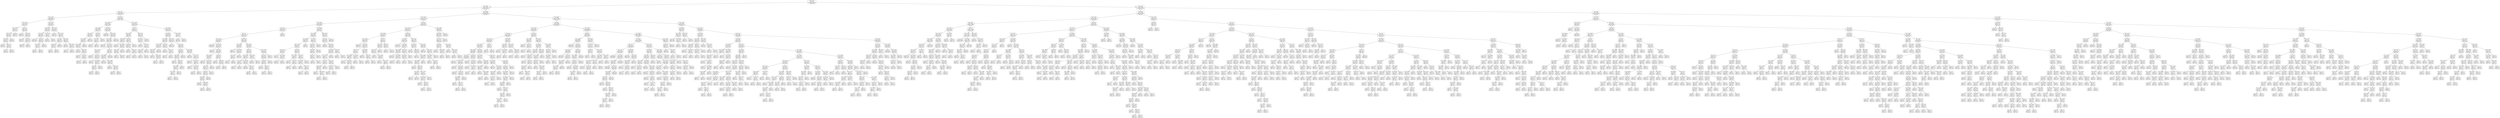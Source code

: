 digraph Tree {
node [shape=box, fontname="helvetica"] ;
edge [fontname="helvetica"] ;
0 [label="X[5] <= 0.212\ngini = 0.5\nsamples = 40228\nvalue = [20343, 19885]\nclass = y[0]"] ;
1 [label="X[0] <= -0.89\ngini = 0.205\nsamples = 21239\nvalue = [18772, 2467]\nclass = y[0]"] ;
0 -> 1 [labeldistance=2.5, labelangle=45, headlabel="True"] ;
2 [label="X[5] <= -1.1\ngini = 0.196\nsamples = 2084\nvalue = [230, 1854]\nclass = y[1]"] ;
1 -> 2 ;
3 [label="X[0] <= -1.424\ngini = 0.309\nsamples = 251\nvalue = [203, 48]\nclass = y[0]"] ;
2 -> 3 ;
4 [label="X[5] <= -1.362\ngini = 0.413\nsamples = 48\nvalue = [14, 34]\nclass = y[1]"] ;
3 -> 4 ;
5 [label="X[8] <= -0.772\ngini = 0.375\nsamples = 16\nvalue = [12, 4]\nclass = y[0]"] ;
4 -> 5 ;
6 [label="X[10] <= 0.5\ngini = 0.153\nsamples = 12\nvalue = [11, 1]\nclass = y[0]"] ;
5 -> 6 ;
7 [label="X[21] <= 0.5\ngini = 0.375\nsamples = 4\nvalue = [3, 1]\nclass = y[0]"] ;
6 -> 7 ;
8 [label="gini = 0.0\nsamples = 2\nvalue = [2, 0]\nclass = y[0]"] ;
7 -> 8 ;
9 [label="X[24] <= 0.5\ngini = 0.5\nsamples = 2\nvalue = [1, 1]\nclass = y[0]"] ;
7 -> 9 ;
10 [label="gini = 0.0\nsamples = 1\nvalue = [1, 0]\nclass = y[0]"] ;
9 -> 10 ;
11 [label="gini = 0.0\nsamples = 1\nvalue = [0, 1]\nclass = y[1]"] ;
9 -> 11 ;
12 [label="gini = 0.0\nsamples = 8\nvalue = [8, 0]\nclass = y[0]"] ;
6 -> 12 ;
13 [label="gini = 0.375\nsamples = 4\nvalue = [1, 3]\nclass = y[1]"] ;
5 -> 13 ;
14 [label="X[21] <= 0.5\ngini = 0.117\nsamples = 32\nvalue = [2, 30]\nclass = y[1]"] ;
4 -> 14 ;
15 [label="gini = 0.0\nsamples = 18\nvalue = [0, 18]\nclass = y[1]"] ;
14 -> 15 ;
16 [label="X[11] <= 0.5\ngini = 0.245\nsamples = 14\nvalue = [2, 12]\nclass = y[1]"] ;
14 -> 16 ;
17 [label="gini = 0.444\nsamples = 3\nvalue = [1, 2]\nclass = y[1]"] ;
16 -> 17 ;
18 [label="X[25] <= 0.5\ngini = 0.165\nsamples = 11\nvalue = [1, 10]\nclass = y[1]"] ;
16 -> 18 ;
19 [label="gini = 0.18\nsamples = 10\nvalue = [1, 9]\nclass = y[1]"] ;
18 -> 19 ;
20 [label="gini = 0.0\nsamples = 1\nvalue = [0, 1]\nclass = y[1]"] ;
18 -> 20 ;
21 [label="X[8] <= -0.772\ngini = 0.128\nsamples = 203\nvalue = [189, 14]\nclass = y[0]"] ;
3 -> 21 ;
22 [label="X[26] <= 0.5\ngini = 0.023\nsamples = 172\nvalue = [170, 2]\nclass = y[0]"] ;
21 -> 22 ;
23 [label="X[14] <= 0.5\ngini = 0.012\nsamples = 170\nvalue = [169, 1]\nclass = y[0]"] ;
22 -> 23 ;
24 [label="gini = 0.0\nsamples = 156\nvalue = [156, 0]\nclass = y[0]"] ;
23 -> 24 ;
25 [label="X[10] <= 0.5\ngini = 0.133\nsamples = 14\nvalue = [13, 1]\nclass = y[0]"] ;
23 -> 25 ;
26 [label="X[0] <= -1.157\ngini = 0.444\nsamples = 3\nvalue = [2, 1]\nclass = y[0]"] ;
25 -> 26 ;
27 [label="gini = 0.0\nsamples = 1\nvalue = [0, 1]\nclass = y[1]"] ;
26 -> 27 ;
28 [label="gini = 0.0\nsamples = 2\nvalue = [2, 0]\nclass = y[0]"] ;
26 -> 28 ;
29 [label="gini = 0.0\nsamples = 11\nvalue = [11, 0]\nclass = y[0]"] ;
25 -> 29 ;
30 [label="X[5] <= -1.362\ngini = 0.5\nsamples = 2\nvalue = [1, 1]\nclass = y[0]"] ;
22 -> 30 ;
31 [label="gini = 0.0\nsamples = 1\nvalue = [1, 0]\nclass = y[0]"] ;
30 -> 31 ;
32 [label="gini = 0.0\nsamples = 1\nvalue = [0, 1]\nclass = y[1]"] ;
30 -> 32 ;
33 [label="X[5] <= -1.362\ngini = 0.475\nsamples = 31\nvalue = [19, 12]\nclass = y[0]"] ;
21 -> 33 ;
34 [label="gini = 0.0\nsamples = 14\nvalue = [14, 0]\nclass = y[0]"] ;
33 -> 34 ;
35 [label="X[0] <= -1.157\ngini = 0.415\nsamples = 17\nvalue = [5, 12]\nclass = y[1]"] ;
33 -> 35 ;
36 [label="X[11] <= 0.5\ngini = 0.165\nsamples = 11\nvalue = [1, 10]\nclass = y[1]"] ;
35 -> 36 ;
37 [label="X[13] <= 0.5\ngini = 0.444\nsamples = 3\nvalue = [1, 2]\nclass = y[1]"] ;
36 -> 37 ;
38 [label="gini = 0.0\nsamples = 1\nvalue = [1, 0]\nclass = y[0]"] ;
37 -> 38 ;
39 [label="gini = 0.0\nsamples = 2\nvalue = [0, 2]\nclass = y[1]"] ;
37 -> 39 ;
40 [label="gini = 0.0\nsamples = 8\nvalue = [0, 8]\nclass = y[1]"] ;
36 -> 40 ;
41 [label="X[11] <= 0.5\ngini = 0.444\nsamples = 6\nvalue = [4, 2]\nclass = y[0]"] ;
35 -> 41 ;
42 [label="gini = 0.0\nsamples = 3\nvalue = [3, 0]\nclass = y[0]"] ;
41 -> 42 ;
43 [label="X[4] <= 0.557\ngini = 0.444\nsamples = 3\nvalue = [1, 2]\nclass = y[1]"] ;
41 -> 43 ;
44 [label="gini = 0.0\nsamples = 2\nvalue = [0, 2]\nclass = y[1]"] ;
43 -> 44 ;
45 [label="gini = 0.0\nsamples = 1\nvalue = [1, 0]\nclass = y[0]"] ;
43 -> 45 ;
46 [label="X[0] <= -1.157\ngini = 0.029\nsamples = 1833\nvalue = [27, 1806]\nclass = y[1]"] ;
2 -> 46 ;
47 [label="X[5] <= -0.837\ngini = 0.007\nsamples = 1495\nvalue = [5, 1490]\nclass = y[1]"] ;
46 -> 47 ;
48 [label="X[3] <= 0.066\ngini = 0.046\nsamples = 128\nvalue = [3, 125]\nclass = y[1]"] ;
47 -> 48 ;
49 [label="X[14] <= 0.5\ngini = 0.032\nsamples = 124\nvalue = [2, 122]\nclass = y[1]"] ;
48 -> 49 ;
50 [label="X[4] <= 0.557\ngini = 0.245\nsamples = 14\nvalue = [2, 12]\nclass = y[1]"] ;
49 -> 50 ;
51 [label="X[3] <= -0.764\ngini = 0.142\nsamples = 13\nvalue = [1, 12]\nclass = y[1]"] ;
50 -> 51 ;
52 [label="gini = 0.0\nsamples = 9\nvalue = [0, 9]\nclass = y[1]"] ;
51 -> 52 ;
53 [label="X[11] <= 0.5\ngini = 0.375\nsamples = 4\nvalue = [1, 3]\nclass = y[1]"] ;
51 -> 53 ;
54 [label="gini = 0.0\nsamples = 2\nvalue = [0, 2]\nclass = y[1]"] ;
53 -> 54 ;
55 [label="X[22] <= 0.5\ngini = 0.5\nsamples = 2\nvalue = [1, 1]\nclass = y[0]"] ;
53 -> 55 ;
56 [label="gini = 0.0\nsamples = 1\nvalue = [1, 0]\nclass = y[0]"] ;
55 -> 56 ;
57 [label="gini = 0.0\nsamples = 1\nvalue = [0, 1]\nclass = y[1]"] ;
55 -> 57 ;
58 [label="gini = 0.0\nsamples = 1\nvalue = [1, 0]\nclass = y[0]"] ;
50 -> 58 ;
59 [label="gini = 0.0\nsamples = 110\nvalue = [0, 110]\nclass = y[1]"] ;
49 -> 59 ;
60 [label="X[10] <= 0.5\ngini = 0.375\nsamples = 4\nvalue = [1, 3]\nclass = y[1]"] ;
48 -> 60 ;
61 [label="X[4] <= 0.557\ngini = 0.5\nsamples = 2\nvalue = [1, 1]\nclass = y[0]"] ;
60 -> 61 ;
62 [label="gini = 0.0\nsamples = 1\nvalue = [1, 0]\nclass = y[0]"] ;
61 -> 62 ;
63 [label="gini = 0.0\nsamples = 1\nvalue = [0, 1]\nclass = y[1]"] ;
61 -> 63 ;
64 [label="gini = 0.0\nsamples = 2\nvalue = [0, 2]\nclass = y[1]"] ;
60 -> 64 ;
65 [label="X[0] <= -1.424\ngini = 0.003\nsamples = 1367\nvalue = [2, 1365]\nclass = y[1]"] ;
47 -> 65 ;
66 [label="gini = 0.0\nsamples = 833\nvalue = [0, 833]\nclass = y[1]"] ;
65 -> 66 ;
67 [label="X[5] <= -0.313\ngini = 0.007\nsamples = 534\nvalue = [2, 532]\nclass = y[1]"] ;
65 -> 67 ;
68 [label="X[5] <= -0.575\ngini = 0.019\nsamples = 205\nvalue = [2, 203]\nclass = y[1]"] ;
67 -> 68 ;
69 [label="gini = 0.0\nsamples = 84\nvalue = [0, 84]\nclass = y[1]"] ;
68 -> 69 ;
70 [label="X[8] <= -0.772\ngini = 0.033\nsamples = 121\nvalue = [2, 119]\nclass = y[1]"] ;
68 -> 70 ;
71 [label="X[3] <= -0.764\ngini = 0.08\nsamples = 24\nvalue = [1, 23]\nclass = y[1]"] ;
70 -> 71 ;
72 [label="gini = 0.0\nsamples = 11\nvalue = [0, 11]\nclass = y[1]"] ;
71 -> 72 ;
73 [label="X[14] <= 0.5\ngini = 0.142\nsamples = 13\nvalue = [1, 12]\nclass = y[1]"] ;
71 -> 73 ;
74 [label="gini = 0.0\nsamples = 5\nvalue = [0, 5]\nclass = y[1]"] ;
73 -> 74 ;
75 [label="X[9] <= 0.593\ngini = 0.219\nsamples = 8\nvalue = [1, 7]\nclass = y[1]"] ;
73 -> 75 ;
76 [label="X[10] <= 0.5\ngini = 0.32\nsamples = 5\nvalue = [1, 4]\nclass = y[1]"] ;
75 -> 76 ;
77 [label="gini = 0.375\nsamples = 4\nvalue = [1, 3]\nclass = y[1]"] ;
76 -> 77 ;
78 [label="gini = 0.0\nsamples = 1\nvalue = [0, 1]\nclass = y[1]"] ;
76 -> 78 ;
79 [label="gini = 0.0\nsamples = 3\nvalue = [0, 3]\nclass = y[1]"] ;
75 -> 79 ;
80 [label="X[11] <= 0.5\ngini = 0.02\nsamples = 97\nvalue = [1, 96]\nclass = y[1]"] ;
70 -> 80 ;
81 [label="X[9] <= 0.593\ngini = 0.067\nsamples = 29\nvalue = [1, 28]\nclass = y[1]"] ;
80 -> 81 ;
82 [label="gini = 0.0\nsamples = 18\nvalue = [0, 18]\nclass = y[1]"] ;
81 -> 82 ;
83 [label="X[8] <= 0.049\ngini = 0.165\nsamples = 11\nvalue = [1, 10]\nclass = y[1]"] ;
81 -> 83 ;
84 [label="gini = 0.0\nsamples = 5\nvalue = [0, 5]\nclass = y[1]"] ;
83 -> 84 ;
85 [label="X[13] <= 0.5\ngini = 0.278\nsamples = 6\nvalue = [1, 5]\nclass = y[1]"] ;
83 -> 85 ;
86 [label="gini = 0.375\nsamples = 4\nvalue = [1, 3]\nclass = y[1]"] ;
85 -> 86 ;
87 [label="gini = 0.0\nsamples = 2\nvalue = [0, 2]\nclass = y[1]"] ;
85 -> 87 ;
88 [label="gini = 0.0\nsamples = 68\nvalue = [0, 68]\nclass = y[1]"] ;
80 -> 88 ;
89 [label="gini = 0.0\nsamples = 329\nvalue = [0, 329]\nclass = y[1]"] ;
67 -> 89 ;
90 [label="X[5] <= -0.837\ngini = 0.122\nsamples = 338\nvalue = [22, 316]\nclass = y[1]"] ;
46 -> 90 ;
91 [label="X[11] <= 0.5\ngini = 0.5\nsamples = 22\nvalue = [11, 11]\nclass = y[0]"] ;
90 -> 91 ;
92 [label="X[8] <= -0.772\ngini = 0.459\nsamples = 14\nvalue = [9, 5]\nclass = y[0]"] ;
91 -> 92 ;
93 [label="X[13] <= 0.5\ngini = 0.346\nsamples = 9\nvalue = [7, 2]\nclass = y[0]"] ;
92 -> 93 ;
94 [label="gini = 0.0\nsamples = 2\nvalue = [2, 0]\nclass = y[0]"] ;
93 -> 94 ;
95 [label="X[4] <= 0.557\ngini = 0.408\nsamples = 7\nvalue = [5, 2]\nclass = y[0]"] ;
93 -> 95 ;
96 [label="X[22] <= 0.5\ngini = 0.444\nsamples = 6\nvalue = [4, 2]\nclass = y[0]"] ;
95 -> 96 ;
97 [label="gini = 0.5\nsamples = 2\nvalue = [1, 1]\nclass = y[0]"] ;
96 -> 97 ;
98 [label="gini = 0.375\nsamples = 4\nvalue = [3, 1]\nclass = y[0]"] ;
96 -> 98 ;
99 [label="gini = 0.0\nsamples = 1\nvalue = [1, 0]\nclass = y[0]"] ;
95 -> 99 ;
100 [label="X[8] <= 0.46\ngini = 0.48\nsamples = 5\nvalue = [2, 3]\nclass = y[1]"] ;
92 -> 100 ;
101 [label="X[14] <= 0.5\ngini = 0.375\nsamples = 4\nvalue = [1, 3]\nclass = y[1]"] ;
100 -> 101 ;
102 [label="gini = 0.0\nsamples = 2\nvalue = [0, 2]\nclass = y[1]"] ;
101 -> 102 ;
103 [label="X[23] <= 0.5\ngini = 0.5\nsamples = 2\nvalue = [1, 1]\nclass = y[0]"] ;
101 -> 103 ;
104 [label="gini = 0.0\nsamples = 1\nvalue = [0, 1]\nclass = y[1]"] ;
103 -> 104 ;
105 [label="gini = 0.0\nsamples = 1\nvalue = [1, 0]\nclass = y[0]"] ;
103 -> 105 ;
106 [label="gini = 0.0\nsamples = 1\nvalue = [1, 0]\nclass = y[0]"] ;
100 -> 106 ;
107 [label="X[26] <= 0.5\ngini = 0.375\nsamples = 8\nvalue = [2, 6]\nclass = y[1]"] ;
91 -> 107 ;
108 [label="X[8] <= -0.772\ngini = 0.444\nsamples = 6\nvalue = [2, 4]\nclass = y[1]"] ;
107 -> 108 ;
109 [label="gini = 0.0\nsamples = 2\nvalue = [0, 2]\nclass = y[1]"] ;
108 -> 109 ;
110 [label="X[22] <= 0.5\ngini = 0.5\nsamples = 4\nvalue = [2, 2]\nclass = y[0]"] ;
108 -> 110 ;
111 [label="X[14] <= 0.5\ngini = 0.444\nsamples = 3\nvalue = [1, 2]\nclass = y[1]"] ;
110 -> 111 ;
112 [label="gini = 0.0\nsamples = 1\nvalue = [0, 1]\nclass = y[1]"] ;
111 -> 112 ;
113 [label="gini = 0.5\nsamples = 2\nvalue = [1, 1]\nclass = y[0]"] ;
111 -> 113 ;
114 [label="gini = 0.0\nsamples = 1\nvalue = [1, 0]\nclass = y[0]"] ;
110 -> 114 ;
115 [label="gini = 0.0\nsamples = 2\nvalue = [0, 2]\nclass = y[1]"] ;
107 -> 115 ;
116 [label="X[2] <= 0.202\ngini = 0.067\nsamples = 316\nvalue = [11, 305]\nclass = y[1]"] ;
90 -> 116 ;
117 [label="X[5] <= -0.575\ngini = 0.056\nsamples = 311\nvalue = [9, 302]\nclass = y[1]"] ;
116 -> 117 ;
118 [label="X[3] <= 0.066\ngini = 0.236\nsamples = 44\nvalue = [6, 38]\nclass = y[1]"] ;
117 -> 118 ;
119 [label="X[8] <= -0.772\ngini = 0.139\nsamples = 40\nvalue = [3, 37]\nclass = y[1]"] ;
118 -> 119 ;
120 [label="X[10] <= 0.5\ngini = 0.48\nsamples = 5\nvalue = [3, 2]\nclass = y[0]"] ;
119 -> 120 ;
121 [label="gini = 0.0\nsamples = 2\nvalue = [2, 0]\nclass = y[0]"] ;
120 -> 121 ;
122 [label="X[26] <= 0.5\ngini = 0.444\nsamples = 3\nvalue = [1, 2]\nclass = y[1]"] ;
120 -> 122 ;
123 [label="gini = 0.5\nsamples = 2\nvalue = [1, 1]\nclass = y[0]"] ;
122 -> 123 ;
124 [label="gini = 0.0\nsamples = 1\nvalue = [0, 1]\nclass = y[1]"] ;
122 -> 124 ;
125 [label="gini = 0.0\nsamples = 35\nvalue = [0, 35]\nclass = y[1]"] ;
119 -> 125 ;
126 [label="X[11] <= 0.5\ngini = 0.375\nsamples = 4\nvalue = [3, 1]\nclass = y[0]"] ;
118 -> 126 ;
127 [label="gini = 0.0\nsamples = 2\nvalue = [2, 0]\nclass = y[0]"] ;
126 -> 127 ;
128 [label="X[25] <= 0.5\ngini = 0.5\nsamples = 2\nvalue = [1, 1]\nclass = y[0]"] ;
126 -> 128 ;
129 [label="gini = 0.0\nsamples = 1\nvalue = [1, 0]\nclass = y[0]"] ;
128 -> 129 ;
130 [label="gini = 0.0\nsamples = 1\nvalue = [0, 1]\nclass = y[1]"] ;
128 -> 130 ;
131 [label="X[3] <= -0.764\ngini = 0.022\nsamples = 267\nvalue = [3, 264]\nclass = y[1]"] ;
117 -> 131 ;
132 [label="gini = 0.0\nsamples = 163\nvalue = [0, 163]\nclass = y[1]"] ;
131 -> 132 ;
133 [label="X[22] <= 0.5\ngini = 0.056\nsamples = 104\nvalue = [3, 101]\nclass = y[1]"] ;
131 -> 133 ;
134 [label="X[14] <= 0.5\ngini = 0.165\nsamples = 22\nvalue = [2, 20]\nclass = y[1]"] ;
133 -> 134 ;
135 [label="X[18] <= 0.5\ngini = 0.375\nsamples = 8\nvalue = [2, 6]\nclass = y[1]"] ;
134 -> 135 ;
136 [label="gini = 0.0\nsamples = 3\nvalue = [0, 3]\nclass = y[1]"] ;
135 -> 136 ;
137 [label="X[10] <= 0.5\ngini = 0.48\nsamples = 5\nvalue = [2, 3]\nclass = y[1]"] ;
135 -> 137 ;
138 [label="X[9] <= 0.593\ngini = 0.444\nsamples = 3\nvalue = [2, 1]\nclass = y[0]"] ;
137 -> 138 ;
139 [label="X[5] <= -0.05\ngini = 0.5\nsamples = 2\nvalue = [1, 1]\nclass = y[0]"] ;
138 -> 139 ;
140 [label="gini = 0.0\nsamples = 1\nvalue = [0, 1]\nclass = y[1]"] ;
139 -> 140 ;
141 [label="gini = 0.0\nsamples = 1\nvalue = [1, 0]\nclass = y[0]"] ;
139 -> 141 ;
142 [label="gini = 0.0\nsamples = 1\nvalue = [1, 0]\nclass = y[0]"] ;
138 -> 142 ;
143 [label="gini = 0.0\nsamples = 2\nvalue = [0, 2]\nclass = y[1]"] ;
137 -> 143 ;
144 [label="gini = 0.0\nsamples = 14\nvalue = [0, 14]\nclass = y[1]"] ;
134 -> 144 ;
145 [label="X[3] <= 0.066\ngini = 0.024\nsamples = 82\nvalue = [1, 81]\nclass = y[1]"] ;
133 -> 145 ;
146 [label="gini = 0.0\nsamples = 63\nvalue = [0, 63]\nclass = y[1]"] ;
145 -> 146 ;
147 [label="X[5] <= -0.05\ngini = 0.1\nsamples = 19\nvalue = [1, 18]\nclass = y[1]"] ;
145 -> 147 ;
148 [label="gini = 0.0\nsamples = 12\nvalue = [0, 12]\nclass = y[1]"] ;
147 -> 148 ;
149 [label="X[8] <= -0.772\ngini = 0.245\nsamples = 7\nvalue = [1, 6]\nclass = y[1]"] ;
147 -> 149 ;
150 [label="gini = 0.0\nsamples = 4\nvalue = [0, 4]\nclass = y[1]"] ;
149 -> 150 ;
151 [label="X[6] <= -0.405\ngini = 0.444\nsamples = 3\nvalue = [1, 2]\nclass = y[1]"] ;
149 -> 151 ;
152 [label="gini = 0.0\nsamples = 1\nvalue = [1, 0]\nclass = y[0]"] ;
151 -> 152 ;
153 [label="gini = 0.0\nsamples = 2\nvalue = [0, 2]\nclass = y[1]"] ;
151 -> 153 ;
154 [label="X[6] <= -0.405\ngini = 0.48\nsamples = 5\nvalue = [2, 3]\nclass = y[1]"] ;
116 -> 154 ;
155 [label="gini = 0.0\nsamples = 2\nvalue = [2, 0]\nclass = y[0]"] ;
154 -> 155 ;
156 [label="gini = 0.0\nsamples = 3\nvalue = [0, 3]\nclass = y[1]"] ;
154 -> 156 ;
157 [label="X[0] <= -0.355\ngini = 0.062\nsamples = 19155\nvalue = [18542, 613]\nclass = y[0]"] ;
1 -> 157 ;
158 [label="X[5] <= -0.575\ngini = 0.425\nsamples = 1170\nvalue = [811, 359]\nclass = y[0]"] ;
157 -> 158 ;
159 [label="X[5] <= -0.837\ngini = 0.074\nsamples = 800\nvalue = [769, 31]\nclass = y[0]"] ;
158 -> 159 ;
160 [label="X[8] <= 0.87\ngini = 0.033\nsamples = 726\nvalue = [714, 12]\nclass = y[0]"] ;
159 -> 160 ;
161 [label="X[5] <= -1.1\ngini = 0.03\nsamples = 725\nvalue = [714, 11]\nclass = y[0]"] ;
160 -> 161 ;
162 [label="X[8] <= -0.772\ngini = 0.006\nsamples = 622\nvalue = [620, 2]\nclass = y[0]"] ;
161 -> 162 ;
163 [label="gini = 0.0\nsamples = 503\nvalue = [503, 0]\nclass = y[0]"] ;
162 -> 163 ;
164 [label="X[5] <= -1.362\ngini = 0.033\nsamples = 119\nvalue = [117, 2]\nclass = y[0]"] ;
162 -> 164 ;
165 [label="gini = 0.0\nsamples = 67\nvalue = [67, 0]\nclass = y[0]"] ;
164 -> 165 ;
166 [label="X[22] <= 0.5\ngini = 0.074\nsamples = 52\nvalue = [50, 2]\nclass = y[0]"] ;
164 -> 166 ;
167 [label="X[0] <= -0.623\ngini = 0.048\nsamples = 41\nvalue = [40, 1]\nclass = y[0]"] ;
166 -> 167 ;
168 [label="gini = 0.0\nsamples = 16\nvalue = [16, 0]\nclass = y[0]"] ;
167 -> 168 ;
169 [label="X[3] <= -0.764\ngini = 0.077\nsamples = 25\nvalue = [24, 1]\nclass = y[0]"] ;
167 -> 169 ;
170 [label="X[11] <= 0.5\ngini = 0.133\nsamples = 14\nvalue = [13, 1]\nclass = y[0]"] ;
169 -> 170 ;
171 [label="X[16] <= 0.5\ngini = 0.18\nsamples = 10\nvalue = [9, 1]\nclass = y[0]"] ;
170 -> 171 ;
172 [label="X[24] <= 0.5\ngini = 0.245\nsamples = 7\nvalue = [6, 1]\nclass = y[0]"] ;
171 -> 172 ;
173 [label="gini = 0.0\nsamples = 3\nvalue = [3, 0]\nclass = y[0]"] ;
172 -> 173 ;
174 [label="X[8] <= 0.049\ngini = 0.375\nsamples = 4\nvalue = [3, 1]\nclass = y[0]"] ;
172 -> 174 ;
175 [label="gini = 0.5\nsamples = 2\nvalue = [1, 1]\nclass = y[0]"] ;
174 -> 175 ;
176 [label="gini = 0.0\nsamples = 2\nvalue = [2, 0]\nclass = y[0]"] ;
174 -> 176 ;
177 [label="gini = 0.0\nsamples = 3\nvalue = [3, 0]\nclass = y[0]"] ;
171 -> 177 ;
178 [label="gini = 0.0\nsamples = 4\nvalue = [4, 0]\nclass = y[0]"] ;
170 -> 178 ;
179 [label="gini = 0.0\nsamples = 11\nvalue = [11, 0]\nclass = y[0]"] ;
169 -> 179 ;
180 [label="X[11] <= 0.5\ngini = 0.165\nsamples = 11\nvalue = [10, 1]\nclass = y[0]"] ;
166 -> 180 ;
181 [label="gini = 0.0\nsamples = 8\nvalue = [8, 0]\nclass = y[0]"] ;
180 -> 181 ;
182 [label="X[19] <= 0.5\ngini = 0.444\nsamples = 3\nvalue = [2, 1]\nclass = y[0]"] ;
180 -> 182 ;
183 [label="gini = 0.0\nsamples = 1\nvalue = [0, 1]\nclass = y[1]"] ;
182 -> 183 ;
184 [label="gini = 0.0\nsamples = 2\nvalue = [2, 0]\nclass = y[0]"] ;
182 -> 184 ;
185 [label="X[8] <= -0.772\ngini = 0.159\nsamples = 103\nvalue = [94, 9]\nclass = y[0]"] ;
161 -> 185 ;
186 [label="X[4] <= 0.557\ngini = 0.035\nsamples = 56\nvalue = [55, 1]\nclass = y[0]"] ;
185 -> 186 ;
187 [label="gini = 0.0\nsamples = 41\nvalue = [41, 0]\nclass = y[0]"] ;
186 -> 187 ;
188 [label="X[0] <= -0.623\ngini = 0.124\nsamples = 15\nvalue = [14, 1]\nclass = y[0]"] ;
186 -> 188 ;
189 [label="X[11] <= 0.5\ngini = 0.32\nsamples = 5\nvalue = [4, 1]\nclass = y[0]"] ;
188 -> 189 ;
190 [label="gini = 0.5\nsamples = 2\nvalue = [1, 1]\nclass = y[0]"] ;
189 -> 190 ;
191 [label="gini = 0.0\nsamples = 3\nvalue = [3, 0]\nclass = y[0]"] ;
189 -> 191 ;
192 [label="gini = 0.0\nsamples = 10\nvalue = [10, 0]\nclass = y[0]"] ;
188 -> 192 ;
193 [label="X[0] <= -0.623\ngini = 0.282\nsamples = 47\nvalue = [39, 8]\nclass = y[0]"] ;
185 -> 193 ;
194 [label="X[25] <= 0.5\ngini = 0.43\nsamples = 16\nvalue = [11, 5]\nclass = y[0]"] ;
193 -> 194 ;
195 [label="X[3] <= -0.764\ngini = 0.278\nsamples = 12\nvalue = [10, 2]\nclass = y[0]"] ;
194 -> 195 ;
196 [label="X[11] <= 0.5\ngini = 0.5\nsamples = 2\nvalue = [1, 1]\nclass = y[0]"] ;
195 -> 196 ;
197 [label="gini = 0.0\nsamples = 1\nvalue = [1, 0]\nclass = y[0]"] ;
196 -> 197 ;
198 [label="gini = 0.0\nsamples = 1\nvalue = [0, 1]\nclass = y[1]"] ;
196 -> 198 ;
199 [label="X[3] <= 0.066\ngini = 0.18\nsamples = 10\nvalue = [9, 1]\nclass = y[0]"] ;
195 -> 199 ;
200 [label="gini = 0.0\nsamples = 8\nvalue = [8, 0]\nclass = y[0]"] ;
199 -> 200 ;
201 [label="X[26] <= 0.5\ngini = 0.5\nsamples = 2\nvalue = [1, 1]\nclass = y[0]"] ;
199 -> 201 ;
202 [label="gini = 0.0\nsamples = 1\nvalue = [0, 1]\nclass = y[1]"] ;
201 -> 202 ;
203 [label="gini = 0.0\nsamples = 1\nvalue = [1, 0]\nclass = y[0]"] ;
201 -> 203 ;
204 [label="X[3] <= -0.764\ngini = 0.375\nsamples = 4\nvalue = [1, 3]\nclass = y[1]"] ;
194 -> 204 ;
205 [label="gini = 0.0\nsamples = 2\nvalue = [0, 2]\nclass = y[1]"] ;
204 -> 205 ;
206 [label="gini = 0.5\nsamples = 2\nvalue = [1, 1]\nclass = y[0]"] ;
204 -> 206 ;
207 [label="X[7] <= 0.122\ngini = 0.175\nsamples = 31\nvalue = [28, 3]\nclass = y[0]"] ;
193 -> 207 ;
208 [label="X[23] <= 0.5\ngini = 0.124\nsamples = 30\nvalue = [28, 2]\nclass = y[0]"] ;
207 -> 208 ;
209 [label="X[18] <= 0.5\ngini = 0.408\nsamples = 7\nvalue = [5, 2]\nclass = y[0]"] ;
208 -> 209 ;
210 [label="gini = 0.0\nsamples = 3\nvalue = [3, 0]\nclass = y[0]"] ;
209 -> 210 ;
211 [label="X[10] <= 0.5\ngini = 0.5\nsamples = 4\nvalue = [2, 2]\nclass = y[0]"] ;
209 -> 211 ;
212 [label="gini = 0.0\nsamples = 2\nvalue = [2, 0]\nclass = y[0]"] ;
211 -> 212 ;
213 [label="gini = 0.0\nsamples = 2\nvalue = [0, 2]\nclass = y[1]"] ;
211 -> 213 ;
214 [label="gini = 0.0\nsamples = 23\nvalue = [23, 0]\nclass = y[0]"] ;
208 -> 214 ;
215 [label="gini = 0.0\nsamples = 1\nvalue = [0, 1]\nclass = y[1]"] ;
207 -> 215 ;
216 [label="gini = 0.0\nsamples = 1\nvalue = [0, 1]\nclass = y[1]"] ;
160 -> 216 ;
217 [label="X[0] <= -0.623\ngini = 0.382\nsamples = 74\nvalue = [55, 19]\nclass = y[0]"] ;
159 -> 217 ;
218 [label="X[3] <= 0.066\ngini = 0.496\nsamples = 33\nvalue = [18, 15]\nclass = y[0]"] ;
217 -> 218 ;
219 [label="X[9] <= 0.593\ngini = 0.455\nsamples = 20\nvalue = [7, 13]\nclass = y[1]"] ;
218 -> 219 ;
220 [label="X[8] <= -0.772\ngini = 0.492\nsamples = 16\nvalue = [7, 9]\nclass = y[1]"] ;
219 -> 220 ;
221 [label="X[14] <= 0.5\ngini = 0.375\nsamples = 4\nvalue = [3, 1]\nclass = y[0]"] ;
220 -> 221 ;
222 [label="gini = 0.0\nsamples = 1\nvalue = [1, 0]\nclass = y[0]"] ;
221 -> 222 ;
223 [label="X[2] <= 0.202\ngini = 0.444\nsamples = 3\nvalue = [2, 1]\nclass = y[0]"] ;
221 -> 223 ;
224 [label="gini = 0.5\nsamples = 2\nvalue = [1, 1]\nclass = y[0]"] ;
223 -> 224 ;
225 [label="gini = 0.0\nsamples = 1\nvalue = [1, 0]\nclass = y[0]"] ;
223 -> 225 ;
226 [label="X[14] <= 0.5\ngini = 0.444\nsamples = 12\nvalue = [4, 8]\nclass = y[1]"] ;
220 -> 226 ;
227 [label="X[3] <= -0.764\ngini = 0.278\nsamples = 6\nvalue = [1, 5]\nclass = y[1]"] ;
226 -> 227 ;
228 [label="gini = 0.0\nsamples = 4\nvalue = [0, 4]\nclass = y[1]"] ;
227 -> 228 ;
229 [label="X[24] <= 0.5\ngini = 0.5\nsamples = 2\nvalue = [1, 1]\nclass = y[0]"] ;
227 -> 229 ;
230 [label="gini = 0.0\nsamples = 1\nvalue = [1, 0]\nclass = y[0]"] ;
229 -> 230 ;
231 [label="gini = 0.0\nsamples = 1\nvalue = [0, 1]\nclass = y[1]"] ;
229 -> 231 ;
232 [label="X[4] <= 0.557\ngini = 0.5\nsamples = 6\nvalue = [3, 3]\nclass = y[0]"] ;
226 -> 232 ;
233 [label="X[8] <= 0.049\ngini = 0.375\nsamples = 4\nvalue = [1, 3]\nclass = y[1]"] ;
232 -> 233 ;
234 [label="gini = 0.0\nsamples = 2\nvalue = [0, 2]\nclass = y[1]"] ;
233 -> 234 ;
235 [label="X[10] <= 0.5\ngini = 0.5\nsamples = 2\nvalue = [1, 1]\nclass = y[0]"] ;
233 -> 235 ;
236 [label="gini = 0.0\nsamples = 1\nvalue = [1, 0]\nclass = y[0]"] ;
235 -> 236 ;
237 [label="gini = 0.0\nsamples = 1\nvalue = [0, 1]\nclass = y[1]"] ;
235 -> 237 ;
238 [label="gini = 0.0\nsamples = 2\nvalue = [2, 0]\nclass = y[0]"] ;
232 -> 238 ;
239 [label="gini = 0.0\nsamples = 4\nvalue = [0, 4]\nclass = y[1]"] ;
219 -> 239 ;
240 [label="X[7] <= 0.122\ngini = 0.26\nsamples = 13\nvalue = [11, 2]\nclass = y[0]"] ;
218 -> 240 ;
241 [label="X[14] <= 0.5\ngini = 0.153\nsamples = 12\nvalue = [11, 1]\nclass = y[0]"] ;
240 -> 241 ;
242 [label="X[10] <= 0.5\ngini = 0.375\nsamples = 4\nvalue = [3, 1]\nclass = y[0]"] ;
241 -> 242 ;
243 [label="X[18] <= 0.5\ngini = 0.5\nsamples = 2\nvalue = [1, 1]\nclass = y[0]"] ;
242 -> 243 ;
244 [label="gini = 0.0\nsamples = 1\nvalue = [1, 0]\nclass = y[0]"] ;
243 -> 244 ;
245 [label="gini = 0.0\nsamples = 1\nvalue = [0, 1]\nclass = y[1]"] ;
243 -> 245 ;
246 [label="gini = 0.0\nsamples = 2\nvalue = [2, 0]\nclass = y[0]"] ;
242 -> 246 ;
247 [label="gini = 0.0\nsamples = 8\nvalue = [8, 0]\nclass = y[0]"] ;
241 -> 247 ;
248 [label="gini = 0.0\nsamples = 1\nvalue = [0, 1]\nclass = y[1]"] ;
240 -> 248 ;
249 [label="X[3] <= 0.066\ngini = 0.176\nsamples = 41\nvalue = [37, 4]\nclass = y[0]"] ;
217 -> 249 ;
250 [label="X[10] <= 0.5\ngini = 0.308\nsamples = 21\nvalue = [17, 4]\nclass = y[0]"] ;
249 -> 250 ;
251 [label="gini = 0.0\nsamples = 6\nvalue = [6, 0]\nclass = y[0]"] ;
250 -> 251 ;
252 [label="X[8] <= 0.87\ngini = 0.391\nsamples = 15\nvalue = [11, 4]\nclass = y[0]"] ;
250 -> 252 ;
253 [label="X[2] <= 0.202\ngini = 0.355\nsamples = 13\nvalue = [10, 3]\nclass = y[0]"] ;
252 -> 253 ;
254 [label="X[3] <= -0.764\ngini = 0.42\nsamples = 10\nvalue = [7, 3]\nclass = y[0]"] ;
253 -> 254 ;
255 [label="X[13] <= 0.5\ngini = 0.32\nsamples = 5\nvalue = [4, 1]\nclass = y[0]"] ;
254 -> 255 ;
256 [label="X[26] <= 0.5\ngini = 0.444\nsamples = 3\nvalue = [2, 1]\nclass = y[0]"] ;
255 -> 256 ;
257 [label="gini = 0.0\nsamples = 1\nvalue = [1, 0]\nclass = y[0]"] ;
256 -> 257 ;
258 [label="X[8] <= 0.049\ngini = 0.5\nsamples = 2\nvalue = [1, 1]\nclass = y[0]"] ;
256 -> 258 ;
259 [label="gini = 0.0\nsamples = 1\nvalue = [0, 1]\nclass = y[1]"] ;
258 -> 259 ;
260 [label="gini = 0.0\nsamples = 1\nvalue = [1, 0]\nclass = y[0]"] ;
258 -> 260 ;
261 [label="gini = 0.0\nsamples = 2\nvalue = [2, 0]\nclass = y[0]"] ;
255 -> 261 ;
262 [label="X[14] <= 0.5\ngini = 0.48\nsamples = 5\nvalue = [3, 2]\nclass = y[0]"] ;
254 -> 262 ;
263 [label="X[8] <= -0.361\ngini = 0.5\nsamples = 4\nvalue = [2, 2]\nclass = y[0]"] ;
262 -> 263 ;
264 [label="gini = 0.444\nsamples = 3\nvalue = [2, 1]\nclass = y[0]"] ;
263 -> 264 ;
265 [label="gini = 0.0\nsamples = 1\nvalue = [0, 1]\nclass = y[1]"] ;
263 -> 265 ;
266 [label="gini = 0.0\nsamples = 1\nvalue = [1, 0]\nclass = y[0]"] ;
262 -> 266 ;
267 [label="gini = 0.0\nsamples = 3\nvalue = [3, 0]\nclass = y[0]"] ;
253 -> 267 ;
268 [label="X[24] <= 0.5\ngini = 0.5\nsamples = 2\nvalue = [1, 1]\nclass = y[0]"] ;
252 -> 268 ;
269 [label="gini = 0.0\nsamples = 1\nvalue = [0, 1]\nclass = y[1]"] ;
268 -> 269 ;
270 [label="gini = 0.0\nsamples = 1\nvalue = [1, 0]\nclass = y[0]"] ;
268 -> 270 ;
271 [label="gini = 0.0\nsamples = 20\nvalue = [20, 0]\nclass = y[0]"] ;
249 -> 271 ;
272 [label="X[19] <= 0.5\ngini = 0.201\nsamples = 370\nvalue = [42, 328]\nclass = y[1]"] ;
158 -> 272 ;
273 [label="X[5] <= -0.313\ngini = 0.132\nsamples = 337\nvalue = [24, 313]\nclass = y[1]"] ;
272 -> 273 ;
274 [label="X[3] <= 0.066\ngini = 0.342\nsamples = 73\nvalue = [16, 57]\nclass = y[1]"] ;
273 -> 274 ;
275 [label="X[3] <= -0.764\ngini = 0.222\nsamples = 55\nvalue = [7, 48]\nclass = y[1]"] ;
274 -> 275 ;
276 [label="gini = 0.0\nsamples = 25\nvalue = [0, 25]\nclass = y[1]"] ;
275 -> 276 ;
277 [label="X[22] <= 0.5\ngini = 0.358\nsamples = 30\nvalue = [7, 23]\nclass = y[1]"] ;
275 -> 277 ;
278 [label="X[13] <= 0.5\ngini = 0.5\nsamples = 12\nvalue = [6, 6]\nclass = y[0]"] ;
277 -> 278 ;
279 [label="X[4] <= 0.557\ngini = 0.469\nsamples = 8\nvalue = [5, 3]\nclass = y[0]"] ;
278 -> 279 ;
280 [label="gini = 0.0\nsamples = 4\nvalue = [4, 0]\nclass = y[0]"] ;
279 -> 280 ;
281 [label="X[10] <= 0.5\ngini = 0.375\nsamples = 4\nvalue = [1, 3]\nclass = y[1]"] ;
279 -> 281 ;
282 [label="gini = 0.0\nsamples = 2\nvalue = [0, 2]\nclass = y[1]"] ;
281 -> 282 ;
283 [label="gini = 0.5\nsamples = 2\nvalue = [1, 1]\nclass = y[0]"] ;
281 -> 283 ;
284 [label="X[7] <= 0.122\ngini = 0.375\nsamples = 4\nvalue = [1, 3]\nclass = y[1]"] ;
278 -> 284 ;
285 [label="gini = 0.0\nsamples = 3\nvalue = [0, 3]\nclass = y[1]"] ;
284 -> 285 ;
286 [label="gini = 0.0\nsamples = 1\nvalue = [1, 0]\nclass = y[0]"] ;
284 -> 286 ;
287 [label="X[0] <= -0.623\ngini = 0.105\nsamples = 18\nvalue = [1, 17]\nclass = y[1]"] ;
277 -> 287 ;
288 [label="gini = 0.0\nsamples = 16\nvalue = [0, 16]\nclass = y[1]"] ;
287 -> 288 ;
289 [label="X[14] <= 0.5\ngini = 0.5\nsamples = 2\nvalue = [1, 1]\nclass = y[0]"] ;
287 -> 289 ;
290 [label="gini = 0.0\nsamples = 1\nvalue = [0, 1]\nclass = y[1]"] ;
289 -> 290 ;
291 [label="gini = 0.0\nsamples = 1\nvalue = [1, 0]\nclass = y[0]"] ;
289 -> 291 ;
292 [label="X[10] <= 0.5\ngini = 0.5\nsamples = 18\nvalue = [9, 9]\nclass = y[0]"] ;
274 -> 292 ;
293 [label="X[17] <= 0.5\ngini = 0.397\nsamples = 11\nvalue = [8, 3]\nclass = y[0]"] ;
292 -> 293 ;
294 [label="X[22] <= 0.5\ngini = 0.32\nsamples = 10\nvalue = [8, 2]\nclass = y[0]"] ;
293 -> 294 ;
295 [label="gini = 0.0\nsamples = 1\nvalue = [0, 1]\nclass = y[1]"] ;
294 -> 295 ;
296 [label="X[7] <= 0.122\ngini = 0.198\nsamples = 9\nvalue = [8, 1]\nclass = y[0]"] ;
294 -> 296 ;
297 [label="gini = 0.0\nsamples = 7\nvalue = [7, 0]\nclass = y[0]"] ;
296 -> 297 ;
298 [label="X[4] <= 0.557\ngini = 0.5\nsamples = 2\nvalue = [1, 1]\nclass = y[0]"] ;
296 -> 298 ;
299 [label="gini = 0.0\nsamples = 1\nvalue = [1, 0]\nclass = y[0]"] ;
298 -> 299 ;
300 [label="gini = 0.0\nsamples = 1\nvalue = [0, 1]\nclass = y[1]"] ;
298 -> 300 ;
301 [label="gini = 0.0\nsamples = 1\nvalue = [0, 1]\nclass = y[1]"] ;
293 -> 301 ;
302 [label="X[16] <= 0.5\ngini = 0.245\nsamples = 7\nvalue = [1, 6]\nclass = y[1]"] ;
292 -> 302 ;
303 [label="gini = 0.0\nsamples = 6\nvalue = [0, 6]\nclass = y[1]"] ;
302 -> 303 ;
304 [label="gini = 0.0\nsamples = 1\nvalue = [1, 0]\nclass = y[0]"] ;
302 -> 304 ;
305 [label="X[26] <= 0.5\ngini = 0.059\nsamples = 264\nvalue = [8, 256]\nclass = y[1]"] ;
273 -> 305 ;
306 [label="X[15] <= 0.5\ngini = 0.021\nsamples = 193\nvalue = [2, 191]\nclass = y[1]"] ;
305 -> 306 ;
307 [label="gini = 0.0\nsamples = 114\nvalue = [0, 114]\nclass = y[1]"] ;
306 -> 307 ;
308 [label="X[8] <= 0.87\ngini = 0.049\nsamples = 79\nvalue = [2, 77]\nclass = y[1]"] ;
306 -> 308 ;
309 [label="X[3] <= 0.066\ngini = 0.029\nsamples = 69\nvalue = [1, 68]\nclass = y[1]"] ;
308 -> 309 ;
310 [label="gini = 0.0\nsamples = 58\nvalue = [0, 58]\nclass = y[1]"] ;
309 -> 310 ;
311 [label="X[8] <= 0.049\ngini = 0.165\nsamples = 11\nvalue = [1, 10]\nclass = y[1]"] ;
309 -> 311 ;
312 [label="gini = 0.0\nsamples = 10\nvalue = [0, 10]\nclass = y[1]"] ;
311 -> 312 ;
313 [label="gini = 0.0\nsamples = 1\nvalue = [1, 0]\nclass = y[0]"] ;
311 -> 313 ;
314 [label="X[20] <= 0.5\ngini = 0.18\nsamples = 10\nvalue = [1, 9]\nclass = y[1]"] ;
308 -> 314 ;
315 [label="X[14] <= 0.5\ngini = 0.444\nsamples = 3\nvalue = [1, 2]\nclass = y[1]"] ;
314 -> 315 ;
316 [label="gini = 0.0\nsamples = 2\nvalue = [0, 2]\nclass = y[1]"] ;
315 -> 316 ;
317 [label="gini = 0.0\nsamples = 1\nvalue = [1, 0]\nclass = y[0]"] ;
315 -> 317 ;
318 [label="gini = 0.0\nsamples = 7\nvalue = [0, 7]\nclass = y[1]"] ;
314 -> 318 ;
319 [label="X[5] <= -0.05\ngini = 0.155\nsamples = 71\nvalue = [6, 65]\nclass = y[1]"] ;
305 -> 319 ;
320 [label="X[8] <= -0.772\ngini = 0.293\nsamples = 28\nvalue = [5, 23]\nclass = y[1]"] ;
319 -> 320 ;
321 [label="gini = 0.0\nsamples = 1\nvalue = [1, 0]\nclass = y[0]"] ;
320 -> 321 ;
322 [label="X[18] <= 0.5\ngini = 0.252\nsamples = 27\nvalue = [4, 23]\nclass = y[1]"] ;
320 -> 322 ;
323 [label="gini = 0.0\nsamples = 11\nvalue = [0, 11]\nclass = y[1]"] ;
322 -> 323 ;
324 [label="X[3] <= 0.066\ngini = 0.375\nsamples = 16\nvalue = [4, 12]\nclass = y[1]"] ;
322 -> 324 ;
325 [label="X[8] <= 0.049\ngini = 0.32\nsamples = 15\nvalue = [3, 12]\nclass = y[1]"] ;
324 -> 325 ;
326 [label="gini = 0.0\nsamples = 6\nvalue = [0, 6]\nclass = y[1]"] ;
325 -> 326 ;
327 [label="X[14] <= 0.5\ngini = 0.444\nsamples = 9\nvalue = [3, 6]\nclass = y[1]"] ;
325 -> 327 ;
328 [label="X[10] <= 0.5\ngini = 0.32\nsamples = 5\nvalue = [1, 4]\nclass = y[1]"] ;
327 -> 328 ;
329 [label="gini = 0.5\nsamples = 2\nvalue = [1, 1]\nclass = y[0]"] ;
328 -> 329 ;
330 [label="gini = 0.0\nsamples = 3\nvalue = [0, 3]\nclass = y[1]"] ;
328 -> 330 ;
331 [label="X[3] <= -0.764\ngini = 0.5\nsamples = 4\nvalue = [2, 2]\nclass = y[0]"] ;
327 -> 331 ;
332 [label="X[0] <= -0.623\ngini = 0.444\nsamples = 3\nvalue = [1, 2]\nclass = y[1]"] ;
331 -> 332 ;
333 [label="gini = 0.0\nsamples = 1\nvalue = [0, 1]\nclass = y[1]"] ;
332 -> 333 ;
334 [label="X[11] <= 0.5\ngini = 0.5\nsamples = 2\nvalue = [1, 1]\nclass = y[0]"] ;
332 -> 334 ;
335 [label="gini = 0.0\nsamples = 1\nvalue = [0, 1]\nclass = y[1]"] ;
334 -> 335 ;
336 [label="gini = 0.0\nsamples = 1\nvalue = [1, 0]\nclass = y[0]"] ;
334 -> 336 ;
337 [label="gini = 0.0\nsamples = 1\nvalue = [1, 0]\nclass = y[0]"] ;
331 -> 337 ;
338 [label="gini = 0.0\nsamples = 1\nvalue = [1, 0]\nclass = y[0]"] ;
324 -> 338 ;
339 [label="X[8] <= 0.87\ngini = 0.045\nsamples = 43\nvalue = [1, 42]\nclass = y[1]"] ;
319 -> 339 ;
340 [label="gini = 0.0\nsamples = 29\nvalue = [0, 29]\nclass = y[1]"] ;
339 -> 340 ;
341 [label="X[14] <= 0.5\ngini = 0.133\nsamples = 14\nvalue = [1, 13]\nclass = y[1]"] ;
339 -> 341 ;
342 [label="X[0] <= -0.623\ngini = 0.278\nsamples = 6\nvalue = [1, 5]\nclass = y[1]"] ;
341 -> 342 ;
343 [label="gini = 0.0\nsamples = 4\nvalue = [0, 4]\nclass = y[1]"] ;
342 -> 343 ;
344 [label="X[17] <= 0.5\ngini = 0.5\nsamples = 2\nvalue = [1, 1]\nclass = y[0]"] ;
342 -> 344 ;
345 [label="gini = 0.0\nsamples = 1\nvalue = [0, 1]\nclass = y[1]"] ;
344 -> 345 ;
346 [label="gini = 0.0\nsamples = 1\nvalue = [1, 0]\nclass = y[0]"] ;
344 -> 346 ;
347 [label="gini = 0.0\nsamples = 8\nvalue = [0, 8]\nclass = y[1]"] ;
341 -> 347 ;
348 [label="X[9] <= 0.593\ngini = 0.496\nsamples = 33\nvalue = [18, 15]\nclass = y[0]"] ;
272 -> 348 ;
349 [label="X[8] <= 0.049\ngini = 0.454\nsamples = 23\nvalue = [8, 15]\nclass = y[1]"] ;
348 -> 349 ;
350 [label="X[17] <= 0.5\ngini = 0.49\nsamples = 14\nvalue = [8, 6]\nclass = y[0]"] ;
349 -> 350 ;
351 [label="X[11] <= 0.5\ngini = 0.219\nsamples = 8\nvalue = [7, 1]\nclass = y[0]"] ;
350 -> 351 ;
352 [label="gini = 0.0\nsamples = 5\nvalue = [5, 0]\nclass = y[0]"] ;
351 -> 352 ;
353 [label="X[0] <= -0.623\ngini = 0.444\nsamples = 3\nvalue = [2, 1]\nclass = y[0]"] ;
351 -> 353 ;
354 [label="gini = 0.0\nsamples = 1\nvalue = [1, 0]\nclass = y[0]"] ;
353 -> 354 ;
355 [label="gini = 0.5\nsamples = 2\nvalue = [1, 1]\nclass = y[0]"] ;
353 -> 355 ;
356 [label="X[11] <= 0.5\ngini = 0.278\nsamples = 6\nvalue = [1, 5]\nclass = y[1]"] ;
350 -> 356 ;
357 [label="gini = 0.0\nsamples = 3\nvalue = [0, 3]\nclass = y[1]"] ;
356 -> 357 ;
358 [label="X[0] <= -0.623\ngini = 0.444\nsamples = 3\nvalue = [1, 2]\nclass = y[1]"] ;
356 -> 358 ;
359 [label="gini = 0.0\nsamples = 2\nvalue = [0, 2]\nclass = y[1]"] ;
358 -> 359 ;
360 [label="gini = 0.0\nsamples = 1\nvalue = [1, 0]\nclass = y[0]"] ;
358 -> 360 ;
361 [label="gini = 0.0\nsamples = 9\nvalue = [0, 9]\nclass = y[1]"] ;
349 -> 361 ;
362 [label="gini = 0.0\nsamples = 10\nvalue = [10, 0]\nclass = y[0]"] ;
348 -> 362 ;
363 [label="X[6] <= -0.405\ngini = 0.028\nsamples = 17985\nvalue = [17731, 254]\nclass = y[0]"] ;
157 -> 363 ;
364 [label="X[16] <= 0.5\ngini = 0.008\nsamples = 16987\nvalue = [16920, 67]\nclass = y[0]"] ;
363 -> 364 ;
365 [label="X[5] <= -0.313\ngini = 0.083\nsamples = 1101\nvalue = [1053, 48]\nclass = y[0]"] ;
364 -> 365 ;
366 [label="X[7] <= 0.122\ngini = 0.032\nsamples = 1045\nvalue = [1028, 17]\nclass = y[0]"] ;
365 -> 366 ;
367 [label="X[8] <= 1.691\ngini = 0.017\nsamples = 1024\nvalue = [1015, 9]\nclass = y[0]"] ;
366 -> 367 ;
368 [label="X[5] <= -0.837\ngini = 0.016\nsamples = 1022\nvalue = [1014, 8]\nclass = y[0]"] ;
367 -> 368 ;
369 [label="X[8] <= 0.049\ngini = 0.004\nsamples = 892\nvalue = [890, 2]\nclass = y[0]"] ;
368 -> 369 ;
370 [label="X[5] <= -1.1\ngini = 0.002\nsamples = 859\nvalue = [858, 1]\nclass = y[0]"] ;
369 -> 370 ;
371 [label="gini = 0.0\nsamples = 722\nvalue = [722, 0]\nclass = y[0]"] ;
370 -> 371 ;
372 [label="X[25] <= 0.5\ngini = 0.014\nsamples = 137\nvalue = [136, 1]\nclass = y[0]"] ;
370 -> 372 ;
373 [label="gini = 0.0\nsamples = 97\nvalue = [97, 0]\nclass = y[0]"] ;
372 -> 373 ;
374 [label="X[8] <= -0.772\ngini = 0.049\nsamples = 40\nvalue = [39, 1]\nclass = y[0]"] ;
372 -> 374 ;
375 [label="gini = 0.0\nsamples = 26\nvalue = [26, 0]\nclass = y[0]"] ;
374 -> 375 ;
376 [label="X[10] <= 0.5\ngini = 0.133\nsamples = 14\nvalue = [13, 1]\nclass = y[0]"] ;
374 -> 376 ;
377 [label="X[3] <= 0.066\ngini = 0.375\nsamples = 4\nvalue = [3, 1]\nclass = y[0]"] ;
376 -> 377 ;
378 [label="gini = 0.0\nsamples = 2\nvalue = [2, 0]\nclass = y[0]"] ;
377 -> 378 ;
379 [label="X[22] <= 0.5\ngini = 0.5\nsamples = 2\nvalue = [1, 1]\nclass = y[0]"] ;
377 -> 379 ;
380 [label="gini = 0.0\nsamples = 1\nvalue = [1, 0]\nclass = y[0]"] ;
379 -> 380 ;
381 [label="gini = 0.0\nsamples = 1\nvalue = [0, 1]\nclass = y[1]"] ;
379 -> 381 ;
382 [label="gini = 0.0\nsamples = 10\nvalue = [10, 0]\nclass = y[0]"] ;
376 -> 382 ;
383 [label="X[14] <= 0.5\ngini = 0.059\nsamples = 33\nvalue = [32, 1]\nclass = y[0]"] ;
369 -> 383 ;
384 [label="gini = 0.0\nsamples = 27\nvalue = [27, 0]\nclass = y[0]"] ;
383 -> 384 ;
385 [label="X[11] <= 0.5\ngini = 0.278\nsamples = 6\nvalue = [5, 1]\nclass = y[0]"] ;
383 -> 385 ;
386 [label="gini = 0.0\nsamples = 4\nvalue = [4, 0]\nclass = y[0]"] ;
385 -> 386 ;
387 [label="X[0] <= -0.088\ngini = 0.5\nsamples = 2\nvalue = [1, 1]\nclass = y[0]"] ;
385 -> 387 ;
388 [label="gini = 0.0\nsamples = 1\nvalue = [0, 1]\nclass = y[1]"] ;
387 -> 388 ;
389 [label="gini = 0.0\nsamples = 1\nvalue = [1, 0]\nclass = y[0]"] ;
387 -> 389 ;
390 [label="X[23] <= 0.5\ngini = 0.088\nsamples = 130\nvalue = [124, 6]\nclass = y[0]"] ;
368 -> 390 ;
391 [label="X[5] <= -0.575\ngini = 0.025\nsamples = 79\nvalue = [78, 1]\nclass = y[0]"] ;
390 -> 391 ;
392 [label="gini = 0.0\nsamples = 58\nvalue = [58, 0]\nclass = y[0]"] ;
391 -> 392 ;
393 [label="X[19] <= 0.5\ngini = 0.091\nsamples = 21\nvalue = [20, 1]\nclass = y[0]"] ;
391 -> 393 ;
394 [label="X[3] <= 0.066\ngini = 0.245\nsamples = 7\nvalue = [6, 1]\nclass = y[0]"] ;
393 -> 394 ;
395 [label="gini = 0.0\nsamples = 4\nvalue = [4, 0]\nclass = y[0]"] ;
394 -> 395 ;
396 [label="X[0] <= -0.088\ngini = 0.444\nsamples = 3\nvalue = [2, 1]\nclass = y[0]"] ;
394 -> 396 ;
397 [label="gini = 0.0\nsamples = 2\nvalue = [2, 0]\nclass = y[0]"] ;
396 -> 397 ;
398 [label="gini = 0.0\nsamples = 1\nvalue = [0, 1]\nclass = y[1]"] ;
396 -> 398 ;
399 [label="gini = 0.0\nsamples = 14\nvalue = [14, 0]\nclass = y[0]"] ;
393 -> 399 ;
400 [label="X[18] <= 0.5\ngini = 0.177\nsamples = 51\nvalue = [46, 5]\nclass = y[0]"] ;
390 -> 400 ;
401 [label="X[5] <= -0.575\ngini = 0.069\nsamples = 28\nvalue = [27, 1]\nclass = y[0]"] ;
400 -> 401 ;
402 [label="gini = 0.0\nsamples = 17\nvalue = [17, 0]\nclass = y[0]"] ;
401 -> 402 ;
403 [label="X[11] <= 0.5\ngini = 0.165\nsamples = 11\nvalue = [10, 1]\nclass = y[0]"] ;
401 -> 403 ;
404 [label="X[4] <= 0.557\ngini = 0.444\nsamples = 3\nvalue = [2, 1]\nclass = y[0]"] ;
403 -> 404 ;
405 [label="X[2] <= 1.904\ngini = 0.5\nsamples = 2\nvalue = [1, 1]\nclass = y[0]"] ;
404 -> 405 ;
406 [label="gini = 0.0\nsamples = 1\nvalue = [0, 1]\nclass = y[1]"] ;
405 -> 406 ;
407 [label="gini = 0.0\nsamples = 1\nvalue = [1, 0]\nclass = y[0]"] ;
405 -> 407 ;
408 [label="gini = 0.0\nsamples = 1\nvalue = [1, 0]\nclass = y[0]"] ;
404 -> 408 ;
409 [label="gini = 0.0\nsamples = 8\nvalue = [8, 0]\nclass = y[0]"] ;
403 -> 409 ;
410 [label="X[8] <= 0.87\ngini = 0.287\nsamples = 23\nvalue = [19, 4]\nclass = y[0]"] ;
400 -> 410 ;
411 [label="X[14] <= 0.5\ngini = 0.236\nsamples = 22\nvalue = [19, 3]\nclass = y[0]"] ;
410 -> 411 ;
412 [label="X[8] <= 0.049\ngini = 0.375\nsamples = 12\nvalue = [9, 3]\nclass = y[0]"] ;
411 -> 412 ;
413 [label="X[5] <= -0.575\ngini = 0.469\nsamples = 8\nvalue = [5, 3]\nclass = y[0]"] ;
412 -> 413 ;
414 [label="X[3] <= 0.066\ngini = 0.408\nsamples = 7\nvalue = [5, 2]\nclass = y[0]"] ;
413 -> 414 ;
415 [label="gini = 0.0\nsamples = 3\nvalue = [3, 0]\nclass = y[0]"] ;
414 -> 415 ;
416 [label="X[0] <= 0.313\ngini = 0.5\nsamples = 4\nvalue = [2, 2]\nclass = y[0]"] ;
414 -> 416 ;
417 [label="X[11] <= 0.5\ngini = 0.444\nsamples = 3\nvalue = [1, 2]\nclass = y[1]"] ;
416 -> 417 ;
418 [label="X[0] <= -0.088\ngini = 0.5\nsamples = 2\nvalue = [1, 1]\nclass = y[0]"] ;
417 -> 418 ;
419 [label="gini = 0.0\nsamples = 1\nvalue = [1, 0]\nclass = y[0]"] ;
418 -> 419 ;
420 [label="gini = 0.0\nsamples = 1\nvalue = [0, 1]\nclass = y[1]"] ;
418 -> 420 ;
421 [label="gini = 0.0\nsamples = 1\nvalue = [0, 1]\nclass = y[1]"] ;
417 -> 421 ;
422 [label="gini = 0.0\nsamples = 1\nvalue = [1, 0]\nclass = y[0]"] ;
416 -> 422 ;
423 [label="gini = 0.0\nsamples = 1\nvalue = [0, 1]\nclass = y[1]"] ;
413 -> 423 ;
424 [label="gini = 0.0\nsamples = 4\nvalue = [4, 0]\nclass = y[0]"] ;
412 -> 424 ;
425 [label="gini = 0.0\nsamples = 10\nvalue = [10, 0]\nclass = y[0]"] ;
411 -> 425 ;
426 [label="gini = 0.0\nsamples = 1\nvalue = [0, 1]\nclass = y[1]"] ;
410 -> 426 ;
427 [label="X[18] <= 0.5\ngini = 0.5\nsamples = 2\nvalue = [1, 1]\nclass = y[0]"] ;
367 -> 427 ;
428 [label="gini = 0.0\nsamples = 1\nvalue = [0, 1]\nclass = y[1]"] ;
427 -> 428 ;
429 [label="gini = 0.0\nsamples = 1\nvalue = [1, 0]\nclass = y[0]"] ;
427 -> 429 ;
430 [label="X[0] <= -0.088\ngini = 0.472\nsamples = 21\nvalue = [13, 8]\nclass = y[0]"] ;
366 -> 430 ;
431 [label="X[23] <= 0.5\ngini = 0.346\nsamples = 9\nvalue = [2, 7]\nclass = y[1]"] ;
430 -> 431 ;
432 [label="gini = 0.0\nsamples = 6\nvalue = [0, 6]\nclass = y[1]"] ;
431 -> 432 ;
433 [label="X[5] <= -0.575\ngini = 0.444\nsamples = 3\nvalue = [2, 1]\nclass = y[0]"] ;
431 -> 433 ;
434 [label="gini = 0.0\nsamples = 2\nvalue = [2, 0]\nclass = y[0]"] ;
433 -> 434 ;
435 [label="gini = 0.0\nsamples = 1\nvalue = [0, 1]\nclass = y[1]"] ;
433 -> 435 ;
436 [label="X[5] <= -0.575\ngini = 0.153\nsamples = 12\nvalue = [11, 1]\nclass = y[0]"] ;
430 -> 436 ;
437 [label="gini = 0.0\nsamples = 9\nvalue = [9, 0]\nclass = y[0]"] ;
436 -> 437 ;
438 [label="X[25] <= 0.5\ngini = 0.444\nsamples = 3\nvalue = [2, 1]\nclass = y[0]"] ;
436 -> 438 ;
439 [label="gini = 0.0\nsamples = 2\nvalue = [2, 0]\nclass = y[0]"] ;
438 -> 439 ;
440 [label="gini = 0.0\nsamples = 1\nvalue = [0, 1]\nclass = y[1]"] ;
438 -> 440 ;
441 [label="X[8] <= -0.772\ngini = 0.494\nsamples = 56\nvalue = [25, 31]\nclass = y[1]"] ;
365 -> 441 ;
442 [label="X[5] <= -0.05\ngini = 0.278\nsamples = 12\nvalue = [10, 2]\nclass = y[0]"] ;
441 -> 442 ;
443 [label="gini = 0.0\nsamples = 8\nvalue = [8, 0]\nclass = y[0]"] ;
442 -> 443 ;
444 [label="X[14] <= 0.5\ngini = 0.5\nsamples = 4\nvalue = [2, 2]\nclass = y[0]"] ;
442 -> 444 ;
445 [label="gini = 0.0\nsamples = 2\nvalue = [0, 2]\nclass = y[1]"] ;
444 -> 445 ;
446 [label="gini = 0.0\nsamples = 2\nvalue = [2, 0]\nclass = y[0]"] ;
444 -> 446 ;
447 [label="X[0] <= 0.179\ngini = 0.449\nsamples = 44\nvalue = [15, 29]\nclass = y[1]"] ;
441 -> 447 ;
448 [label="X[2] <= 0.202\ngini = 0.353\nsamples = 35\nvalue = [8, 27]\nclass = y[1]"] ;
447 -> 448 ;
449 [label="X[23] <= 0.5\ngini = 0.153\nsamples = 24\nvalue = [2, 22]\nclass = y[1]"] ;
448 -> 449 ;
450 [label="gini = 0.0\nsamples = 11\nvalue = [0, 11]\nclass = y[1]"] ;
449 -> 450 ;
451 [label="X[20] <= 0.5\ngini = 0.26\nsamples = 13\nvalue = [2, 11]\nclass = y[1]"] ;
449 -> 451 ;
452 [label="gini = 0.0\nsamples = 8\nvalue = [0, 8]\nclass = y[1]"] ;
451 -> 452 ;
453 [label="X[26] <= 0.5\ngini = 0.48\nsamples = 5\nvalue = [2, 3]\nclass = y[1]"] ;
451 -> 453 ;
454 [label="X[13] <= 0.5\ngini = 0.444\nsamples = 3\nvalue = [2, 1]\nclass = y[0]"] ;
453 -> 454 ;
455 [label="gini = 0.0\nsamples = 1\nvalue = [1, 0]\nclass = y[0]"] ;
454 -> 455 ;
456 [label="X[8] <= 0.049\ngini = 0.5\nsamples = 2\nvalue = [1, 1]\nclass = y[0]"] ;
454 -> 456 ;
457 [label="gini = 0.0\nsamples = 1\nvalue = [0, 1]\nclass = y[1]"] ;
456 -> 457 ;
458 [label="gini = 0.0\nsamples = 1\nvalue = [1, 0]\nclass = y[0]"] ;
456 -> 458 ;
459 [label="gini = 0.0\nsamples = 2\nvalue = [0, 2]\nclass = y[1]"] ;
453 -> 459 ;
460 [label="X[26] <= 0.5\ngini = 0.496\nsamples = 11\nvalue = [6, 5]\nclass = y[0]"] ;
448 -> 460 ;
461 [label="X[2] <= 1.904\ngini = 0.444\nsamples = 9\nvalue = [6, 3]\nclass = y[0]"] ;
460 -> 461 ;
462 [label="X[13] <= 0.5\ngini = 0.245\nsamples = 7\nvalue = [6, 1]\nclass = y[0]"] ;
461 -> 462 ;
463 [label="gini = 0.0\nsamples = 4\nvalue = [4, 0]\nclass = y[0]"] ;
462 -> 463 ;
464 [label="X[4] <= 0.557\ngini = 0.444\nsamples = 3\nvalue = [2, 1]\nclass = y[0]"] ;
462 -> 464 ;
465 [label="X[23] <= 0.5\ngini = 0.5\nsamples = 2\nvalue = [1, 1]\nclass = y[0]"] ;
464 -> 465 ;
466 [label="gini = 0.0\nsamples = 1\nvalue = [0, 1]\nclass = y[1]"] ;
465 -> 466 ;
467 [label="gini = 0.0\nsamples = 1\nvalue = [1, 0]\nclass = y[0]"] ;
465 -> 467 ;
468 [label="gini = 0.0\nsamples = 1\nvalue = [1, 0]\nclass = y[0]"] ;
464 -> 468 ;
469 [label="gini = 0.0\nsamples = 2\nvalue = [0, 2]\nclass = y[1]"] ;
461 -> 469 ;
470 [label="gini = 0.0\nsamples = 2\nvalue = [0, 2]\nclass = y[1]"] ;
460 -> 470 ;
471 [label="X[9] <= 0.593\ngini = 0.346\nsamples = 9\nvalue = [7, 2]\nclass = y[0]"] ;
447 -> 471 ;
472 [label="X[14] <= 0.5\ngini = 0.219\nsamples = 8\nvalue = [7, 1]\nclass = y[0]"] ;
471 -> 472 ;
473 [label="X[3] <= 0.897\ngini = 0.444\nsamples = 3\nvalue = [2, 1]\nclass = y[0]"] ;
472 -> 473 ;
474 [label="gini = 0.0\nsamples = 1\nvalue = [0, 1]\nclass = y[1]"] ;
473 -> 474 ;
475 [label="gini = 0.0\nsamples = 2\nvalue = [2, 0]\nclass = y[0]"] ;
473 -> 475 ;
476 [label="gini = 0.0\nsamples = 5\nvalue = [5, 0]\nclass = y[0]"] ;
472 -> 476 ;
477 [label="gini = 0.0\nsamples = 1\nvalue = [0, 1]\nclass = y[1]"] ;
471 -> 477 ;
478 [label="X[0] <= 0.179\ngini = 0.002\nsamples = 15886\nvalue = [15867, 19]\nclass = y[0]"] ;
364 -> 478 ;
479 [label="X[20] <= 0.5\ngini = 0.029\nsamples = 685\nvalue = [675, 10]\nclass = y[0]"] ;
478 -> 479 ;
480 [label="X[0] <= -0.088\ngini = 0.006\nsamples = 643\nvalue = [641, 2]\nclass = y[0]"] ;
479 -> 480 ;
481 [label="gini = 0.0\nsamples = 188\nvalue = [188, 0]\nclass = y[0]"] ;
480 -> 481 ;
482 [label="X[23] <= 0.5\ngini = 0.009\nsamples = 455\nvalue = [453, 2]\nclass = y[0]"] ;
480 -> 482 ;
483 [label="X[25] <= 0.5\ngini = 0.006\nsamples = 346\nvalue = [345, 1]\nclass = y[0]"] ;
482 -> 483 ;
484 [label="gini = 0.0\nsamples = 229\nvalue = [229, 0]\nclass = y[0]"] ;
483 -> 484 ;
485 [label="X[10] <= 0.5\ngini = 0.017\nsamples = 117\nvalue = [116, 1]\nclass = y[0]"] ;
483 -> 485 ;
486 [label="X[5] <= -1.362\ngini = 0.051\nsamples = 38\nvalue = [37, 1]\nclass = y[0]"] ;
485 -> 486 ;
487 [label="X[3] <= 0.066\ngini = 0.18\nsamples = 10\nvalue = [9, 1]\nclass = y[0]"] ;
486 -> 487 ;
488 [label="gini = 0.0\nsamples = 4\nvalue = [4, 0]\nclass = y[0]"] ;
487 -> 488 ;
489 [label="gini = 0.278\nsamples = 6\nvalue = [5, 1]\nclass = y[0]"] ;
487 -> 489 ;
490 [label="gini = 0.0\nsamples = 28\nvalue = [28, 0]\nclass = y[0]"] ;
486 -> 490 ;
491 [label="gini = 0.0\nsamples = 79\nvalue = [79, 0]\nclass = y[0]"] ;
485 -> 491 ;
492 [label="X[13] <= 0.5\ngini = 0.018\nsamples = 109\nvalue = [108, 1]\nclass = y[0]"] ;
482 -> 492 ;
493 [label="X[5] <= -0.575\ngini = 0.038\nsamples = 51\nvalue = [50, 1]\nclass = y[0]"] ;
492 -> 493 ;
494 [label="X[24] <= 0.5\ngini = 0.083\nsamples = 23\nvalue = [22, 1]\nclass = y[0]"] ;
493 -> 494 ;
495 [label="gini = 0.0\nsamples = 12\nvalue = [12, 0]\nclass = y[0]"] ;
494 -> 495 ;
496 [label="X[3] <= 0.066\ngini = 0.165\nsamples = 11\nvalue = [10, 1]\nclass = y[0]"] ;
494 -> 496 ;
497 [label="X[5] <= -0.837\ngini = 0.32\nsamples = 5\nvalue = [4, 1]\nclass = y[0]"] ;
496 -> 497 ;
498 [label="gini = 0.0\nsamples = 3\nvalue = [3, 0]\nclass = y[0]"] ;
497 -> 498 ;
499 [label="gini = 0.5\nsamples = 2\nvalue = [1, 1]\nclass = y[0]"] ;
497 -> 499 ;
500 [label="gini = 0.0\nsamples = 6\nvalue = [6, 0]\nclass = y[0]"] ;
496 -> 500 ;
501 [label="gini = 0.0\nsamples = 28\nvalue = [28, 0]\nclass = y[0]"] ;
493 -> 501 ;
502 [label="gini = 0.0\nsamples = 58\nvalue = [58, 0]\nclass = y[0]"] ;
492 -> 502 ;
503 [label="X[9] <= 0.593\ngini = 0.308\nsamples = 42\nvalue = [34, 8]\nclass = y[0]"] ;
479 -> 503 ;
504 [label="X[0] <= -0.088\ngini = 0.4\nsamples = 29\nvalue = [21, 8]\nclass = y[0]"] ;
503 -> 504 ;
505 [label="X[14] <= 0.5\ngini = 0.375\nsamples = 4\nvalue = [1, 3]\nclass = y[1]"] ;
504 -> 505 ;
506 [label="gini = 0.0\nsamples = 3\nvalue = [0, 3]\nclass = y[1]"] ;
505 -> 506 ;
507 [label="gini = 0.0\nsamples = 1\nvalue = [1, 0]\nclass = y[0]"] ;
505 -> 507 ;
508 [label="X[5] <= -0.05\ngini = 0.32\nsamples = 25\nvalue = [20, 5]\nclass = y[0]"] ;
504 -> 508 ;
509 [label="X[8] <= 0.87\ngini = 0.188\nsamples = 19\nvalue = [17, 2]\nclass = y[0]"] ;
508 -> 509 ;
510 [label="X[3] <= 0.897\ngini = 0.111\nsamples = 17\nvalue = [16, 1]\nclass = y[0]"] ;
509 -> 510 ;
511 [label="gini = 0.0\nsamples = 11\nvalue = [11, 0]\nclass = y[0]"] ;
510 -> 511 ;
512 [label="X[13] <= 0.5\ngini = 0.278\nsamples = 6\nvalue = [5, 1]\nclass = y[0]"] ;
510 -> 512 ;
513 [label="gini = 0.0\nsamples = 1\nvalue = [0, 1]\nclass = y[1]"] ;
512 -> 513 ;
514 [label="gini = 0.0\nsamples = 5\nvalue = [5, 0]\nclass = y[0]"] ;
512 -> 514 ;
515 [label="X[24] <= 0.5\ngini = 0.5\nsamples = 2\nvalue = [1, 1]\nclass = y[0]"] ;
509 -> 515 ;
516 [label="gini = 0.0\nsamples = 1\nvalue = [0, 1]\nclass = y[1]"] ;
515 -> 516 ;
517 [label="gini = 0.0\nsamples = 1\nvalue = [1, 0]\nclass = y[0]"] ;
515 -> 517 ;
518 [label="X[3] <= 0.066\ngini = 0.5\nsamples = 6\nvalue = [3, 3]\nclass = y[0]"] ;
508 -> 518 ;
519 [label="gini = 0.0\nsamples = 3\nvalue = [3, 0]\nclass = y[0]"] ;
518 -> 519 ;
520 [label="gini = 0.0\nsamples = 3\nvalue = [0, 3]\nclass = y[1]"] ;
518 -> 520 ;
521 [label="gini = 0.0\nsamples = 13\nvalue = [13, 0]\nclass = y[0]"] ;
503 -> 521 ;
522 [label="X[2] <= 3.605\ngini = 0.001\nsamples = 15201\nvalue = [15192, 9]\nclass = y[0]"] ;
478 -> 522 ;
523 [label="X[7] <= 0.122\ngini = 0.001\nsamples = 15156\nvalue = [15148, 8]\nclass = y[0]"] ;
522 -> 523 ;
524 [label="X[8] <= 0.87\ngini = 0.0\nsamples = 13406\nvalue = [13404, 2]\nclass = y[0]"] ;
523 -> 524 ;
525 [label="X[0] <= 1.249\ngini = 0.0\nsamples = 12880\nvalue = [12879, 1]\nclass = y[0]"] ;
524 -> 525 ;
526 [label="gini = 0.0\nsamples = 9082\nvalue = [9082, 0]\nclass = y[0]"] ;
525 -> 526 ;
527 [label="X[1] <= 1.152\ngini = 0.001\nsamples = 3798\nvalue = [3797, 1]\nclass = y[0]"] ;
525 -> 527 ;
528 [label="X[5] <= -0.837\ngini = 0.003\nsamples = 724\nvalue = [723, 1]\nclass = y[0]"] ;
527 -> 528 ;
529 [label="gini = 0.0\nsamples = 558\nvalue = [558, 0]\nclass = y[0]"] ;
528 -> 529 ;
530 [label="X[8] <= -0.772\ngini = 0.012\nsamples = 166\nvalue = [165, 1]\nclass = y[0]"] ;
528 -> 530 ;
531 [label="X[3] <= 0.897\ngini = 0.029\nsamples = 67\nvalue = [66, 1]\nclass = y[0]"] ;
530 -> 531 ;
532 [label="X[24] <= 0.5\ngini = 0.087\nsamples = 22\nvalue = [21, 1]\nclass = y[0]"] ;
531 -> 532 ;
533 [label="gini = 0.0\nsamples = 13\nvalue = [13, 0]\nclass = y[0]"] ;
532 -> 533 ;
534 [label="X[10] <= 0.5\ngini = 0.198\nsamples = 9\nvalue = [8, 1]\nclass = y[0]"] ;
532 -> 534 ;
535 [label="gini = 0.0\nsamples = 4\nvalue = [4, 0]\nclass = y[0]"] ;
534 -> 535 ;
536 [label="X[18] <= 0.5\ngini = 0.32\nsamples = 5\nvalue = [4, 1]\nclass = y[0]"] ;
534 -> 536 ;
537 [label="X[5] <= -0.575\ngini = 0.444\nsamples = 3\nvalue = [2, 1]\nclass = y[0]"] ;
536 -> 537 ;
538 [label="X[1] <= 0.363\ngini = 0.5\nsamples = 2\nvalue = [1, 1]\nclass = y[0]"] ;
537 -> 538 ;
539 [label="gini = 0.0\nsamples = 1\nvalue = [1, 0]\nclass = y[0]"] ;
538 -> 539 ;
540 [label="gini = 0.0\nsamples = 1\nvalue = [0, 1]\nclass = y[1]"] ;
538 -> 540 ;
541 [label="gini = 0.0\nsamples = 1\nvalue = [1, 0]\nclass = y[0]"] ;
537 -> 541 ;
542 [label="gini = 0.0\nsamples = 2\nvalue = [2, 0]\nclass = y[0]"] ;
536 -> 542 ;
543 [label="gini = 0.0\nsamples = 45\nvalue = [45, 0]\nclass = y[0]"] ;
531 -> 543 ;
544 [label="gini = 0.0\nsamples = 99\nvalue = [99, 0]\nclass = y[0]"] ;
530 -> 544 ;
545 [label="gini = 0.0\nsamples = 3074\nvalue = [3074, 0]\nclass = y[0]"] ;
527 -> 545 ;
546 [label="X[2] <= 1.904\ngini = 0.004\nsamples = 526\nvalue = [525, 1]\nclass = y[0]"] ;
524 -> 546 ;
547 [label="gini = 0.0\nsamples = 420\nvalue = [420, 0]\nclass = y[0]"] ;
546 -> 547 ;
548 [label="X[0] <= 0.714\ngini = 0.019\nsamples = 106\nvalue = [105, 1]\nclass = y[0]"] ;
546 -> 548 ;
549 [label="X[4] <= 0.557\ngini = 0.124\nsamples = 15\nvalue = [14, 1]\nclass = y[0]"] ;
548 -> 549 ;
550 [label="gini = 0.0\nsamples = 11\nvalue = [11, 0]\nclass = y[0]"] ;
549 -> 550 ;
551 [label="X[11] <= 0.5\ngini = 0.375\nsamples = 4\nvalue = [3, 1]\nclass = y[0]"] ;
549 -> 551 ;
552 [label="gini = 0.0\nsamples = 3\nvalue = [3, 0]\nclass = y[0]"] ;
551 -> 552 ;
553 [label="gini = 0.0\nsamples = 1\nvalue = [0, 1]\nclass = y[1]"] ;
551 -> 553 ;
554 [label="gini = 0.0\nsamples = 91\nvalue = [91, 0]\nclass = y[0]"] ;
548 -> 554 ;
555 [label="X[0] <= 0.447\ngini = 0.007\nsamples = 1750\nvalue = [1744, 6]\nclass = y[0]"] ;
523 -> 555 ;
556 [label="X[2] <= 1.904\ngini = 0.037\nsamples = 159\nvalue = [156, 3]\nclass = y[0]"] ;
555 -> 556 ;
557 [label="X[20] <= 0.5\ngini = 0.025\nsamples = 156\nvalue = [154, 2]\nclass = y[0]"] ;
556 -> 557 ;
558 [label="X[5] <= -0.05\ngini = 0.18\nsamples = 10\nvalue = [9, 1]\nclass = y[0]"] ;
557 -> 558 ;
559 [label="gini = 0.0\nsamples = 7\nvalue = [7, 0]\nclass = y[0]"] ;
558 -> 559 ;
560 [label="X[11] <= 0.5\ngini = 0.444\nsamples = 3\nvalue = [2, 1]\nclass = y[0]"] ;
558 -> 560 ;
561 [label="gini = 0.0\nsamples = 2\nvalue = [2, 0]\nclass = y[0]"] ;
560 -> 561 ;
562 [label="gini = 0.0\nsamples = 1\nvalue = [0, 1]\nclass = y[1]"] ;
560 -> 562 ;
563 [label="X[3] <= 0.897\ngini = 0.014\nsamples = 146\nvalue = [145, 1]\nclass = y[0]"] ;
557 -> 563 ;
564 [label="gini = 0.0\nsamples = 99\nvalue = [99, 0]\nclass = y[0]"] ;
563 -> 564 ;
565 [label="X[5] <= -0.313\ngini = 0.042\nsamples = 47\nvalue = [46, 1]\nclass = y[0]"] ;
563 -> 565 ;
566 [label="gini = 0.0\nsamples = 29\nvalue = [29, 0]\nclass = y[0]"] ;
565 -> 566 ;
567 [label="X[13] <= 0.5\ngini = 0.105\nsamples = 18\nvalue = [17, 1]\nclass = y[0]"] ;
565 -> 567 ;
568 [label="gini = 0.0\nsamples = 13\nvalue = [13, 0]\nclass = y[0]"] ;
567 -> 568 ;
569 [label="X[10] <= 0.5\ngini = 0.32\nsamples = 5\nvalue = [4, 1]\nclass = y[0]"] ;
567 -> 569 ;
570 [label="gini = 0.0\nsamples = 3\nvalue = [3, 0]\nclass = y[0]"] ;
569 -> 570 ;
571 [label="X[7] <= 1.735\ngini = 0.5\nsamples = 2\nvalue = [1, 1]\nclass = y[0]"] ;
569 -> 571 ;
572 [label="gini = 0.0\nsamples = 1\nvalue = [0, 1]\nclass = y[1]"] ;
571 -> 572 ;
573 [label="gini = 0.0\nsamples = 1\nvalue = [1, 0]\nclass = y[0]"] ;
571 -> 573 ;
574 [label="X[11] <= 0.5\ngini = 0.444\nsamples = 3\nvalue = [2, 1]\nclass = y[0]"] ;
556 -> 574 ;
575 [label="gini = 0.0\nsamples = 2\nvalue = [2, 0]\nclass = y[0]"] ;
574 -> 575 ;
576 [label="gini = 0.0\nsamples = 1\nvalue = [0, 1]\nclass = y[1]"] ;
574 -> 576 ;
577 [label="X[8] <= 1.691\ngini = 0.004\nsamples = 1591\nvalue = [1588, 3]\nclass = y[0]"] ;
555 -> 577 ;
578 [label="X[1] <= 2.73\ngini = 0.003\nsamples = 1544\nvalue = [1542, 2]\nclass = y[0]"] ;
577 -> 578 ;
579 [label="X[0] <= 0.714\ngini = 0.001\nsamples = 1449\nvalue = [1448, 1]\nclass = y[0]"] ;
578 -> 579 ;
580 [label="X[4] <= 0.557\ngini = 0.007\nsamples = 272\nvalue = [271, 1]\nclass = y[0]"] ;
579 -> 580 ;
581 [label="gini = 0.0\nsamples = 210\nvalue = [210, 0]\nclass = y[0]"] ;
580 -> 581 ;
582 [label="X[5] <= -0.313\ngini = 0.032\nsamples = 62\nvalue = [61, 1]\nclass = y[0]"] ;
580 -> 582 ;
583 [label="gini = 0.0\nsamples = 44\nvalue = [44, 0]\nclass = y[0]"] ;
582 -> 583 ;
584 [label="X[8] <= -0.772\ngini = 0.105\nsamples = 18\nvalue = [17, 1]\nclass = y[0]"] ;
582 -> 584 ;
585 [label="X[14] <= 0.5\ngini = 0.32\nsamples = 5\nvalue = [4, 1]\nclass = y[0]"] ;
584 -> 585 ;
586 [label="X[3] <= 0.897\ngini = 0.5\nsamples = 2\nvalue = [1, 1]\nclass = y[0]"] ;
585 -> 586 ;
587 [label="gini = 0.0\nsamples = 1\nvalue = [0, 1]\nclass = y[1]"] ;
586 -> 587 ;
588 [label="gini = 0.0\nsamples = 1\nvalue = [1, 0]\nclass = y[0]"] ;
586 -> 588 ;
589 [label="gini = 0.0\nsamples = 3\nvalue = [3, 0]\nclass = y[0]"] ;
585 -> 589 ;
590 [label="gini = 0.0\nsamples = 13\nvalue = [13, 0]\nclass = y[0]"] ;
584 -> 590 ;
591 [label="gini = 0.0\nsamples = 1177\nvalue = [1177, 0]\nclass = y[0]"] ;
579 -> 591 ;
592 [label="X[0] <= 1.249\ngini = 0.021\nsamples = 95\nvalue = [94, 1]\nclass = y[0]"] ;
578 -> 592 ;
593 [label="X[23] <= 0.5\ngini = 0.133\nsamples = 14\nvalue = [13, 1]\nclass = y[0]"] ;
592 -> 593 ;
594 [label="X[7] <= 1.735\ngini = 0.375\nsamples = 4\nvalue = [3, 1]\nclass = y[0]"] ;
593 -> 594 ;
595 [label="gini = 0.0\nsamples = 3\nvalue = [3, 0]\nclass = y[0]"] ;
594 -> 595 ;
596 [label="gini = 0.0\nsamples = 1\nvalue = [0, 1]\nclass = y[1]"] ;
594 -> 596 ;
597 [label="gini = 0.0\nsamples = 10\nvalue = [10, 0]\nclass = y[0]"] ;
593 -> 597 ;
598 [label="gini = 0.0\nsamples = 81\nvalue = [81, 0]\nclass = y[0]"] ;
592 -> 598 ;
599 [label="X[19] <= 0.5\ngini = 0.042\nsamples = 47\nvalue = [46, 1]\nclass = y[0]"] ;
577 -> 599 ;
600 [label="gini = 0.0\nsamples = 34\nvalue = [34, 0]\nclass = y[0]"] ;
599 -> 600 ;
601 [label="X[11] <= 0.5\ngini = 0.142\nsamples = 13\nvalue = [12, 1]\nclass = y[0]"] ;
599 -> 601 ;
602 [label="X[0] <= 0.848\ngini = 0.32\nsamples = 5\nvalue = [4, 1]\nclass = y[0]"] ;
601 -> 602 ;
603 [label="gini = 0.0\nsamples = 1\nvalue = [0, 1]\nclass = y[1]"] ;
602 -> 603 ;
604 [label="gini = 0.0\nsamples = 4\nvalue = [4, 0]\nclass = y[0]"] ;
602 -> 604 ;
605 [label="gini = 0.0\nsamples = 8\nvalue = [8, 0]\nclass = y[0]"] ;
601 -> 605 ;
606 [label="X[5] <= -0.837\ngini = 0.043\nsamples = 45\nvalue = [44, 1]\nclass = y[0]"] ;
522 -> 606 ;
607 [label="X[23] <= 0.5\ngini = 0.18\nsamples = 10\nvalue = [9, 1]\nclass = y[0]"] ;
606 -> 607 ;
608 [label="gini = 0.0\nsamples = 8\nvalue = [8, 0]\nclass = y[0]"] ;
607 -> 608 ;
609 [label="X[25] <= 0.5\ngini = 0.5\nsamples = 2\nvalue = [1, 1]\nclass = y[0]"] ;
607 -> 609 ;
610 [label="gini = 0.0\nsamples = 1\nvalue = [1, 0]\nclass = y[0]"] ;
609 -> 610 ;
611 [label="gini = 0.0\nsamples = 1\nvalue = [0, 1]\nclass = y[1]"] ;
609 -> 611 ;
612 [label="gini = 0.0\nsamples = 35\nvalue = [35, 0]\nclass = y[0]"] ;
606 -> 612 ;
613 [label="X[1] <= -0.425\ngini = 0.305\nsamples = 998\nvalue = [811, 187]\nclass = y[0]"] ;
363 -> 613 ;
614 [label="X[6] <= 0.385\ngini = 0.061\nsamples = 96\nvalue = [3, 93]\nclass = y[1]"] ;
613 -> 614 ;
615 [label="X[3] <= 1.728\ngini = 0.021\nsamples = 93\nvalue = [1, 92]\nclass = y[1]"] ;
614 -> 615 ;
616 [label="gini = 0.0\nsamples = 85\nvalue = [0, 85]\nclass = y[1]"] ;
615 -> 616 ;
617 [label="X[9] <= 0.593\ngini = 0.219\nsamples = 8\nvalue = [1, 7]\nclass = y[1]"] ;
615 -> 617 ;
618 [label="gini = 0.0\nsamples = 7\nvalue = [0, 7]\nclass = y[1]"] ;
617 -> 618 ;
619 [label="gini = 0.0\nsamples = 1\nvalue = [1, 0]\nclass = y[0]"] ;
617 -> 619 ;
620 [label="X[2] <= 0.202\ngini = 0.444\nsamples = 3\nvalue = [2, 1]\nclass = y[0]"] ;
614 -> 620 ;
621 [label="gini = 0.0\nsamples = 1\nvalue = [0, 1]\nclass = y[1]"] ;
620 -> 621 ;
622 [label="gini = 0.0\nsamples = 2\nvalue = [2, 0]\nclass = y[0]"] ;
620 -> 622 ;
623 [label="X[0] <= 0.179\ngini = 0.187\nsamples = 902\nvalue = [808, 94]\nclass = y[0]"] ;
613 -> 623 ;
624 [label="X[2] <= 0.202\ngini = 0.493\nsamples = 50\nvalue = [22, 28]\nclass = y[1]"] ;
623 -> 624 ;
625 [label="X[17] <= 0.5\ngini = 0.238\nsamples = 29\nvalue = [4, 25]\nclass = y[1]"] ;
624 -> 625 ;
626 [label="X[18] <= 0.5\ngini = 0.083\nsamples = 23\nvalue = [1, 22]\nclass = y[1]"] ;
625 -> 626 ;
627 [label="gini = 0.0\nsamples = 21\nvalue = [0, 21]\nclass = y[1]"] ;
626 -> 627 ;
628 [label="X[4] <= 0.557\ngini = 0.5\nsamples = 2\nvalue = [1, 1]\nclass = y[0]"] ;
626 -> 628 ;
629 [label="gini = 0.0\nsamples = 1\nvalue = [1, 0]\nclass = y[0]"] ;
628 -> 629 ;
630 [label="gini = 0.0\nsamples = 1\nvalue = [0, 1]\nclass = y[1]"] ;
628 -> 630 ;
631 [label="X[26] <= 0.5\ngini = 0.5\nsamples = 6\nvalue = [3, 3]\nclass = y[0]"] ;
625 -> 631 ;
632 [label="X[3] <= -0.764\ngini = 0.375\nsamples = 4\nvalue = [1, 3]\nclass = y[1]"] ;
631 -> 632 ;
633 [label="gini = 0.0\nsamples = 1\nvalue = [1, 0]\nclass = y[0]"] ;
632 -> 633 ;
634 [label="gini = 0.0\nsamples = 3\nvalue = [0, 3]\nclass = y[1]"] ;
632 -> 634 ;
635 [label="gini = 0.0\nsamples = 2\nvalue = [2, 0]\nclass = y[0]"] ;
631 -> 635 ;
636 [label="X[4] <= 0.557\ngini = 0.245\nsamples = 21\nvalue = [18, 3]\nclass = y[0]"] ;
624 -> 636 ;
637 [label="gini = 0.0\nsamples = 17\nvalue = [17, 0]\nclass = y[0]"] ;
636 -> 637 ;
638 [label="X[16] <= 0.5\ngini = 0.375\nsamples = 4\nvalue = [1, 3]\nclass = y[1]"] ;
636 -> 638 ;
639 [label="gini = 0.0\nsamples = 1\nvalue = [1, 0]\nclass = y[0]"] ;
638 -> 639 ;
640 [label="gini = 0.0\nsamples = 3\nvalue = [0, 3]\nclass = y[1]"] ;
638 -> 640 ;
641 [label="X[17] <= 0.5\ngini = 0.143\nsamples = 852\nvalue = [786, 66]\nclass = y[0]"] ;
623 -> 641 ;
642 [label="X[1] <= 0.363\ngini = 0.286\nsamples = 347\nvalue = [287, 60]\nclass = y[0]"] ;
641 -> 642 ;
643 [label="X[7] <= 0.122\ngini = 0.499\nsamples = 40\nvalue = [19, 21]\nclass = y[1]"] ;
642 -> 643 ;
644 [label="X[0] <= 0.447\ngini = 0.308\nsamples = 21\nvalue = [17, 4]\nclass = y[0]"] ;
643 -> 644 ;
645 [label="X[13] <= 0.5\ngini = 0.463\nsamples = 11\nvalue = [7, 4]\nclass = y[0]"] ;
644 -> 645 ;
646 [label="gini = 0.0\nsamples = 3\nvalue = [3, 0]\nclass = y[0]"] ;
645 -> 646 ;
647 [label="X[5] <= -0.313\ngini = 0.5\nsamples = 8\nvalue = [4, 4]\nclass = y[0]"] ;
645 -> 647 ;
648 [label="gini = 0.0\nsamples = 2\nvalue = [2, 0]\nclass = y[0]"] ;
647 -> 648 ;
649 [label="X[3] <= 0.066\ngini = 0.444\nsamples = 6\nvalue = [2, 4]\nclass = y[1]"] ;
647 -> 649 ;
650 [label="X[3] <= -0.764\ngini = 0.444\nsamples = 3\nvalue = [2, 1]\nclass = y[0]"] ;
649 -> 650 ;
651 [label="gini = 0.0\nsamples = 1\nvalue = [0, 1]\nclass = y[1]"] ;
650 -> 651 ;
652 [label="gini = 0.0\nsamples = 2\nvalue = [2, 0]\nclass = y[0]"] ;
650 -> 652 ;
653 [label="gini = 0.0\nsamples = 3\nvalue = [0, 3]\nclass = y[1]"] ;
649 -> 653 ;
654 [label="gini = 0.0\nsamples = 10\nvalue = [10, 0]\nclass = y[0]"] ;
644 -> 654 ;
655 [label="X[5] <= -0.444\ngini = 0.188\nsamples = 19\nvalue = [2, 17]\nclass = y[1]"] ;
643 -> 655 ;
656 [label="gini = 0.0\nsamples = 1\nvalue = [1, 0]\nclass = y[0]"] ;
655 -> 656 ;
657 [label="X[5] <= -0.05\ngini = 0.105\nsamples = 18\nvalue = [1, 17]\nclass = y[1]"] ;
655 -> 657 ;
658 [label="X[26] <= 0.5\ngini = 0.444\nsamples = 3\nvalue = [1, 2]\nclass = y[1]"] ;
657 -> 658 ;
659 [label="gini = 0.0\nsamples = 2\nvalue = [0, 2]\nclass = y[1]"] ;
658 -> 659 ;
660 [label="gini = 0.0\nsamples = 1\nvalue = [1, 0]\nclass = y[0]"] ;
658 -> 660 ;
661 [label="gini = 0.0\nsamples = 15\nvalue = [0, 15]\nclass = y[1]"] ;
657 -> 661 ;
662 [label="X[7] <= 0.122\ngini = 0.222\nsamples = 307\nvalue = [268, 39]\nclass = y[0]"] ;
642 -> 662 ;
663 [label="X[8] <= 1.691\ngini = 0.096\nsamples = 139\nvalue = [132, 7]\nclass = y[0]"] ;
662 -> 663 ;
664 [label="X[8] <= 0.87\ngini = 0.083\nsamples = 138\nvalue = [132, 6]\nclass = y[0]"] ;
663 -> 664 ;
665 [label="X[8] <= -0.772\ngini = 0.061\nsamples = 128\nvalue = [124, 4]\nclass = y[0]"] ;
664 -> 665 ;
666 [label="gini = 0.0\nsamples = 44\nvalue = [44, 0]\nclass = y[0]"] ;
665 -> 666 ;
667 [label="X[3] <= 0.897\ngini = 0.091\nsamples = 84\nvalue = [80, 4]\nclass = y[0]"] ;
665 -> 667 ;
668 [label="X[2] <= 1.904\ngini = 0.038\nsamples = 52\nvalue = [51, 1]\nclass = y[0]"] ;
667 -> 668 ;
669 [label="gini = 0.0\nsamples = 36\nvalue = [36, 0]\nclass = y[0]"] ;
668 -> 669 ;
670 [label="X[8] <= 0.049\ngini = 0.117\nsamples = 16\nvalue = [15, 1]\nclass = y[0]"] ;
668 -> 670 ;
671 [label="X[11] <= 0.5\ngini = 0.32\nsamples = 5\nvalue = [4, 1]\nclass = y[0]"] ;
670 -> 671 ;
672 [label="gini = 0.0\nsamples = 3\nvalue = [3, 0]\nclass = y[0]"] ;
671 -> 672 ;
673 [label="X[13] <= 0.5\ngini = 0.5\nsamples = 2\nvalue = [1, 1]\nclass = y[0]"] ;
671 -> 673 ;
674 [label="gini = 0.0\nsamples = 1\nvalue = [1, 0]\nclass = y[0]"] ;
673 -> 674 ;
675 [label="gini = 0.0\nsamples = 1\nvalue = [0, 1]\nclass = y[1]"] ;
673 -> 675 ;
676 [label="gini = 0.0\nsamples = 11\nvalue = [11, 0]\nclass = y[0]"] ;
670 -> 676 ;
677 [label="X[0] <= 0.714\ngini = 0.17\nsamples = 32\nvalue = [29, 3]\nclass = y[0]"] ;
667 -> 677 ;
678 [label="X[3] <= 1.728\ngini = 0.444\nsamples = 3\nvalue = [2, 1]\nclass = y[0]"] ;
677 -> 678 ;
679 [label="gini = 0.0\nsamples = 2\nvalue = [2, 0]\nclass = y[0]"] ;
678 -> 679 ;
680 [label="gini = 0.0\nsamples = 1\nvalue = [0, 1]\nclass = y[1]"] ;
678 -> 680 ;
681 [label="X[18] <= 0.5\ngini = 0.128\nsamples = 29\nvalue = [27, 2]\nclass = y[0]"] ;
677 -> 681 ;
682 [label="X[1] <= 2.73\ngini = 0.077\nsamples = 25\nvalue = [24, 1]\nclass = y[0]"] ;
681 -> 682 ;
683 [label="gini = 0.0\nsamples = 20\nvalue = [20, 0]\nclass = y[0]"] ;
682 -> 683 ;
684 [label="X[8] <= 0.049\ngini = 0.32\nsamples = 5\nvalue = [4, 1]\nclass = y[0]"] ;
682 -> 684 ;
685 [label="gini = 0.0\nsamples = 4\nvalue = [4, 0]\nclass = y[0]"] ;
684 -> 685 ;
686 [label="gini = 0.0\nsamples = 1\nvalue = [0, 1]\nclass = y[1]"] ;
684 -> 686 ;
687 [label="X[4] <= 0.557\ngini = 0.375\nsamples = 4\nvalue = [3, 1]\nclass = y[0]"] ;
681 -> 687 ;
688 [label="gini = 0.0\nsamples = 3\nvalue = [3, 0]\nclass = y[0]"] ;
687 -> 688 ;
689 [label="gini = 0.0\nsamples = 1\nvalue = [0, 1]\nclass = y[1]"] ;
687 -> 689 ;
690 [label="X[6] <= 0.385\ngini = 0.32\nsamples = 10\nvalue = [8, 2]\nclass = y[0]"] ;
664 -> 690 ;
691 [label="X[14] <= 0.5\ngini = 0.198\nsamples = 9\nvalue = [8, 1]\nclass = y[0]"] ;
690 -> 691 ;
692 [label="X[0] <= 0.714\ngini = 0.444\nsamples = 3\nvalue = [2, 1]\nclass = y[0]"] ;
691 -> 692 ;
693 [label="gini = 0.0\nsamples = 1\nvalue = [1, 0]\nclass = y[0]"] ;
692 -> 693 ;
694 [label="X[3] <= -0.764\ngini = 0.5\nsamples = 2\nvalue = [1, 1]\nclass = y[0]"] ;
692 -> 694 ;
695 [label="gini = 0.0\nsamples = 1\nvalue = [1, 0]\nclass = y[0]"] ;
694 -> 695 ;
696 [label="gini = 0.0\nsamples = 1\nvalue = [0, 1]\nclass = y[1]"] ;
694 -> 696 ;
697 [label="gini = 0.0\nsamples = 6\nvalue = [6, 0]\nclass = y[0]"] ;
691 -> 697 ;
698 [label="gini = 0.0\nsamples = 1\nvalue = [0, 1]\nclass = y[1]"] ;
690 -> 698 ;
699 [label="gini = 0.0\nsamples = 1\nvalue = [0, 1]\nclass = y[1]"] ;
663 -> 699 ;
700 [label="X[4] <= 0.557\ngini = 0.308\nsamples = 168\nvalue = [136, 32]\nclass = y[0]"] ;
662 -> 700 ;
701 [label="X[0] <= 0.981\ngini = 0.234\nsamples = 118\nvalue = [102, 16]\nclass = y[0]"] ;
700 -> 701 ;
702 [label="X[10] <= 0.5\ngini = 0.328\nsamples = 58\nvalue = [46, 12]\nclass = y[0]"] ;
701 -> 702 ;
703 [label="X[8] <= 1.691\ngini = 0.147\nsamples = 25\nvalue = [23, 2]\nclass = y[0]"] ;
702 -> 703 ;
704 [label="X[3] <= 1.728\ngini = 0.083\nsamples = 23\nvalue = [22, 1]\nclass = y[0]"] ;
703 -> 704 ;
705 [label="gini = 0.0\nsamples = 21\nvalue = [21, 0]\nclass = y[0]"] ;
704 -> 705 ;
706 [label="X[5] <= -0.181\ngini = 0.5\nsamples = 2\nvalue = [1, 1]\nclass = y[0]"] ;
704 -> 706 ;
707 [label="gini = 0.0\nsamples = 1\nvalue = [1, 0]\nclass = y[0]"] ;
706 -> 707 ;
708 [label="gini = 0.0\nsamples = 1\nvalue = [0, 1]\nclass = y[1]"] ;
706 -> 708 ;
709 [label="X[3] <= -0.764\ngini = 0.5\nsamples = 2\nvalue = [1, 1]\nclass = y[0]"] ;
703 -> 709 ;
710 [label="gini = 0.0\nsamples = 1\nvalue = [1, 0]\nclass = y[0]"] ;
709 -> 710 ;
711 [label="gini = 0.0\nsamples = 1\nvalue = [0, 1]\nclass = y[1]"] ;
709 -> 711 ;
712 [label="X[14] <= 0.5\ngini = 0.422\nsamples = 33\nvalue = [23, 10]\nclass = y[0]"] ;
702 -> 712 ;
713 [label="X[2] <= 0.202\ngini = 0.476\nsamples = 23\nvalue = [14, 9]\nclass = y[0]"] ;
712 -> 713 ;
714 [label="X[8] <= -0.772\ngini = 0.48\nsamples = 10\nvalue = [4, 6]\nclass = y[1]"] ;
713 -> 714 ;
715 [label="gini = 0.0\nsamples = 2\nvalue = [2, 0]\nclass = y[0]"] ;
714 -> 715 ;
716 [label="X[9] <= 0.593\ngini = 0.375\nsamples = 8\nvalue = [2, 6]\nclass = y[1]"] ;
714 -> 716 ;
717 [label="X[8] <= 0.87\ngini = 0.245\nsamples = 7\nvalue = [1, 6]\nclass = y[1]"] ;
716 -> 717 ;
718 [label="gini = 0.0\nsamples = 5\nvalue = [0, 5]\nclass = y[1]"] ;
717 -> 718 ;
719 [label="X[7] <= 1.735\ngini = 0.5\nsamples = 2\nvalue = [1, 1]\nclass = y[0]"] ;
717 -> 719 ;
720 [label="gini = 0.0\nsamples = 1\nvalue = [0, 1]\nclass = y[1]"] ;
719 -> 720 ;
721 [label="gini = 0.0\nsamples = 1\nvalue = [1, 0]\nclass = y[0]"] ;
719 -> 721 ;
722 [label="gini = 0.0\nsamples = 1\nvalue = [1, 0]\nclass = y[0]"] ;
716 -> 722 ;
723 [label="X[20] <= 0.5\ngini = 0.355\nsamples = 13\nvalue = [10, 3]\nclass = y[0]"] ;
713 -> 723 ;
724 [label="X[8] <= 0.46\ngini = 0.48\nsamples = 5\nvalue = [2, 3]\nclass = y[1]"] ;
723 -> 724 ;
725 [label="gini = 0.0\nsamples = 3\nvalue = [0, 3]\nclass = y[1]"] ;
724 -> 725 ;
726 [label="gini = 0.0\nsamples = 2\nvalue = [2, 0]\nclass = y[0]"] ;
724 -> 726 ;
727 [label="gini = 0.0\nsamples = 8\nvalue = [8, 0]\nclass = y[0]"] ;
723 -> 727 ;
728 [label="X[3] <= 0.066\ngini = 0.18\nsamples = 10\nvalue = [9, 1]\nclass = y[0]"] ;
712 -> 728 ;
729 [label="X[8] <= 1.691\ngini = 0.5\nsamples = 2\nvalue = [1, 1]\nclass = y[0]"] ;
728 -> 729 ;
730 [label="gini = 0.0\nsamples = 1\nvalue = [0, 1]\nclass = y[1]"] ;
729 -> 730 ;
731 [label="gini = 0.0\nsamples = 1\nvalue = [1, 0]\nclass = y[0]"] ;
729 -> 731 ;
732 [label="gini = 0.0\nsamples = 8\nvalue = [8, 0]\nclass = y[0]"] ;
728 -> 732 ;
733 [label="X[1] <= 1.152\ngini = 0.124\nsamples = 60\nvalue = [56, 4]\nclass = y[0]"] ;
701 -> 733 ;
734 [label="X[2] <= 0.202\ngini = 0.298\nsamples = 11\nvalue = [9, 2]\nclass = y[0]"] ;
733 -> 734 ;
735 [label="X[5] <= -0.05\ngini = 0.444\nsamples = 6\nvalue = [4, 2]\nclass = y[0]"] ;
734 -> 735 ;
736 [label="X[26] <= 0.5\ngini = 0.32\nsamples = 5\nvalue = [4, 1]\nclass = y[0]"] ;
735 -> 736 ;
737 [label="X[10] <= 0.5\ngini = 0.5\nsamples = 2\nvalue = [1, 1]\nclass = y[0]"] ;
736 -> 737 ;
738 [label="gini = 0.0\nsamples = 1\nvalue = [1, 0]\nclass = y[0]"] ;
737 -> 738 ;
739 [label="gini = 0.0\nsamples = 1\nvalue = [0, 1]\nclass = y[1]"] ;
737 -> 739 ;
740 [label="gini = 0.0\nsamples = 3\nvalue = [3, 0]\nclass = y[0]"] ;
736 -> 740 ;
741 [label="gini = 0.0\nsamples = 1\nvalue = [0, 1]\nclass = y[1]"] ;
735 -> 741 ;
742 [label="gini = 0.0\nsamples = 5\nvalue = [5, 0]\nclass = y[0]"] ;
734 -> 742 ;
743 [label="X[19] <= 0.5\ngini = 0.078\nsamples = 49\nvalue = [47, 2]\nclass = y[0]"] ;
733 -> 743 ;
744 [label="X[7] <= 1.735\ngini = 0.049\nsamples = 40\nvalue = [39, 1]\nclass = y[0]"] ;
743 -> 744 ;
745 [label="gini = 0.0\nsamples = 31\nvalue = [31, 0]\nclass = y[0]"] ;
744 -> 745 ;
746 [label="X[8] <= 0.87\ngini = 0.198\nsamples = 9\nvalue = [8, 1]\nclass = y[0]"] ;
744 -> 746 ;
747 [label="gini = 0.0\nsamples = 6\nvalue = [6, 0]\nclass = y[0]"] ;
746 -> 747 ;
748 [label="X[13] <= 0.5\ngini = 0.444\nsamples = 3\nvalue = [2, 1]\nclass = y[0]"] ;
746 -> 748 ;
749 [label="gini = 0.0\nsamples = 2\nvalue = [2, 0]\nclass = y[0]"] ;
748 -> 749 ;
750 [label="gini = 0.0\nsamples = 1\nvalue = [0, 1]\nclass = y[1]"] ;
748 -> 750 ;
751 [label="X[1] <= 1.941\ngini = 0.198\nsamples = 9\nvalue = [8, 1]\nclass = y[0]"] ;
743 -> 751 ;
752 [label="X[3] <= 1.728\ngini = 0.444\nsamples = 3\nvalue = [2, 1]\nclass = y[0]"] ;
751 -> 752 ;
753 [label="gini = 0.0\nsamples = 2\nvalue = [2, 0]\nclass = y[0]"] ;
752 -> 753 ;
754 [label="gini = 0.0\nsamples = 1\nvalue = [0, 1]\nclass = y[1]"] ;
752 -> 754 ;
755 [label="gini = 0.0\nsamples = 6\nvalue = [6, 0]\nclass = y[0]"] ;
751 -> 755 ;
756 [label="X[0] <= 0.981\ngini = 0.435\nsamples = 50\nvalue = [34, 16]\nclass = y[0]"] ;
700 -> 756 ;
757 [label="X[20] <= 0.5\ngini = 0.499\nsamples = 21\nvalue = [11, 10]\nclass = y[0]"] ;
756 -> 757 ;
758 [label="X[13] <= 0.5\ngini = 0.32\nsamples = 5\nvalue = [1, 4]\nclass = y[1]"] ;
757 -> 758 ;
759 [label="gini = 0.0\nsamples = 1\nvalue = [1, 0]\nclass = y[0]"] ;
758 -> 759 ;
760 [label="gini = 0.0\nsamples = 4\nvalue = [0, 4]\nclass = y[1]"] ;
758 -> 760 ;
761 [label="X[22] <= 0.5\ngini = 0.469\nsamples = 16\nvalue = [10, 6]\nclass = y[0]"] ;
757 -> 761 ;
762 [label="gini = 0.0\nsamples = 4\nvalue = [4, 0]\nclass = y[0]"] ;
761 -> 762 ;
763 [label="X[0] <= 0.714\ngini = 0.5\nsamples = 12\nvalue = [6, 6]\nclass = y[0]"] ;
761 -> 763 ;
764 [label="X[5] <= -0.05\ngini = 0.408\nsamples = 7\nvalue = [5, 2]\nclass = y[0]"] ;
763 -> 764 ;
765 [label="X[2] <= 0.202\ngini = 0.444\nsamples = 3\nvalue = [1, 2]\nclass = y[1]"] ;
764 -> 765 ;
766 [label="gini = 0.0\nsamples = 2\nvalue = [0, 2]\nclass = y[1]"] ;
765 -> 766 ;
767 [label="gini = 0.0\nsamples = 1\nvalue = [1, 0]\nclass = y[0]"] ;
765 -> 767 ;
768 [label="gini = 0.0\nsamples = 4\nvalue = [4, 0]\nclass = y[0]"] ;
764 -> 768 ;
769 [label="X[3] <= 0.897\ngini = 0.32\nsamples = 5\nvalue = [1, 4]\nclass = y[1]"] ;
763 -> 769 ;
770 [label="gini = 0.0\nsamples = 1\nvalue = [1, 0]\nclass = y[0]"] ;
769 -> 770 ;
771 [label="gini = 0.0\nsamples = 4\nvalue = [0, 4]\nclass = y[1]"] ;
769 -> 771 ;
772 [label="X[1] <= 6.674\ngini = 0.328\nsamples = 29\nvalue = [23, 6]\nclass = y[0]"] ;
756 -> 772 ;
773 [label="X[8] <= 0.049\ngini = 0.293\nsamples = 28\nvalue = [23, 5]\nclass = y[0]"] ;
772 -> 773 ;
774 [label="X[19] <= 0.5\ngini = 0.401\nsamples = 18\nvalue = [13, 5]\nclass = y[0]"] ;
773 -> 774 ;
775 [label="X[3] <= 1.728\ngini = 0.165\nsamples = 11\nvalue = [10, 1]\nclass = y[0]"] ;
774 -> 775 ;
776 [label="X[11] <= 0.5\ngini = 0.375\nsamples = 4\nvalue = [3, 1]\nclass = y[0]"] ;
775 -> 776 ;
777 [label="X[1] <= 1.152\ngini = 0.5\nsamples = 2\nvalue = [1, 1]\nclass = y[0]"] ;
776 -> 777 ;
778 [label="gini = 0.0\nsamples = 1\nvalue = [1, 0]\nclass = y[0]"] ;
777 -> 778 ;
779 [label="gini = 0.0\nsamples = 1\nvalue = [0, 1]\nclass = y[1]"] ;
777 -> 779 ;
780 [label="gini = 0.0\nsamples = 2\nvalue = [2, 0]\nclass = y[0]"] ;
776 -> 780 ;
781 [label="gini = 0.0\nsamples = 7\nvalue = [7, 0]\nclass = y[0]"] ;
775 -> 781 ;
782 [label="X[1] <= 5.885\ngini = 0.49\nsamples = 7\nvalue = [3, 4]\nclass = y[1]"] ;
774 -> 782 ;
783 [label="X[8] <= -0.772\ngini = 0.32\nsamples = 5\nvalue = [1, 4]\nclass = y[1]"] ;
782 -> 783 ;
784 [label="X[3] <= 2.558\ngini = 0.5\nsamples = 2\nvalue = [1, 1]\nclass = y[0]"] ;
783 -> 784 ;
785 [label="gini = 0.0\nsamples = 1\nvalue = [0, 1]\nclass = y[1]"] ;
784 -> 785 ;
786 [label="gini = 0.0\nsamples = 1\nvalue = [1, 0]\nclass = y[0]"] ;
784 -> 786 ;
787 [label="gini = 0.0\nsamples = 3\nvalue = [0, 3]\nclass = y[1]"] ;
783 -> 787 ;
788 [label="gini = 0.0\nsamples = 2\nvalue = [2, 0]\nclass = y[0]"] ;
782 -> 788 ;
789 [label="gini = 0.0\nsamples = 10\nvalue = [10, 0]\nclass = y[0]"] ;
773 -> 789 ;
790 [label="gini = 0.0\nsamples = 1\nvalue = [0, 1]\nclass = y[1]"] ;
772 -> 790 ;
791 [label="X[0] <= 0.447\ngini = 0.023\nsamples = 505\nvalue = [499, 6]\nclass = y[0]"] ;
641 -> 791 ;
792 [label="X[7] <= 1.735\ngini = 0.165\nsamples = 44\nvalue = [40, 4]\nclass = y[0]"] ;
791 -> 792 ;
793 [label="X[2] <= 0.202\ngini = 0.133\nsamples = 42\nvalue = [39, 3]\nclass = y[0]"] ;
792 -> 793 ;
794 [label="X[14] <= 0.5\ngini = 0.444\nsamples = 6\nvalue = [4, 2]\nclass = y[0]"] ;
793 -> 794 ;
795 [label="X[24] <= 0.5\ngini = 0.444\nsamples = 3\nvalue = [1, 2]\nclass = y[1]"] ;
794 -> 795 ;
796 [label="gini = 0.0\nsamples = 1\nvalue = [1, 0]\nclass = y[0]"] ;
795 -> 796 ;
797 [label="gini = 0.0\nsamples = 2\nvalue = [0, 2]\nclass = y[1]"] ;
795 -> 797 ;
798 [label="gini = 0.0\nsamples = 3\nvalue = [3, 0]\nclass = y[0]"] ;
794 -> 798 ;
799 [label="X[13] <= 0.5\ngini = 0.054\nsamples = 36\nvalue = [35, 1]\nclass = y[0]"] ;
793 -> 799 ;
800 [label="gini = 0.0\nsamples = 22\nvalue = [22, 0]\nclass = y[0]"] ;
799 -> 800 ;
801 [label="X[23] <= 0.5\ngini = 0.133\nsamples = 14\nvalue = [13, 1]\nclass = y[0]"] ;
799 -> 801 ;
802 [label="X[8] <= 0.049\ngini = 0.32\nsamples = 5\nvalue = [4, 1]\nclass = y[0]"] ;
801 -> 802 ;
803 [label="gini = 0.0\nsamples = 2\nvalue = [2, 0]\nclass = y[0]"] ;
802 -> 803 ;
804 [label="X[25] <= 0.5\ngini = 0.444\nsamples = 3\nvalue = [2, 1]\nclass = y[0]"] ;
802 -> 804 ;
805 [label="X[8] <= 0.87\ngini = 0.5\nsamples = 2\nvalue = [1, 1]\nclass = y[0]"] ;
804 -> 805 ;
806 [label="gini = 0.0\nsamples = 1\nvalue = [0, 1]\nclass = y[1]"] ;
805 -> 806 ;
807 [label="gini = 0.0\nsamples = 1\nvalue = [1, 0]\nclass = y[0]"] ;
805 -> 807 ;
808 [label="gini = 0.0\nsamples = 1\nvalue = [1, 0]\nclass = y[0]"] ;
804 -> 808 ;
809 [label="gini = 0.0\nsamples = 9\nvalue = [9, 0]\nclass = y[0]"] ;
801 -> 809 ;
810 [label="X[6] <= 0.385\ngini = 0.5\nsamples = 2\nvalue = [1, 1]\nclass = y[0]"] ;
792 -> 810 ;
811 [label="gini = 0.0\nsamples = 1\nvalue = [1, 0]\nclass = y[0]"] ;
810 -> 811 ;
812 [label="gini = 0.0\nsamples = 1\nvalue = [0, 1]\nclass = y[1]"] ;
810 -> 812 ;
813 [label="X[6] <= 0.385\ngini = 0.009\nsamples = 461\nvalue = [459, 2]\nclass = y[0]"] ;
791 -> 813 ;
814 [label="gini = 0.0\nsamples = 392\nvalue = [392, 0]\nclass = y[0]"] ;
813 -> 814 ;
815 [label="X[0] <= 0.714\ngini = 0.056\nsamples = 69\nvalue = [67, 2]\nclass = y[0]"] ;
813 -> 815 ;
816 [label="X[1] <= 1.152\ngini = 0.208\nsamples = 17\nvalue = [15, 2]\nclass = y[0]"] ;
815 -> 816 ;
817 [label="X[3] <= 1.728\ngini = 0.117\nsamples = 16\nvalue = [15, 1]\nclass = y[0]"] ;
816 -> 817 ;
818 [label="gini = 0.0\nsamples = 15\nvalue = [15, 0]\nclass = y[0]"] ;
817 -> 818 ;
819 [label="gini = 0.0\nsamples = 1\nvalue = [0, 1]\nclass = y[1]"] ;
817 -> 819 ;
820 [label="gini = 0.0\nsamples = 1\nvalue = [0, 1]\nclass = y[1]"] ;
816 -> 820 ;
821 [label="gini = 0.0\nsamples = 52\nvalue = [52, 0]\nclass = y[0]"] ;
815 -> 821 ;
822 [label="X[0] <= 0.447\ngini = 0.152\nsamples = 18989\nvalue = [1571, 17418]\nclass = y[1]"] ;
0 -> 822 [labeldistance=2.5, labelangle=-45, headlabel="False"] ;
823 [label="X[0] <= 0.179\ngini = 0.038\nsamples = 16901\nvalue = [325, 16576]\nclass = y[1]"] ;
822 -> 823 ;
824 [label="X[1] <= -0.425\ngini = 0.01\nsamples = 15906\nvalue = [80, 15826]\nclass = y[1]"] ;
823 -> 824 ;
825 [label="X[5] <= 0.475\ngini = 0.001\nsamples = 14971\nvalue = [8, 14963]\nclass = y[1]"] ;
824 -> 825 ;
826 [label="X[6] <= 1.174\ngini = 0.008\nsamples = 1487\nvalue = [6, 1481]\nclass = y[1]"] ;
825 -> 826 ;
827 [label="X[0] <= -0.355\ngini = 0.007\nsamples = 1481\nvalue = [5, 1476]\nclass = y[1]"] ;
826 -> 827 ;
828 [label="X[6] <= -0.405\ngini = 0.003\nsamples = 1241\nvalue = [2, 1239]\nclass = y[1]"] ;
827 -> 828 ;
829 [label="X[2] <= 0.202\ngini = 0.022\nsamples = 177\nvalue = [2, 175]\nclass = y[1]"] ;
828 -> 829 ;
830 [label="X[7] <= 0.122\ngini = 0.011\nsamples = 175\nvalue = [1, 174]\nclass = y[1]"] ;
829 -> 830 ;
831 [label="gini = 0.0\nsamples = 131\nvalue = [0, 131]\nclass = y[1]"] ;
830 -> 831 ;
832 [label="X[3] <= -0.764\ngini = 0.044\nsamples = 44\nvalue = [1, 43]\nclass = y[1]"] ;
830 -> 832 ;
833 [label="gini = 0.0\nsamples = 24\nvalue = [0, 24]\nclass = y[1]"] ;
832 -> 833 ;
834 [label="X[22] <= 0.5\ngini = 0.095\nsamples = 20\nvalue = [1, 19]\nclass = y[1]"] ;
832 -> 834 ;
835 [label="X[11] <= 0.5\ngini = 0.245\nsamples = 7\nvalue = [1, 6]\nclass = y[1]"] ;
834 -> 835 ;
836 [label="X[26] <= 0.5\ngini = 0.375\nsamples = 4\nvalue = [1, 3]\nclass = y[1]"] ;
835 -> 836 ;
837 [label="gini = 0.0\nsamples = 2\nvalue = [0, 2]\nclass = y[1]"] ;
836 -> 837 ;
838 [label="gini = 0.5\nsamples = 2\nvalue = [1, 1]\nclass = y[0]"] ;
836 -> 838 ;
839 [label="gini = 0.0\nsamples = 3\nvalue = [0, 3]\nclass = y[1]"] ;
835 -> 839 ;
840 [label="gini = 0.0\nsamples = 13\nvalue = [0, 13]\nclass = y[1]"] ;
834 -> 840 ;
841 [label="X[7] <= 0.122\ngini = 0.5\nsamples = 2\nvalue = [1, 1]\nclass = y[0]"] ;
829 -> 841 ;
842 [label="gini = 0.0\nsamples = 1\nvalue = [1, 0]\nclass = y[0]"] ;
841 -> 842 ;
843 [label="gini = 0.0\nsamples = 1\nvalue = [0, 1]\nclass = y[1]"] ;
841 -> 843 ;
844 [label="gini = 0.0\nsamples = 1064\nvalue = [0, 1064]\nclass = y[1]"] ;
828 -> 844 ;
845 [label="X[8] <= 1.691\ngini = 0.025\nsamples = 240\nvalue = [3, 237]\nclass = y[1]"] ;
827 -> 845 ;
846 [label="X[8] <= 0.049\ngini = 0.018\nsamples = 222\nvalue = [2, 220]\nclass = y[1]"] ;
845 -> 846 ;
847 [label="X[3] <= 0.066\ngini = 0.04\nsamples = 97\nvalue = [2, 95]\nclass = y[1]"] ;
846 -> 847 ;
848 [label="X[18] <= 0.5\ngini = 0.18\nsamples = 10\nvalue = [1, 9]\nclass = y[1]"] ;
847 -> 848 ;
849 [label="gini = 0.0\nsamples = 6\nvalue = [0, 6]\nclass = y[1]"] ;
848 -> 849 ;
850 [label="X[23] <= 0.5\ngini = 0.375\nsamples = 4\nvalue = [1, 3]\nclass = y[1]"] ;
848 -> 850 ;
851 [label="X[15] <= 0.5\ngini = 0.5\nsamples = 2\nvalue = [1, 1]\nclass = y[0]"] ;
850 -> 851 ;
852 [label="gini = 0.0\nsamples = 1\nvalue = [1, 0]\nclass = y[0]"] ;
851 -> 852 ;
853 [label="gini = 0.0\nsamples = 1\nvalue = [0, 1]\nclass = y[1]"] ;
851 -> 853 ;
854 [label="gini = 0.0\nsamples = 2\nvalue = [0, 2]\nclass = y[1]"] ;
850 -> 854 ;
855 [label="X[2] <= 0.202\ngini = 0.023\nsamples = 87\nvalue = [1, 86]\nclass = y[1]"] ;
847 -> 855 ;
856 [label="gini = 0.0\nsamples = 64\nvalue = [0, 64]\nclass = y[1]"] ;
855 -> 856 ;
857 [label="X[19] <= 0.5\ngini = 0.083\nsamples = 23\nvalue = [1, 22]\nclass = y[1]"] ;
855 -> 857 ;
858 [label="X[6] <= 0.385\ngini = 0.444\nsamples = 3\nvalue = [1, 2]\nclass = y[1]"] ;
857 -> 858 ;
859 [label="gini = 0.0\nsamples = 1\nvalue = [1, 0]\nclass = y[0]"] ;
858 -> 859 ;
860 [label="gini = 0.0\nsamples = 2\nvalue = [0, 2]\nclass = y[1]"] ;
858 -> 860 ;
861 [label="gini = 0.0\nsamples = 20\nvalue = [0, 20]\nclass = y[1]"] ;
857 -> 861 ;
862 [label="gini = 0.0\nsamples = 125\nvalue = [0, 125]\nclass = y[1]"] ;
846 -> 862 ;
863 [label="X[6] <= 0.385\ngini = 0.105\nsamples = 18\nvalue = [1, 17]\nclass = y[1]"] ;
845 -> 863 ;
864 [label="gini = 0.0\nsamples = 15\nvalue = [0, 15]\nclass = y[1]"] ;
863 -> 864 ;
865 [label="X[24] <= 0.5\ngini = 0.444\nsamples = 3\nvalue = [1, 2]\nclass = y[1]"] ;
863 -> 865 ;
866 [label="gini = 0.0\nsamples = 1\nvalue = [1, 0]\nclass = y[0]"] ;
865 -> 866 ;
867 [label="gini = 0.0\nsamples = 2\nvalue = [0, 2]\nclass = y[1]"] ;
865 -> 867 ;
868 [label="X[3] <= 0.897\ngini = 0.278\nsamples = 6\nvalue = [1, 5]\nclass = y[1]"] ;
826 -> 868 ;
869 [label="gini = 0.0\nsamples = 5\nvalue = [0, 5]\nclass = y[1]"] ;
868 -> 869 ;
870 [label="gini = 0.0\nsamples = 1\nvalue = [1, 0]\nclass = y[0]"] ;
868 -> 870 ;
871 [label="X[21] <= 0.5\ngini = 0.0\nsamples = 13484\nvalue = [2, 13482]\nclass = y[1]"] ;
825 -> 871 ;
872 [label="X[0] <= -0.088\ngini = 0.0\nsamples = 13372\nvalue = [1, 13371]\nclass = y[1]"] ;
871 -> 872 ;
873 [label="gini = 0.0\nsamples = 12850\nvalue = [0, 12850]\nclass = y[1]"] ;
872 -> 873 ;
874 [label="X[7] <= 0.122\ngini = 0.004\nsamples = 522\nvalue = [1, 521]\nclass = y[1]"] ;
872 -> 874 ;
875 [label="X[5] <= 0.737\ngini = 0.017\nsamples = 120\nvalue = [1, 119]\nclass = y[1]"] ;
874 -> 875 ;
876 [label="X[6] <= 1.174\ngini = 0.077\nsamples = 25\nvalue = [1, 24]\nclass = y[1]"] ;
875 -> 876 ;
877 [label="gini = 0.0\nsamples = 23\nvalue = [0, 23]\nclass = y[1]"] ;
876 -> 877 ;
878 [label="X[11] <= 0.5\ngini = 0.5\nsamples = 2\nvalue = [1, 1]\nclass = y[0]"] ;
876 -> 878 ;
879 [label="gini = 0.0\nsamples = 1\nvalue = [1, 0]\nclass = y[0]"] ;
878 -> 879 ;
880 [label="gini = 0.0\nsamples = 1\nvalue = [0, 1]\nclass = y[1]"] ;
878 -> 880 ;
881 [label="gini = 0.0\nsamples = 95\nvalue = [0, 95]\nclass = y[1]"] ;
875 -> 881 ;
882 [label="gini = 0.0\nsamples = 402\nvalue = [0, 402]\nclass = y[1]"] ;
874 -> 882 ;
883 [label="X[0] <= -1.157\ngini = 0.018\nsamples = 112\nvalue = [1, 111]\nclass = y[1]"] ;
871 -> 883 ;
884 [label="gini = 0.0\nsamples = 94\nvalue = [0, 94]\nclass = y[1]"] ;
883 -> 884 ;
885 [label="X[5] <= 0.737\ngini = 0.105\nsamples = 18\nvalue = [1, 17]\nclass = y[1]"] ;
883 -> 885 ;
886 [label="X[6] <= 0.385\ngini = 0.32\nsamples = 5\nvalue = [1, 4]\nclass = y[1]"] ;
885 -> 886 ;
887 [label="gini = 0.0\nsamples = 4\nvalue = [0, 4]\nclass = y[1]"] ;
886 -> 887 ;
888 [label="gini = 0.0\nsamples = 1\nvalue = [1, 0]\nclass = y[0]"] ;
886 -> 888 ;
889 [label="gini = 0.0\nsamples = 13\nvalue = [0, 13]\nclass = y[1]"] ;
885 -> 889 ;
890 [label="X[16] <= 0.5\ngini = 0.142\nsamples = 935\nvalue = [72, 863]\nclass = y[1]"] ;
824 -> 890 ;
891 [label="X[2] <= 0.202\ngini = 0.277\nsamples = 373\nvalue = [62, 311]\nclass = y[1]"] ;
890 -> 891 ;
892 [label="X[5] <= 0.737\ngini = 0.137\nsamples = 189\nvalue = [14, 175]\nclass = y[1]"] ;
891 -> 892 ;
893 [label="X[8] <= 2.512\ngini = 0.268\nsamples = 44\nvalue = [7, 37]\nclass = y[1]"] ;
892 -> 893 ;
894 [label="X[7] <= 1.735\ngini = 0.24\nsamples = 43\nvalue = [6, 37]\nclass = y[1]"] ;
893 -> 894 ;
895 [label="X[24] <= 0.5\ngini = 0.291\nsamples = 34\nvalue = [6, 28]\nclass = y[1]"] ;
894 -> 895 ;
896 [label="X[14] <= 0.5\ngini = 0.375\nsamples = 16\nvalue = [4, 12]\nclass = y[1]"] ;
895 -> 896 ;
897 [label="gini = 0.0\nsamples = 5\nvalue = [0, 5]\nclass = y[1]"] ;
896 -> 897 ;
898 [label="X[23] <= 0.5\ngini = 0.463\nsamples = 11\nvalue = [4, 7]\nclass = y[1]"] ;
896 -> 898 ;
899 [label="X[20] <= 0.5\ngini = 0.444\nsamples = 3\nvalue = [2, 1]\nclass = y[0]"] ;
898 -> 899 ;
900 [label="gini = 0.0\nsamples = 2\nvalue = [2, 0]\nclass = y[0]"] ;
899 -> 900 ;
901 [label="gini = 0.0\nsamples = 1\nvalue = [0, 1]\nclass = y[1]"] ;
899 -> 901 ;
902 [label="X[10] <= 0.5\ngini = 0.375\nsamples = 8\nvalue = [2, 6]\nclass = y[1]"] ;
898 -> 902 ;
903 [label="gini = 0.0\nsamples = 3\nvalue = [0, 3]\nclass = y[1]"] ;
902 -> 903 ;
904 [label="X[3] <= 0.897\ngini = 0.48\nsamples = 5\nvalue = [2, 3]\nclass = y[1]"] ;
902 -> 904 ;
905 [label="X[6] <= 0.385\ngini = 0.5\nsamples = 4\nvalue = [2, 2]\nclass = y[0]"] ;
904 -> 905 ;
906 [label="X[20] <= 0.5\ngini = 0.444\nsamples = 3\nvalue = [1, 2]\nclass = y[1]"] ;
905 -> 906 ;
907 [label="gini = 0.0\nsamples = 1\nvalue = [0, 1]\nclass = y[1]"] ;
906 -> 907 ;
908 [label="gini = 0.5\nsamples = 2\nvalue = [1, 1]\nclass = y[0]"] ;
906 -> 908 ;
909 [label="gini = 0.0\nsamples = 1\nvalue = [1, 0]\nclass = y[0]"] ;
905 -> 909 ;
910 [label="gini = 0.0\nsamples = 1\nvalue = [0, 1]\nclass = y[1]"] ;
904 -> 910 ;
911 [label="X[20] <= 0.5\ngini = 0.198\nsamples = 18\nvalue = [2, 16]\nclass = y[1]"] ;
895 -> 911 ;
912 [label="gini = 0.0\nsamples = 6\nvalue = [0, 6]\nclass = y[1]"] ;
911 -> 912 ;
913 [label="X[11] <= 0.5\ngini = 0.278\nsamples = 12\nvalue = [2, 10]\nclass = y[1]"] ;
911 -> 913 ;
914 [label="gini = 0.0\nsamples = 5\nvalue = [0, 5]\nclass = y[1]"] ;
913 -> 914 ;
915 [label="X[22] <= 0.5\ngini = 0.408\nsamples = 7\nvalue = [2, 5]\nclass = y[1]"] ;
913 -> 915 ;
916 [label="X[5] <= 0.475\ngini = 0.5\nsamples = 4\nvalue = [2, 2]\nclass = y[0]"] ;
915 -> 916 ;
917 [label="gini = 0.0\nsamples = 2\nvalue = [0, 2]\nclass = y[1]"] ;
916 -> 917 ;
918 [label="gini = 0.0\nsamples = 2\nvalue = [2, 0]\nclass = y[0]"] ;
916 -> 918 ;
919 [label="gini = 0.0\nsamples = 3\nvalue = [0, 3]\nclass = y[1]"] ;
915 -> 919 ;
920 [label="gini = 0.0\nsamples = 9\nvalue = [0, 9]\nclass = y[1]"] ;
894 -> 920 ;
921 [label="gini = 0.0\nsamples = 1\nvalue = [1, 0]\nclass = y[0]"] ;
893 -> 921 ;
922 [label="X[0] <= -0.088\ngini = 0.092\nsamples = 145\nvalue = [7, 138]\nclass = y[1]"] ;
892 -> 922 ;
923 [label="gini = 0.0\nsamples = 70\nvalue = [0, 70]\nclass = y[1]"] ;
922 -> 923 ;
924 [label="X[7] <= 1.735\ngini = 0.169\nsamples = 75\nvalue = [7, 68]\nclass = y[1]"] ;
922 -> 924 ;
925 [label="X[6] <= 0.385\ngini = 0.085\nsamples = 45\nvalue = [2, 43]\nclass = y[1]"] ;
924 -> 925 ;
926 [label="X[13] <= 0.5\ngini = 0.444\nsamples = 3\nvalue = [1, 2]\nclass = y[1]"] ;
925 -> 926 ;
927 [label="gini = 0.0\nsamples = 1\nvalue = [1, 0]\nclass = y[0]"] ;
926 -> 927 ;
928 [label="gini = 0.0\nsamples = 2\nvalue = [0, 2]\nclass = y[1]"] ;
926 -> 928 ;
929 [label="X[8] <= 1.691\ngini = 0.046\nsamples = 42\nvalue = [1, 41]\nclass = y[1]"] ;
925 -> 929 ;
930 [label="gini = 0.0\nsamples = 38\nvalue = [0, 38]\nclass = y[1]"] ;
929 -> 930 ;
931 [label="X[5] <= 1.0\ngini = 0.375\nsamples = 4\nvalue = [1, 3]\nclass = y[1]"] ;
929 -> 931 ;
932 [label="gini = 0.0\nsamples = 1\nvalue = [1, 0]\nclass = y[0]"] ;
931 -> 932 ;
933 [label="gini = 0.0\nsamples = 3\nvalue = [0, 3]\nclass = y[1]"] ;
931 -> 933 ;
934 [label="X[10] <= 0.5\ngini = 0.278\nsamples = 30\nvalue = [5, 25]\nclass = y[1]"] ;
924 -> 934 ;
935 [label="X[3] <= 0.066\ngini = 0.124\nsamples = 15\nvalue = [1, 14]\nclass = y[1]"] ;
934 -> 935 ;
936 [label="gini = 0.0\nsamples = 8\nvalue = [0, 8]\nclass = y[1]"] ;
935 -> 936 ;
937 [label="X[24] <= 0.5\ngini = 0.245\nsamples = 7\nvalue = [1, 6]\nclass = y[1]"] ;
935 -> 937 ;
938 [label="X[6] <= 1.569\ngini = 0.375\nsamples = 4\nvalue = [1, 3]\nclass = y[1]"] ;
937 -> 938 ;
939 [label="gini = 0.0\nsamples = 2\nvalue = [0, 2]\nclass = y[1]"] ;
938 -> 939 ;
940 [label="X[22] <= 0.5\ngini = 0.5\nsamples = 2\nvalue = [1, 1]\nclass = y[0]"] ;
938 -> 940 ;
941 [label="gini = 0.0\nsamples = 1\nvalue = [1, 0]\nclass = y[0]"] ;
940 -> 941 ;
942 [label="gini = 0.0\nsamples = 1\nvalue = [0, 1]\nclass = y[1]"] ;
940 -> 942 ;
943 [label="gini = 0.0\nsamples = 3\nvalue = [0, 3]\nclass = y[1]"] ;
937 -> 943 ;
944 [label="X[3] <= -0.764\ngini = 0.391\nsamples = 15\nvalue = [4, 11]\nclass = y[1]"] ;
934 -> 944 ;
945 [label="X[26] <= 0.5\ngini = 0.444\nsamples = 3\nvalue = [2, 1]\nclass = y[0]"] ;
944 -> 945 ;
946 [label="gini = 0.0\nsamples = 2\nvalue = [2, 0]\nclass = y[0]"] ;
945 -> 946 ;
947 [label="gini = 0.0\nsamples = 1\nvalue = [0, 1]\nclass = y[1]"] ;
945 -> 947 ;
948 [label="X[22] <= 0.5\ngini = 0.278\nsamples = 12\nvalue = [2, 10]\nclass = y[1]"] ;
944 -> 948 ;
949 [label="gini = 0.0\nsamples = 6\nvalue = [0, 6]\nclass = y[1]"] ;
948 -> 949 ;
950 [label="X[8] <= 0.049\ngini = 0.444\nsamples = 6\nvalue = [2, 4]\nclass = y[1]"] ;
948 -> 950 ;
951 [label="gini = 0.0\nsamples = 2\nvalue = [0, 2]\nclass = y[1]"] ;
950 -> 951 ;
952 [label="X[8] <= 1.691\ngini = 0.5\nsamples = 4\nvalue = [2, 2]\nclass = y[0]"] ;
950 -> 952 ;
953 [label="gini = 0.0\nsamples = 2\nvalue = [2, 0]\nclass = y[0]"] ;
952 -> 953 ;
954 [label="gini = 0.0\nsamples = 2\nvalue = [0, 2]\nclass = y[1]"] ;
952 -> 954 ;
955 [label="X[6] <= 0.385\ngini = 0.386\nsamples = 184\nvalue = [48, 136]\nclass = y[1]"] ;
891 -> 955 ;
956 [label="X[13] <= 0.5\ngini = 0.453\nsamples = 26\nvalue = [17, 9]\nclass = y[0]"] ;
955 -> 956 ;
957 [label="X[25] <= 0.5\ngini = 0.332\nsamples = 19\nvalue = [15, 4]\nclass = y[0]"] ;
956 -> 957 ;
958 [label="X[3] <= 0.897\ngini = 0.219\nsamples = 16\nvalue = [14, 2]\nclass = y[0]"] ;
957 -> 958 ;
959 [label="gini = 0.0\nsamples = 13\nvalue = [13, 0]\nclass = y[0]"] ;
958 -> 959 ;
960 [label="X[7] <= 0.122\ngini = 0.444\nsamples = 3\nvalue = [1, 2]\nclass = y[1]"] ;
958 -> 960 ;
961 [label="gini = 0.0\nsamples = 2\nvalue = [0, 2]\nclass = y[1]"] ;
960 -> 961 ;
962 [label="gini = 0.0\nsamples = 1\nvalue = [1, 0]\nclass = y[0]"] ;
960 -> 962 ;
963 [label="X[10] <= 0.5\ngini = 0.444\nsamples = 3\nvalue = [1, 2]\nclass = y[1]"] ;
957 -> 963 ;
964 [label="gini = 0.0\nsamples = 1\nvalue = [1, 0]\nclass = y[0]"] ;
963 -> 964 ;
965 [label="gini = 0.0\nsamples = 2\nvalue = [0, 2]\nclass = y[1]"] ;
963 -> 965 ;
966 [label="X[7] <= 0.122\ngini = 0.408\nsamples = 7\nvalue = [2, 5]\nclass = y[1]"] ;
956 -> 966 ;
967 [label="gini = 0.0\nsamples = 4\nvalue = [0, 4]\nclass = y[1]"] ;
966 -> 967 ;
968 [label="X[25] <= 0.5\ngini = 0.444\nsamples = 3\nvalue = [2, 1]\nclass = y[0]"] ;
966 -> 968 ;
969 [label="gini = 0.0\nsamples = 2\nvalue = [2, 0]\nclass = y[0]"] ;
968 -> 969 ;
970 [label="gini = 0.0\nsamples = 1\nvalue = [0, 1]\nclass = y[1]"] ;
968 -> 970 ;
971 [label="X[0] <= -0.088\ngini = 0.315\nsamples = 158\nvalue = [31, 127]\nclass = y[1]"] ;
955 -> 971 ;
972 [label="X[3] <= 0.066\ngini = 0.177\nsamples = 61\nvalue = [6, 55]\nclass = y[1]"] ;
971 -> 972 ;
973 [label="X[2] <= 1.904\ngini = 0.284\nsamples = 35\nvalue = [6, 29]\nclass = y[1]"] ;
972 -> 973 ;
974 [label="X[8] <= 0.87\ngini = 0.185\nsamples = 29\nvalue = [3, 26]\nclass = y[1]"] ;
973 -> 974 ;
975 [label="X[25] <= 0.5\ngini = 0.375\nsamples = 8\nvalue = [2, 6]\nclass = y[1]"] ;
974 -> 975 ;
976 [label="X[11] <= 0.5\ngini = 0.245\nsamples = 7\nvalue = [1, 6]\nclass = y[1]"] ;
975 -> 976 ;
977 [label="gini = 0.0\nsamples = 5\nvalue = [0, 5]\nclass = y[1]"] ;
976 -> 977 ;
978 [label="X[13] <= 0.5\ngini = 0.5\nsamples = 2\nvalue = [1, 1]\nclass = y[0]"] ;
976 -> 978 ;
979 [label="gini = 0.0\nsamples = 1\nvalue = [1, 0]\nclass = y[0]"] ;
978 -> 979 ;
980 [label="gini = 0.0\nsamples = 1\nvalue = [0, 1]\nclass = y[1]"] ;
978 -> 980 ;
981 [label="gini = 0.0\nsamples = 1\nvalue = [1, 0]\nclass = y[0]"] ;
975 -> 981 ;
982 [label="X[20] <= 0.5\ngini = 0.091\nsamples = 21\nvalue = [1, 20]\nclass = y[1]"] ;
974 -> 982 ;
983 [label="gini = 0.0\nsamples = 13\nvalue = [0, 13]\nclass = y[1]"] ;
982 -> 983 ;
984 [label="X[5] <= 1.0\ngini = 0.219\nsamples = 8\nvalue = [1, 7]\nclass = y[1]"] ;
982 -> 984 ;
985 [label="X[6] <= 1.569\ngini = 0.444\nsamples = 3\nvalue = [1, 2]\nclass = y[1]"] ;
984 -> 985 ;
986 [label="gini = 0.0\nsamples = 2\nvalue = [0, 2]\nclass = y[1]"] ;
985 -> 986 ;
987 [label="gini = 0.0\nsamples = 1\nvalue = [1, 0]\nclass = y[0]"] ;
985 -> 987 ;
988 [label="gini = 0.0\nsamples = 5\nvalue = [0, 5]\nclass = y[1]"] ;
984 -> 988 ;
989 [label="X[6] <= 1.174\ngini = 0.5\nsamples = 6\nvalue = [3, 3]\nclass = y[0]"] ;
973 -> 989 ;
990 [label="gini = 0.0\nsamples = 2\nvalue = [2, 0]\nclass = y[0]"] ;
989 -> 990 ;
991 [label="X[6] <= 3.149\ngini = 0.375\nsamples = 4\nvalue = [1, 3]\nclass = y[1]"] ;
989 -> 991 ;
992 [label="gini = 0.0\nsamples = 3\nvalue = [0, 3]\nclass = y[1]"] ;
991 -> 992 ;
993 [label="gini = 0.0\nsamples = 1\nvalue = [1, 0]\nclass = y[0]"] ;
991 -> 993 ;
994 [label="gini = 0.0\nsamples = 26\nvalue = [0, 26]\nclass = y[1]"] ;
972 -> 994 ;
995 [label="X[19] <= 0.5\ngini = 0.383\nsamples = 97\nvalue = [25, 72]\nclass = y[1]"] ;
971 -> 995 ;
996 [label="X[3] <= -0.764\ngini = 0.499\nsamples = 25\nvalue = [12, 13]\nclass = y[1]"] ;
995 -> 996 ;
997 [label="X[14] <= 0.5\ngini = 0.219\nsamples = 8\nvalue = [7, 1]\nclass = y[0]"] ;
996 -> 997 ;
998 [label="X[26] <= 0.5\ngini = 0.5\nsamples = 2\nvalue = [1, 1]\nclass = y[0]"] ;
997 -> 998 ;
999 [label="gini = 0.0\nsamples = 1\nvalue = [1, 0]\nclass = y[0]"] ;
998 -> 999 ;
1000 [label="gini = 0.0\nsamples = 1\nvalue = [0, 1]\nclass = y[1]"] ;
998 -> 1000 ;
1001 [label="gini = 0.0\nsamples = 6\nvalue = [6, 0]\nclass = y[0]"] ;
997 -> 1001 ;
1002 [label="X[6] <= 4.334\ngini = 0.415\nsamples = 17\nvalue = [5, 12]\nclass = y[1]"] ;
996 -> 1002 ;
1003 [label="X[8] <= 0.87\ngini = 0.32\nsamples = 15\nvalue = [3, 12]\nclass = y[1]"] ;
1002 -> 1003 ;
1004 [label="X[10] <= 0.5\ngini = 0.469\nsamples = 8\nvalue = [3, 5]\nclass = y[1]"] ;
1003 -> 1004 ;
1005 [label="gini = 0.0\nsamples = 3\nvalue = [3, 0]\nclass = y[0]"] ;
1004 -> 1005 ;
1006 [label="gini = 0.0\nsamples = 5\nvalue = [0, 5]\nclass = y[1]"] ;
1004 -> 1006 ;
1007 [label="gini = 0.0\nsamples = 7\nvalue = [0, 7]\nclass = y[1]"] ;
1003 -> 1007 ;
1008 [label="gini = 0.0\nsamples = 2\nvalue = [2, 0]\nclass = y[0]"] ;
1002 -> 1008 ;
1009 [label="X[6] <= 5.124\ngini = 0.296\nsamples = 72\nvalue = [13, 59]\nclass = y[1]"] ;
995 -> 1009 ;
1010 [label="X[5] <= 0.475\ngini = 0.281\nsamples = 71\nvalue = [12, 59]\nclass = y[1]"] ;
1009 -> 1010 ;
1011 [label="X[14] <= 0.5\ngini = 0.5\nsamples = 6\nvalue = [3, 3]\nclass = y[0]"] ;
1010 -> 1011 ;
1012 [label="gini = 0.0\nsamples = 2\nvalue = [0, 2]\nclass = y[1]"] ;
1011 -> 1012 ;
1013 [label="X[2] <= 1.904\ngini = 0.375\nsamples = 4\nvalue = [3, 1]\nclass = y[0]"] ;
1011 -> 1013 ;
1014 [label="gini = 0.0\nsamples = 3\nvalue = [3, 0]\nclass = y[0]"] ;
1013 -> 1014 ;
1015 [label="gini = 0.0\nsamples = 1\nvalue = [0, 1]\nclass = y[1]"] ;
1013 -> 1015 ;
1016 [label="X[3] <= 0.897\ngini = 0.239\nsamples = 65\nvalue = [9, 56]\nclass = y[1]"] ;
1010 -> 1016 ;
1017 [label="X[22] <= 0.5\ngini = 0.282\nsamples = 53\nvalue = [9, 44]\nclass = y[1]"] ;
1016 -> 1017 ;
1018 [label="X[5] <= 0.737\ngini = 0.17\nsamples = 32\nvalue = [3, 29]\nclass = y[1]"] ;
1017 -> 1018 ;
1019 [label="X[24] <= 0.5\ngini = 0.444\nsamples = 3\nvalue = [1, 2]\nclass = y[1]"] ;
1018 -> 1019 ;
1020 [label="gini = 0.0\nsamples = 1\nvalue = [1, 0]\nclass = y[0]"] ;
1019 -> 1020 ;
1021 [label="gini = 0.0\nsamples = 2\nvalue = [0, 2]\nclass = y[1]"] ;
1019 -> 1021 ;
1022 [label="X[8] <= 1.691\ngini = 0.128\nsamples = 29\nvalue = [2, 27]\nclass = y[1]"] ;
1018 -> 1022 ;
1023 [label="X[6] <= 1.174\ngini = 0.083\nsamples = 23\nvalue = [1, 22]\nclass = y[1]"] ;
1022 -> 1023 ;
1024 [label="X[3] <= -0.764\ngini = 0.278\nsamples = 6\nvalue = [1, 5]\nclass = y[1]"] ;
1023 -> 1024 ;
1025 [label="gini = 0.0\nsamples = 1\nvalue = [1, 0]\nclass = y[0]"] ;
1024 -> 1025 ;
1026 [label="gini = 0.0\nsamples = 5\nvalue = [0, 5]\nclass = y[1]"] ;
1024 -> 1026 ;
1027 [label="gini = 0.0\nsamples = 17\nvalue = [0, 17]\nclass = y[1]"] ;
1023 -> 1027 ;
1028 [label="X[3] <= 0.066\ngini = 0.278\nsamples = 6\nvalue = [1, 5]\nclass = y[1]"] ;
1022 -> 1028 ;
1029 [label="gini = 0.0\nsamples = 5\nvalue = [0, 5]\nclass = y[1]"] ;
1028 -> 1029 ;
1030 [label="gini = 0.0\nsamples = 1\nvalue = [1, 0]\nclass = y[0]"] ;
1028 -> 1030 ;
1031 [label="X[8] <= 1.691\ngini = 0.408\nsamples = 21\nvalue = [6, 15]\nclass = y[1]"] ;
1017 -> 1031 ;
1032 [label="X[5] <= 0.737\ngini = 0.469\nsamples = 16\nvalue = [6, 10]\nclass = y[1]"] ;
1031 -> 1032 ;
1033 [label="gini = 0.0\nsamples = 3\nvalue = [0, 3]\nclass = y[1]"] ;
1032 -> 1033 ;
1034 [label="X[26] <= 0.5\ngini = 0.497\nsamples = 13\nvalue = [6, 7]\nclass = y[1]"] ;
1032 -> 1034 ;
1035 [label="X[1] <= 0.363\ngini = 0.444\nsamples = 9\nvalue = [3, 6]\nclass = y[1]"] ;
1034 -> 1035 ;
1036 [label="X[14] <= 0.5\ngini = 0.375\nsamples = 8\nvalue = [2, 6]\nclass = y[1]"] ;
1035 -> 1036 ;
1037 [label="X[10] <= 0.5\ngini = 0.48\nsamples = 5\nvalue = [2, 3]\nclass = y[1]"] ;
1036 -> 1037 ;
1038 [label="gini = 0.0\nsamples = 1\nvalue = [1, 0]\nclass = y[0]"] ;
1037 -> 1038 ;
1039 [label="X[5] <= 1.131\ngini = 0.375\nsamples = 4\nvalue = [1, 3]\nclass = y[1]"] ;
1037 -> 1039 ;
1040 [label="gini = 0.0\nsamples = 2\nvalue = [0, 2]\nclass = y[1]"] ;
1039 -> 1040 ;
1041 [label="X[8] <= 0.87\ngini = 0.5\nsamples = 2\nvalue = [1, 1]\nclass = y[0]"] ;
1039 -> 1041 ;
1042 [label="gini = 0.0\nsamples = 1\nvalue = [1, 0]\nclass = y[0]"] ;
1041 -> 1042 ;
1043 [label="gini = 0.0\nsamples = 1\nvalue = [0, 1]\nclass = y[1]"] ;
1041 -> 1043 ;
1044 [label="gini = 0.0\nsamples = 3\nvalue = [0, 3]\nclass = y[1]"] ;
1036 -> 1044 ;
1045 [label="gini = 0.0\nsamples = 1\nvalue = [1, 0]\nclass = y[0]"] ;
1035 -> 1045 ;
1046 [label="X[5] <= 1.0\ngini = 0.375\nsamples = 4\nvalue = [3, 1]\nclass = y[0]"] ;
1034 -> 1046 ;
1047 [label="gini = 0.0\nsamples = 3\nvalue = [3, 0]\nclass = y[0]"] ;
1046 -> 1047 ;
1048 [label="gini = 0.0\nsamples = 1\nvalue = [0, 1]\nclass = y[1]"] ;
1046 -> 1048 ;
1049 [label="gini = 0.0\nsamples = 5\nvalue = [0, 5]\nclass = y[1]"] ;
1031 -> 1049 ;
1050 [label="gini = 0.0\nsamples = 12\nvalue = [0, 12]\nclass = y[1]"] ;
1016 -> 1050 ;
1051 [label="gini = 0.0\nsamples = 1\nvalue = [1, 0]\nclass = y[0]"] ;
1009 -> 1051 ;
1052 [label="X[6] <= -0.405\ngini = 0.035\nsamples = 562\nvalue = [10, 552]\nclass = y[1]"] ;
890 -> 1052 ;
1053 [label="X[5] <= 0.606\ngini = 0.278\nsamples = 6\nvalue = [5, 1]\nclass = y[0]"] ;
1052 -> 1053 ;
1054 [label="gini = 0.0\nsamples = 5\nvalue = [5, 0]\nclass = y[0]"] ;
1053 -> 1054 ;
1055 [label="gini = 0.0\nsamples = 1\nvalue = [0, 1]\nclass = y[1]"] ;
1053 -> 1055 ;
1056 [label="X[1] <= 0.363\ngini = 0.018\nsamples = 556\nvalue = [5, 551]\nclass = y[1]"] ;
1052 -> 1056 ;
1057 [label="X[2] <= 0.202\ngini = 0.009\nsamples = 455\nvalue = [2, 453]\nclass = y[1]"] ;
1056 -> 1057 ;
1058 [label="gini = 0.0\nsamples = 315\nvalue = [0, 315]\nclass = y[1]"] ;
1057 -> 1058 ;
1059 [label="X[19] <= 0.5\ngini = 0.028\nsamples = 140\nvalue = [2, 138]\nclass = y[1]"] ;
1057 -> 1059 ;
1060 [label="X[24] <= 0.5\ngini = 0.128\nsamples = 29\nvalue = [2, 27]\nclass = y[1]"] ;
1059 -> 1060 ;
1061 [label="gini = 0.0\nsamples = 18\nvalue = [0, 18]\nclass = y[1]"] ;
1060 -> 1061 ;
1062 [label="X[0] <= -0.088\ngini = 0.298\nsamples = 11\nvalue = [2, 9]\nclass = y[1]"] ;
1060 -> 1062 ;
1063 [label="gini = 0.0\nsamples = 6\nvalue = [0, 6]\nclass = y[1]"] ;
1062 -> 1063 ;
1064 [label="X[5] <= 0.737\ngini = 0.48\nsamples = 5\nvalue = [2, 3]\nclass = y[1]"] ;
1062 -> 1064 ;
1065 [label="gini = 0.0\nsamples = 3\nvalue = [0, 3]\nclass = y[1]"] ;
1064 -> 1065 ;
1066 [label="gini = 0.0\nsamples = 2\nvalue = [2, 0]\nclass = y[0]"] ;
1064 -> 1066 ;
1067 [label="gini = 0.0\nsamples = 111\nvalue = [0, 111]\nclass = y[1]"] ;
1059 -> 1067 ;
1068 [label="X[9] <= 0.593\ngini = 0.058\nsamples = 101\nvalue = [3, 98]\nclass = y[1]"] ;
1056 -> 1068 ;
1069 [label="gini = 0.0\nsamples = 82\nvalue = [0, 82]\nclass = y[1]"] ;
1068 -> 1069 ;
1070 [label="X[7] <= 0.122\ngini = 0.266\nsamples = 19\nvalue = [3, 16]\nclass = y[1]"] ;
1068 -> 1070 ;
1071 [label="X[5] <= 0.475\ngini = 0.444\nsamples = 3\nvalue = [2, 1]\nclass = y[0]"] ;
1070 -> 1071 ;
1072 [label="gini = 0.0\nsamples = 1\nvalue = [0, 1]\nclass = y[1]"] ;
1071 -> 1072 ;
1073 [label="gini = 0.0\nsamples = 2\nvalue = [2, 0]\nclass = y[0]"] ;
1071 -> 1073 ;
1074 [label="X[8] <= 1.691\ngini = 0.117\nsamples = 16\nvalue = [1, 15]\nclass = y[1]"] ;
1070 -> 1074 ;
1075 [label="gini = 0.0\nsamples = 11\nvalue = [0, 11]\nclass = y[1]"] ;
1074 -> 1075 ;
1076 [label="X[10] <= 0.5\ngini = 0.32\nsamples = 5\nvalue = [1, 4]\nclass = y[1]"] ;
1074 -> 1076 ;
1077 [label="X[6] <= 0.385\ngini = 0.5\nsamples = 2\nvalue = [1, 1]\nclass = y[0]"] ;
1076 -> 1077 ;
1078 [label="gini = 0.0\nsamples = 1\nvalue = [0, 1]\nclass = y[1]"] ;
1077 -> 1078 ;
1079 [label="gini = 0.0\nsamples = 1\nvalue = [1, 0]\nclass = y[0]"] ;
1077 -> 1079 ;
1080 [label="gini = 0.0\nsamples = 3\nvalue = [0, 3]\nclass = y[1]"] ;
1076 -> 1080 ;
1081 [label="X[6] <= -0.405\ngini = 0.371\nsamples = 995\nvalue = [245, 750]\nclass = y[1]"] ;
823 -> 1081 ;
1082 [label="X[15] <= 0.5\ngini = 0.051\nsamples = 38\nvalue = [37, 1]\nclass = y[0]"] ;
1081 -> 1082 ;
1083 [label="gini = 0.0\nsamples = 37\nvalue = [37, 0]\nclass = y[0]"] ;
1082 -> 1083 ;
1084 [label="gini = 0.0\nsamples = 1\nvalue = [0, 1]\nclass = y[1]"] ;
1082 -> 1084 ;
1085 [label="X[17] <= 0.5\ngini = 0.34\nsamples = 957\nvalue = [208, 749]\nclass = y[1]"] ;
1081 -> 1085 ;
1086 [label="X[1] <= 0.363\ngini = 0.151\nsamples = 439\nvalue = [36, 403]\nclass = y[1]"] ;
1085 -> 1086 ;
1087 [label="X[7] <= 0.122\ngini = 0.064\nsamples = 270\nvalue = [9, 261]\nclass = y[1]"] ;
1086 -> 1087 ;
1088 [label="X[5] <= 1.0\ngini = 0.211\nsamples = 50\nvalue = [6, 44]\nclass = y[1]"] ;
1087 -> 1088 ;
1089 [label="X[6] <= 0.385\ngini = 0.284\nsamples = 35\nvalue = [6, 29]\nclass = y[1]"] ;
1088 -> 1089 ;
1090 [label="X[18] <= 0.5\ngini = 0.191\nsamples = 28\nvalue = [3, 25]\nclass = y[1]"] ;
1089 -> 1090 ;
1091 [label="X[8] <= -0.772\ngini = 0.083\nsamples = 23\nvalue = [1, 22]\nclass = y[1]"] ;
1090 -> 1091 ;
1092 [label="X[11] <= 0.5\ngini = 0.5\nsamples = 2\nvalue = [1, 1]\nclass = y[0]"] ;
1091 -> 1092 ;
1093 [label="gini = 0.0\nsamples = 1\nvalue = [0, 1]\nclass = y[1]"] ;
1092 -> 1093 ;
1094 [label="gini = 0.0\nsamples = 1\nvalue = [1, 0]\nclass = y[0]"] ;
1092 -> 1094 ;
1095 [label="gini = 0.0\nsamples = 21\nvalue = [0, 21]\nclass = y[1]"] ;
1091 -> 1095 ;
1096 [label="X[9] <= 0.593\ngini = 0.48\nsamples = 5\nvalue = [2, 3]\nclass = y[1]"] ;
1090 -> 1096 ;
1097 [label="gini = 0.0\nsamples = 2\nvalue = [0, 2]\nclass = y[1]"] ;
1096 -> 1097 ;
1098 [label="X[5] <= 0.606\ngini = 0.444\nsamples = 3\nvalue = [2, 1]\nclass = y[0]"] ;
1096 -> 1098 ;
1099 [label="gini = 0.0\nsamples = 2\nvalue = [2, 0]\nclass = y[0]"] ;
1098 -> 1099 ;
1100 [label="gini = 0.0\nsamples = 1\nvalue = [0, 1]\nclass = y[1]"] ;
1098 -> 1100 ;
1101 [label="X[25] <= 0.5\ngini = 0.49\nsamples = 7\nvalue = [3, 4]\nclass = y[1]"] ;
1089 -> 1101 ;
1102 [label="X[19] <= 0.5\ngini = 0.48\nsamples = 5\nvalue = [3, 2]\nclass = y[0]"] ;
1101 -> 1102 ;
1103 [label="gini = 0.0\nsamples = 1\nvalue = [0, 1]\nclass = y[1]"] ;
1102 -> 1103 ;
1104 [label="X[3] <= 0.897\ngini = 0.375\nsamples = 4\nvalue = [3, 1]\nclass = y[0]"] ;
1102 -> 1104 ;
1105 [label="gini = 0.0\nsamples = 2\nvalue = [2, 0]\nclass = y[0]"] ;
1104 -> 1105 ;
1106 [label="X[2] <= 1.904\ngini = 0.5\nsamples = 2\nvalue = [1, 1]\nclass = y[0]"] ;
1104 -> 1106 ;
1107 [label="gini = 0.0\nsamples = 1\nvalue = [0, 1]\nclass = y[1]"] ;
1106 -> 1107 ;
1108 [label="gini = 0.0\nsamples = 1\nvalue = [1, 0]\nclass = y[0]"] ;
1106 -> 1108 ;
1109 [label="gini = 0.0\nsamples = 2\nvalue = [0, 2]\nclass = y[1]"] ;
1101 -> 1109 ;
1110 [label="gini = 0.0\nsamples = 15\nvalue = [0, 15]\nclass = y[1]"] ;
1088 -> 1110 ;
1111 [label="X[8] <= 0.87\ngini = 0.027\nsamples = 220\nvalue = [3, 217]\nclass = y[1]"] ;
1087 -> 1111 ;
1112 [label="gini = 0.0\nsamples = 126\nvalue = [0, 126]\nclass = y[1]"] ;
1111 -> 1112 ;
1113 [label="X[6] <= 0.385\ngini = 0.062\nsamples = 94\nvalue = [3, 91]\nclass = y[1]"] ;
1111 -> 1113 ;
1114 [label="X[7] <= 1.735\ngini = 0.124\nsamples = 45\nvalue = [3, 42]\nclass = y[1]"] ;
1113 -> 1114 ;
1115 [label="X[9] <= 0.593\ngini = 0.211\nsamples = 25\nvalue = [3, 22]\nclass = y[1]"] ;
1114 -> 1115 ;
1116 [label="X[4] <= 0.557\ngini = 0.1\nsamples = 19\nvalue = [1, 18]\nclass = y[1]"] ;
1115 -> 1116 ;
1117 [label="X[23] <= 0.5\ngini = 0.18\nsamples = 10\nvalue = [1, 9]\nclass = y[1]"] ;
1116 -> 1117 ;
1118 [label="gini = 0.0\nsamples = 4\nvalue = [0, 4]\nclass = y[1]"] ;
1117 -> 1118 ;
1119 [label="X[13] <= 0.5\ngini = 0.278\nsamples = 6\nvalue = [1, 5]\nclass = y[1]"] ;
1117 -> 1119 ;
1120 [label="gini = 0.0\nsamples = 3\nvalue = [0, 3]\nclass = y[1]"] ;
1119 -> 1120 ;
1121 [label="X[11] <= 0.5\ngini = 0.444\nsamples = 3\nvalue = [1, 2]\nclass = y[1]"] ;
1119 -> 1121 ;
1122 [label="gini = 0.0\nsamples = 1\nvalue = [0, 1]\nclass = y[1]"] ;
1121 -> 1122 ;
1123 [label="X[3] <= 0.066\ngini = 0.5\nsamples = 2\nvalue = [1, 1]\nclass = y[0]"] ;
1121 -> 1123 ;
1124 [label="gini = 0.0\nsamples = 1\nvalue = [1, 0]\nclass = y[0]"] ;
1123 -> 1124 ;
1125 [label="gini = 0.0\nsamples = 1\nvalue = [0, 1]\nclass = y[1]"] ;
1123 -> 1125 ;
1126 [label="gini = 0.0\nsamples = 9\nvalue = [0, 9]\nclass = y[1]"] ;
1116 -> 1126 ;
1127 [label="X[2] <= 0.202\ngini = 0.444\nsamples = 6\nvalue = [2, 4]\nclass = y[1]"] ;
1115 -> 1127 ;
1128 [label="X[14] <= 0.5\ngini = 0.5\nsamples = 4\nvalue = [2, 2]\nclass = y[0]"] ;
1127 -> 1128 ;
1129 [label="X[3] <= 0.066\ngini = 0.444\nsamples = 3\nvalue = [1, 2]\nclass = y[1]"] ;
1128 -> 1129 ;
1130 [label="X[5] <= 0.737\ngini = 0.5\nsamples = 2\nvalue = [1, 1]\nclass = y[0]"] ;
1129 -> 1130 ;
1131 [label="gini = 0.0\nsamples = 1\nvalue = [0, 1]\nclass = y[1]"] ;
1130 -> 1131 ;
1132 [label="gini = 0.0\nsamples = 1\nvalue = [1, 0]\nclass = y[0]"] ;
1130 -> 1132 ;
1133 [label="gini = 0.0\nsamples = 1\nvalue = [0, 1]\nclass = y[1]"] ;
1129 -> 1133 ;
1134 [label="gini = 0.0\nsamples = 1\nvalue = [1, 0]\nclass = y[0]"] ;
1128 -> 1134 ;
1135 [label="gini = 0.0\nsamples = 2\nvalue = [0, 2]\nclass = y[1]"] ;
1127 -> 1135 ;
1136 [label="gini = 0.0\nsamples = 20\nvalue = [0, 20]\nclass = y[1]"] ;
1114 -> 1136 ;
1137 [label="gini = 0.0\nsamples = 49\nvalue = [0, 49]\nclass = y[1]"] ;
1113 -> 1137 ;
1138 [label="X[5] <= 0.737\ngini = 0.268\nsamples = 169\nvalue = [27, 142]\nclass = y[1]"] ;
1086 -> 1138 ;
1139 [label="X[14] <= 0.5\ngini = 0.397\nsamples = 66\nvalue = [18, 48]\nclass = y[1]"] ;
1138 -> 1139 ;
1140 [label="X[6] <= 1.174\ngini = 0.278\nsamples = 42\nvalue = [7, 35]\nclass = y[1]"] ;
1139 -> 1140 ;
1141 [label="X[2] <= 1.904\ngini = 0.25\nsamples = 41\nvalue = [6, 35]\nclass = y[1]"] ;
1140 -> 1141 ;
1142 [label="X[8] <= 0.87\ngini = 0.193\nsamples = 37\nvalue = [4, 33]\nclass = y[1]"] ;
1141 -> 1142 ;
1143 [label="X[1] <= 1.152\ngini = 0.077\nsamples = 25\nvalue = [1, 24]\nclass = y[1]"] ;
1142 -> 1143 ;
1144 [label="gini = 0.0\nsamples = 17\nvalue = [0, 17]\nclass = y[1]"] ;
1143 -> 1144 ;
1145 [label="X[5] <= 0.475\ngini = 0.219\nsamples = 8\nvalue = [1, 7]\nclass = y[1]"] ;
1143 -> 1145 ;
1146 [label="X[18] <= 0.5\ngini = 0.5\nsamples = 2\nvalue = [1, 1]\nclass = y[0]"] ;
1145 -> 1146 ;
1147 [label="gini = 0.0\nsamples = 1\nvalue = [1, 0]\nclass = y[0]"] ;
1146 -> 1147 ;
1148 [label="gini = 0.0\nsamples = 1\nvalue = [0, 1]\nclass = y[1]"] ;
1146 -> 1148 ;
1149 [label="gini = 0.0\nsamples = 6\nvalue = [0, 6]\nclass = y[1]"] ;
1145 -> 1149 ;
1150 [label="X[26] <= 0.5\ngini = 0.375\nsamples = 12\nvalue = [3, 9]\nclass = y[1]"] ;
1142 -> 1150 ;
1151 [label="X[19] <= 0.5\ngini = 0.298\nsamples = 11\nvalue = [2, 9]\nclass = y[1]"] ;
1150 -> 1151 ;
1152 [label="gini = 0.0\nsamples = 7\nvalue = [0, 7]\nclass = y[1]"] ;
1151 -> 1152 ;
1153 [label="X[8] <= 1.691\ngini = 0.5\nsamples = 4\nvalue = [2, 2]\nclass = y[0]"] ;
1151 -> 1153 ;
1154 [label="gini = 0.0\nsamples = 2\nvalue = [2, 0]\nclass = y[0]"] ;
1153 -> 1154 ;
1155 [label="gini = 0.0\nsamples = 2\nvalue = [0, 2]\nclass = y[1]"] ;
1153 -> 1155 ;
1156 [label="gini = 0.0\nsamples = 1\nvalue = [1, 0]\nclass = y[0]"] ;
1150 -> 1156 ;
1157 [label="X[3] <= 0.482\ngini = 0.5\nsamples = 4\nvalue = [2, 2]\nclass = y[0]"] ;
1141 -> 1157 ;
1158 [label="gini = 0.0\nsamples = 1\nvalue = [1, 0]\nclass = y[0]"] ;
1157 -> 1158 ;
1159 [label="X[10] <= 0.5\ngini = 0.444\nsamples = 3\nvalue = [1, 2]\nclass = y[1]"] ;
1157 -> 1159 ;
1160 [label="gini = 0.0\nsamples = 2\nvalue = [0, 2]\nclass = y[1]"] ;
1159 -> 1160 ;
1161 [label="gini = 0.0\nsamples = 1\nvalue = [1, 0]\nclass = y[0]"] ;
1159 -> 1161 ;
1162 [label="gini = 0.0\nsamples = 1\nvalue = [1, 0]\nclass = y[0]"] ;
1140 -> 1162 ;
1163 [label="X[7] <= 1.735\ngini = 0.497\nsamples = 24\nvalue = [11, 13]\nclass = y[1]"] ;
1139 -> 1163 ;
1164 [label="X[1] <= 1.152\ngini = 0.499\nsamples = 19\nvalue = [10, 9]\nclass = y[0]"] ;
1163 -> 1164 ;
1165 [label="X[18] <= 0.5\ngini = 0.469\nsamples = 16\nvalue = [10, 6]\nclass = y[0]"] ;
1164 -> 1165 ;
1166 [label="X[6] <= 0.385\ngini = 0.444\nsamples = 15\nvalue = [10, 5]\nclass = y[0]"] ;
1165 -> 1166 ;
1167 [label="X[8] <= 0.049\ngini = 0.48\nsamples = 10\nvalue = [6, 4]\nclass = y[0]"] ;
1166 -> 1167 ;
1168 [label="gini = 0.0\nsamples = 1\nvalue = [0, 1]\nclass = y[1]"] ;
1167 -> 1168 ;
1169 [label="X[24] <= 0.5\ngini = 0.444\nsamples = 9\nvalue = [6, 3]\nclass = y[0]"] ;
1167 -> 1169 ;
1170 [label="X[3] <= -0.764\ngini = 0.469\nsamples = 8\nvalue = [5, 3]\nclass = y[0]"] ;
1169 -> 1170 ;
1171 [label="gini = 0.0\nsamples = 1\nvalue = [1, 0]\nclass = y[0]"] ;
1170 -> 1171 ;
1172 [label="X[20] <= 0.5\ngini = 0.49\nsamples = 7\nvalue = [4, 3]\nclass = y[0]"] ;
1170 -> 1172 ;
1173 [label="gini = 0.0\nsamples = 1\nvalue = [0, 1]\nclass = y[1]"] ;
1172 -> 1173 ;
1174 [label="X[23] <= 0.5\ngini = 0.444\nsamples = 6\nvalue = [4, 2]\nclass = y[0]"] ;
1172 -> 1174 ;
1175 [label="gini = 0.0\nsamples = 2\nvalue = [2, 0]\nclass = y[0]"] ;
1174 -> 1175 ;
1176 [label="X[11] <= 0.5\ngini = 0.5\nsamples = 4\nvalue = [2, 2]\nclass = y[0]"] ;
1174 -> 1176 ;
1177 [label="gini = 0.0\nsamples = 1\nvalue = [0, 1]\nclass = y[1]"] ;
1176 -> 1177 ;
1178 [label="X[4] <= 0.557\ngini = 0.444\nsamples = 3\nvalue = [2, 1]\nclass = y[0]"] ;
1176 -> 1178 ;
1179 [label="X[5] <= 0.475\ngini = 0.5\nsamples = 2\nvalue = [1, 1]\nclass = y[0]"] ;
1178 -> 1179 ;
1180 [label="gini = 0.0\nsamples = 1\nvalue = [0, 1]\nclass = y[1]"] ;
1179 -> 1180 ;
1181 [label="gini = 0.0\nsamples = 1\nvalue = [1, 0]\nclass = y[0]"] ;
1179 -> 1181 ;
1182 [label="gini = 0.0\nsamples = 1\nvalue = [1, 0]\nclass = y[0]"] ;
1178 -> 1182 ;
1183 [label="gini = 0.0\nsamples = 1\nvalue = [1, 0]\nclass = y[0]"] ;
1169 -> 1183 ;
1184 [label="X[11] <= 0.5\ngini = 0.32\nsamples = 5\nvalue = [4, 1]\nclass = y[0]"] ;
1166 -> 1184 ;
1185 [label="X[7] <= 0.122\ngini = 0.5\nsamples = 2\nvalue = [1, 1]\nclass = y[0]"] ;
1184 -> 1185 ;
1186 [label="gini = 0.0\nsamples = 1\nvalue = [0, 1]\nclass = y[1]"] ;
1185 -> 1186 ;
1187 [label="gini = 0.0\nsamples = 1\nvalue = [1, 0]\nclass = y[0]"] ;
1185 -> 1187 ;
1188 [label="gini = 0.0\nsamples = 3\nvalue = [3, 0]\nclass = y[0]"] ;
1184 -> 1188 ;
1189 [label="gini = 0.0\nsamples = 1\nvalue = [0, 1]\nclass = y[1]"] ;
1165 -> 1189 ;
1190 [label="gini = 0.0\nsamples = 3\nvalue = [0, 3]\nclass = y[1]"] ;
1164 -> 1190 ;
1191 [label="X[1] <= 1.152\ngini = 0.32\nsamples = 5\nvalue = [1, 4]\nclass = y[1]"] ;
1163 -> 1191 ;
1192 [label="gini = 0.0\nsamples = 4\nvalue = [0, 4]\nclass = y[1]"] ;
1191 -> 1192 ;
1193 [label="gini = 0.0\nsamples = 1\nvalue = [1, 0]\nclass = y[0]"] ;
1191 -> 1193 ;
1194 [label="X[6] <= 1.964\ngini = 0.159\nsamples = 103\nvalue = [9, 94]\nclass = y[1]"] ;
1138 -> 1194 ;
1195 [label="X[7] <= 0.122\ngini = 0.071\nsamples = 81\nvalue = [3, 78]\nclass = y[1]"] ;
1194 -> 1195 ;
1196 [label="X[26] <= 0.5\ngini = 0.278\nsamples = 12\nvalue = [2, 10]\nclass = y[1]"] ;
1195 -> 1196 ;
1197 [label="gini = 0.0\nsamples = 7\nvalue = [0, 7]\nclass = y[1]"] ;
1196 -> 1197 ;
1198 [label="X[6] <= 1.174\ngini = 0.48\nsamples = 5\nvalue = [2, 3]\nclass = y[1]"] ;
1196 -> 1198 ;
1199 [label="X[8] <= 0.049\ngini = 0.5\nsamples = 4\nvalue = [2, 2]\nclass = y[0]"] ;
1198 -> 1199 ;
1200 [label="gini = 0.0\nsamples = 1\nvalue = [1, 0]\nclass = y[0]"] ;
1199 -> 1200 ;
1201 [label="X[10] <= 0.5\ngini = 0.444\nsamples = 3\nvalue = [1, 2]\nclass = y[1]"] ;
1199 -> 1201 ;
1202 [label="X[8] <= 0.87\ngini = 0.5\nsamples = 2\nvalue = [1, 1]\nclass = y[0]"] ;
1201 -> 1202 ;
1203 [label="gini = 0.0\nsamples = 1\nvalue = [0, 1]\nclass = y[1]"] ;
1202 -> 1203 ;
1204 [label="gini = 0.0\nsamples = 1\nvalue = [1, 0]\nclass = y[0]"] ;
1202 -> 1204 ;
1205 [label="gini = 0.0\nsamples = 1\nvalue = [0, 1]\nclass = y[1]"] ;
1201 -> 1205 ;
1206 [label="gini = 0.0\nsamples = 1\nvalue = [0, 1]\nclass = y[1]"] ;
1198 -> 1206 ;
1207 [label="X[19] <= 0.5\ngini = 0.029\nsamples = 69\nvalue = [1, 68]\nclass = y[1]"] ;
1195 -> 1207 ;
1208 [label="gini = 0.0\nsamples = 50\nvalue = [0, 50]\nclass = y[1]"] ;
1207 -> 1208 ;
1209 [label="X[10] <= 0.5\ngini = 0.1\nsamples = 19\nvalue = [1, 18]\nclass = y[1]"] ;
1207 -> 1209 ;
1210 [label="X[25] <= 0.5\ngini = 0.32\nsamples = 5\nvalue = [1, 4]\nclass = y[1]"] ;
1209 -> 1210 ;
1211 [label="gini = 0.0\nsamples = 3\nvalue = [0, 3]\nclass = y[1]"] ;
1210 -> 1211 ;
1212 [label="X[1] <= 1.547\ngini = 0.5\nsamples = 2\nvalue = [1, 1]\nclass = y[0]"] ;
1210 -> 1212 ;
1213 [label="gini = 0.0\nsamples = 1\nvalue = [1, 0]\nclass = y[0]"] ;
1212 -> 1213 ;
1214 [label="gini = 0.0\nsamples = 1\nvalue = [0, 1]\nclass = y[1]"] ;
1212 -> 1214 ;
1215 [label="gini = 0.0\nsamples = 14\nvalue = [0, 14]\nclass = y[1]"] ;
1209 -> 1215 ;
1216 [label="X[5] <= 1.0\ngini = 0.397\nsamples = 22\nvalue = [6, 16]\nclass = y[1]"] ;
1194 -> 1216 ;
1217 [label="gini = 0.0\nsamples = 3\nvalue = [3, 0]\nclass = y[0]"] ;
1216 -> 1217 ;
1218 [label="X[3] <= 2.558\ngini = 0.266\nsamples = 19\nvalue = [3, 16]\nclass = y[1]"] ;
1216 -> 1218 ;
1219 [label="X[8] <= 0.87\ngini = 0.198\nsamples = 18\nvalue = [2, 16]\nclass = y[1]"] ;
1218 -> 1219 ;
1220 [label="gini = 0.0\nsamples = 10\nvalue = [0, 10]\nclass = y[1]"] ;
1219 -> 1220 ;
1221 [label="X[1] <= 1.152\ngini = 0.375\nsamples = 8\nvalue = [2, 6]\nclass = y[1]"] ;
1219 -> 1221 ;
1222 [label="X[7] <= 1.735\ngini = 0.245\nsamples = 7\nvalue = [1, 6]\nclass = y[1]"] ;
1221 -> 1222 ;
1223 [label="X[8] <= 1.691\ngini = 0.5\nsamples = 2\nvalue = [1, 1]\nclass = y[0]"] ;
1222 -> 1223 ;
1224 [label="gini = 0.0\nsamples = 1\nvalue = [1, 0]\nclass = y[0]"] ;
1223 -> 1224 ;
1225 [label="gini = 0.0\nsamples = 1\nvalue = [0, 1]\nclass = y[1]"] ;
1223 -> 1225 ;
1226 [label="gini = 0.0\nsamples = 5\nvalue = [0, 5]\nclass = y[1]"] ;
1222 -> 1226 ;
1227 [label="gini = 0.0\nsamples = 1\nvalue = [1, 0]\nclass = y[0]"] ;
1221 -> 1227 ;
1228 [label="gini = 0.0\nsamples = 1\nvalue = [1, 0]\nclass = y[0]"] ;
1218 -> 1228 ;
1229 [label="X[1] <= -0.425\ngini = 0.444\nsamples = 518\nvalue = [172, 346]\nclass = y[1]"] ;
1085 -> 1229 ;
1230 [label="X[8] <= -0.772\ngini = 0.02\nsamples = 203\nvalue = [2, 201]\nclass = y[1]"] ;
1229 -> 1230 ;
1231 [label="X[3] <= 1.728\ngini = 0.111\nsamples = 17\nvalue = [1, 16]\nclass = y[1]"] ;
1230 -> 1231 ;
1232 [label="gini = 0.0\nsamples = 13\nvalue = [0, 13]\nclass = y[1]"] ;
1231 -> 1232 ;
1233 [label="X[24] <= 0.5\ngini = 0.375\nsamples = 4\nvalue = [1, 3]\nclass = y[1]"] ;
1231 -> 1233 ;
1234 [label="gini = 0.0\nsamples = 3\nvalue = [0, 3]\nclass = y[1]"] ;
1233 -> 1234 ;
1235 [label="gini = 0.0\nsamples = 1\nvalue = [1, 0]\nclass = y[0]"] ;
1233 -> 1235 ;
1236 [label="X[2] <= 1.904\ngini = 0.011\nsamples = 186\nvalue = [1, 185]\nclass = y[1]"] ;
1230 -> 1236 ;
1237 [label="gini = 0.0\nsamples = 169\nvalue = [0, 169]\nclass = y[1]"] ;
1236 -> 1237 ;
1238 [label="X[5] <= 0.475\ngini = 0.111\nsamples = 17\nvalue = [1, 16]\nclass = y[1]"] ;
1236 -> 1238 ;
1239 [label="X[10] <= 0.5\ngini = 0.375\nsamples = 4\nvalue = [1, 3]\nclass = y[1]"] ;
1238 -> 1239 ;
1240 [label="gini = 0.0\nsamples = 1\nvalue = [1, 0]\nclass = y[0]"] ;
1239 -> 1240 ;
1241 [label="gini = 0.0\nsamples = 3\nvalue = [0, 3]\nclass = y[1]"] ;
1239 -> 1241 ;
1242 [label="gini = 0.0\nsamples = 13\nvalue = [0, 13]\nclass = y[1]"] ;
1238 -> 1242 ;
1243 [label="X[5] <= 1.0\ngini = 0.497\nsamples = 315\nvalue = [170, 145]\nclass = y[0]"] ;
1229 -> 1243 ;
1244 [label="X[6] <= 0.385\ngini = 0.429\nsamples = 221\nvalue = [152, 69]\nclass = y[0]"] ;
1243 -> 1244 ;
1245 [label="X[2] <= 0.202\ngini = 0.271\nsamples = 93\nvalue = [78, 15]\nclass = y[0]"] ;
1244 -> 1245 ;
1246 [label="X[3] <= 0.897\ngini = 0.466\nsamples = 27\nvalue = [17, 10]\nclass = y[0]"] ;
1245 -> 1246 ;
1247 [label="X[14] <= 0.5\ngini = 0.375\nsamples = 20\nvalue = [15, 5]\nclass = y[0]"] ;
1246 -> 1247 ;
1248 [label="X[8] <= 0.049\ngini = 0.496\nsamples = 11\nvalue = [6, 5]\nclass = y[0]"] ;
1247 -> 1248 ;
1249 [label="gini = 0.0\nsamples = 2\nvalue = [2, 0]\nclass = y[0]"] ;
1248 -> 1249 ;
1250 [label="X[7] <= 1.735\ngini = 0.494\nsamples = 9\nvalue = [4, 5]\nclass = y[1]"] ;
1248 -> 1250 ;
1251 [label="X[5] <= 0.737\ngini = 0.469\nsamples = 8\nvalue = [3, 5]\nclass = y[1]"] ;
1250 -> 1251 ;
1252 [label="X[1] <= 0.363\ngini = 0.408\nsamples = 7\nvalue = [2, 5]\nclass = y[1]"] ;
1251 -> 1252 ;
1253 [label="X[24] <= 0.5\ngini = 0.278\nsamples = 6\nvalue = [1, 5]\nclass = y[1]"] ;
1252 -> 1253 ;
1254 [label="gini = 0.0\nsamples = 3\nvalue = [0, 3]\nclass = y[1]"] ;
1253 -> 1254 ;
1255 [label="X[3] <= 0.066\ngini = 0.444\nsamples = 3\nvalue = [1, 2]\nclass = y[1]"] ;
1253 -> 1255 ;
1256 [label="gini = 0.0\nsamples = 2\nvalue = [0, 2]\nclass = y[1]"] ;
1255 -> 1256 ;
1257 [label="gini = 0.0\nsamples = 1\nvalue = [1, 0]\nclass = y[0]"] ;
1255 -> 1257 ;
1258 [label="gini = 0.0\nsamples = 1\nvalue = [1, 0]\nclass = y[0]"] ;
1252 -> 1258 ;
1259 [label="gini = 0.0\nsamples = 1\nvalue = [1, 0]\nclass = y[0]"] ;
1251 -> 1259 ;
1260 [label="gini = 0.0\nsamples = 1\nvalue = [1, 0]\nclass = y[0]"] ;
1250 -> 1260 ;
1261 [label="gini = 0.0\nsamples = 9\nvalue = [9, 0]\nclass = y[0]"] ;
1247 -> 1261 ;
1262 [label="X[10] <= 0.5\ngini = 0.408\nsamples = 7\nvalue = [2, 5]\nclass = y[1]"] ;
1246 -> 1262 ;
1263 [label="gini = 0.0\nsamples = 3\nvalue = [0, 3]\nclass = y[1]"] ;
1262 -> 1263 ;
1264 [label="X[26] <= 0.5\ngini = 0.5\nsamples = 4\nvalue = [2, 2]\nclass = y[0]"] ;
1262 -> 1264 ;
1265 [label="gini = 0.0\nsamples = 1\nvalue = [1, 0]\nclass = y[0]"] ;
1264 -> 1265 ;
1266 [label="X[14] <= 0.5\ngini = 0.444\nsamples = 3\nvalue = [1, 2]\nclass = y[1]"] ;
1264 -> 1266 ;
1267 [label="gini = 0.0\nsamples = 1\nvalue = [0, 1]\nclass = y[1]"] ;
1266 -> 1267 ;
1268 [label="X[5] <= 0.475\ngini = 0.5\nsamples = 2\nvalue = [1, 1]\nclass = y[0]"] ;
1266 -> 1268 ;
1269 [label="gini = 0.0\nsamples = 1\nvalue = [1, 0]\nclass = y[0]"] ;
1268 -> 1269 ;
1270 [label="gini = 0.0\nsamples = 1\nvalue = [0, 1]\nclass = y[1]"] ;
1268 -> 1270 ;
1271 [label="X[11] <= 0.5\ngini = 0.14\nsamples = 66\nvalue = [61, 5]\nclass = y[0]"] ;
1245 -> 1271 ;
1272 [label="X[5] <= 0.737\ngini = 0.278\nsamples = 30\nvalue = [25, 5]\nclass = y[0]"] ;
1271 -> 1272 ;
1273 [label="X[4] <= 0.557\ngini = 0.198\nsamples = 27\nvalue = [24, 3]\nclass = y[0]"] ;
1272 -> 1273 ;
1274 [label="X[8] <= 1.691\ngini = 0.159\nsamples = 23\nvalue = [21, 2]\nclass = y[0]"] ;
1273 -> 1274 ;
1275 [label="X[3] <= 0.897\ngini = 0.1\nsamples = 19\nvalue = [18, 1]\nclass = y[0]"] ;
1274 -> 1275 ;
1276 [label="gini = 0.0\nsamples = 13\nvalue = [13, 0]\nclass = y[0]"] ;
1275 -> 1276 ;
1277 [label="X[24] <= 0.5\ngini = 0.278\nsamples = 6\nvalue = [5, 1]\nclass = y[0]"] ;
1275 -> 1277 ;
1278 [label="X[8] <= -0.772\ngini = 0.444\nsamples = 3\nvalue = [2, 1]\nclass = y[0]"] ;
1277 -> 1278 ;
1279 [label="gini = 0.0\nsamples = 2\nvalue = [2, 0]\nclass = y[0]"] ;
1278 -> 1279 ;
1280 [label="gini = 0.0\nsamples = 1\nvalue = [0, 1]\nclass = y[1]"] ;
1278 -> 1280 ;
1281 [label="gini = 0.0\nsamples = 3\nvalue = [3, 0]\nclass = y[0]"] ;
1277 -> 1281 ;
1282 [label="X[14] <= 0.5\ngini = 0.375\nsamples = 4\nvalue = [3, 1]\nclass = y[0]"] ;
1274 -> 1282 ;
1283 [label="X[7] <= 0.122\ngini = 0.5\nsamples = 2\nvalue = [1, 1]\nclass = y[0]"] ;
1282 -> 1283 ;
1284 [label="gini = 0.0\nsamples = 1\nvalue = [0, 1]\nclass = y[1]"] ;
1283 -> 1284 ;
1285 [label="gini = 0.0\nsamples = 1\nvalue = [1, 0]\nclass = y[0]"] ;
1283 -> 1285 ;
1286 [label="gini = 0.0\nsamples = 2\nvalue = [2, 0]\nclass = y[0]"] ;
1282 -> 1286 ;
1287 [label="X[8] <= 1.281\ngini = 0.375\nsamples = 4\nvalue = [3, 1]\nclass = y[0]"] ;
1273 -> 1287 ;
1288 [label="X[5] <= 0.475\ngini = 0.5\nsamples = 2\nvalue = [1, 1]\nclass = y[0]"] ;
1287 -> 1288 ;
1289 [label="gini = 0.0\nsamples = 1\nvalue = [0, 1]\nclass = y[1]"] ;
1288 -> 1289 ;
1290 [label="gini = 0.0\nsamples = 1\nvalue = [1, 0]\nclass = y[0]"] ;
1288 -> 1290 ;
1291 [label="gini = 0.0\nsamples = 2\nvalue = [2, 0]\nclass = y[0]"] ;
1287 -> 1291 ;
1292 [label="X[25] <= 0.5\ngini = 0.444\nsamples = 3\nvalue = [1, 2]\nclass = y[1]"] ;
1272 -> 1292 ;
1293 [label="gini = 0.0\nsamples = 2\nvalue = [0, 2]\nclass = y[1]"] ;
1292 -> 1293 ;
1294 [label="gini = 0.0\nsamples = 1\nvalue = [1, 0]\nclass = y[0]"] ;
1292 -> 1294 ;
1295 [label="gini = 0.0\nsamples = 36\nvalue = [36, 0]\nclass = y[0]"] ;
1271 -> 1295 ;
1296 [label="X[26] <= 0.5\ngini = 0.488\nsamples = 128\nvalue = [74, 54]\nclass = y[0]"] ;
1244 -> 1296 ;
1297 [label="X[5] <= 0.737\ngini = 0.5\nsamples = 84\nvalue = [41, 43]\nclass = y[1]"] ;
1296 -> 1297 ;
1298 [label="X[7] <= 0.122\ngini = 0.473\nsamples = 47\nvalue = [29, 18]\nclass = y[0]"] ;
1297 -> 1298 ;
1299 [label="X[8] <= -0.772\ngini = 0.208\nsamples = 17\nvalue = [15, 2]\nclass = y[0]"] ;
1298 -> 1299 ;
1300 [label="gini = 0.0\nsamples = 1\nvalue = [0, 1]\nclass = y[1]"] ;
1299 -> 1300 ;
1301 [label="X[8] <= 1.691\ngini = 0.117\nsamples = 16\nvalue = [15, 1]\nclass = y[0]"] ;
1299 -> 1301 ;
1302 [label="gini = 0.0\nsamples = 15\nvalue = [15, 0]\nclass = y[0]"] ;
1301 -> 1302 ;
1303 [label="gini = 0.0\nsamples = 1\nvalue = [0, 1]\nclass = y[1]"] ;
1301 -> 1303 ;
1304 [label="X[3] <= 0.897\ngini = 0.498\nsamples = 30\nvalue = [14, 16]\nclass = y[1]"] ;
1298 -> 1304 ;
1305 [label="X[25] <= 0.5\ngini = 0.49\nsamples = 21\nvalue = [12, 9]\nclass = y[0]"] ;
1304 -> 1305 ;
1306 [label="X[22] <= 0.5\ngini = 0.498\nsamples = 15\nvalue = [7, 8]\nclass = y[1]"] ;
1305 -> 1306 ;
1307 [label="X[3] <= 0.066\ngini = 0.444\nsamples = 9\nvalue = [6, 3]\nclass = y[0]"] ;
1306 -> 1307 ;
1308 [label="gini = 0.0\nsamples = 4\nvalue = [4, 0]\nclass = y[0]"] ;
1307 -> 1308 ;
1309 [label="X[2] <= 0.202\ngini = 0.48\nsamples = 5\nvalue = [2, 3]\nclass = y[1]"] ;
1307 -> 1309 ;
1310 [label="gini = 0.0\nsamples = 2\nvalue = [0, 2]\nclass = y[1]"] ;
1309 -> 1310 ;
1311 [label="X[19] <= 0.5\ngini = 0.444\nsamples = 3\nvalue = [2, 1]\nclass = y[0]"] ;
1309 -> 1311 ;
1312 [label="gini = 0.0\nsamples = 2\nvalue = [2, 0]\nclass = y[0]"] ;
1311 -> 1312 ;
1313 [label="gini = 0.0\nsamples = 1\nvalue = [0, 1]\nclass = y[1]"] ;
1311 -> 1313 ;
1314 [label="X[19] <= 0.5\ngini = 0.278\nsamples = 6\nvalue = [1, 5]\nclass = y[1]"] ;
1306 -> 1314 ;
1315 [label="gini = 0.0\nsamples = 4\nvalue = [0, 4]\nclass = y[1]"] ;
1314 -> 1315 ;
1316 [label="X[3] <= 0.066\ngini = 0.5\nsamples = 2\nvalue = [1, 1]\nclass = y[0]"] ;
1314 -> 1316 ;
1317 [label="gini = 0.0\nsamples = 1\nvalue = [0, 1]\nclass = y[1]"] ;
1316 -> 1317 ;
1318 [label="gini = 0.0\nsamples = 1\nvalue = [1, 0]\nclass = y[0]"] ;
1316 -> 1318 ;
1319 [label="X[3] <= -0.764\ngini = 0.278\nsamples = 6\nvalue = [5, 1]\nclass = y[0]"] ;
1305 -> 1319 ;
1320 [label="gini = 0.0\nsamples = 1\nvalue = [0, 1]\nclass = y[1]"] ;
1319 -> 1320 ;
1321 [label="gini = 0.0\nsamples = 5\nvalue = [5, 0]\nclass = y[0]"] ;
1319 -> 1321 ;
1322 [label="X[2] <= 1.904\ngini = 0.346\nsamples = 9\nvalue = [2, 7]\nclass = y[1]"] ;
1304 -> 1322 ;
1323 [label="X[2] <= 0.202\ngini = 0.219\nsamples = 8\nvalue = [1, 7]\nclass = y[1]"] ;
1322 -> 1323 ;
1324 [label="X[7] <= 1.735\ngini = 0.375\nsamples = 4\nvalue = [1, 3]\nclass = y[1]"] ;
1323 -> 1324 ;
1325 [label="gini = 0.0\nsamples = 1\nvalue = [1, 0]\nclass = y[0]"] ;
1324 -> 1325 ;
1326 [label="gini = 0.0\nsamples = 3\nvalue = [0, 3]\nclass = y[1]"] ;
1324 -> 1326 ;
1327 [label="gini = 0.0\nsamples = 4\nvalue = [0, 4]\nclass = y[1]"] ;
1323 -> 1327 ;
1328 [label="gini = 0.0\nsamples = 1\nvalue = [1, 0]\nclass = y[0]"] ;
1322 -> 1328 ;
1329 [label="X[7] <= 1.735\ngini = 0.438\nsamples = 37\nvalue = [12, 25]\nclass = y[1]"] ;
1297 -> 1329 ;
1330 [label="X[11] <= 0.5\ngini = 0.366\nsamples = 29\nvalue = [7, 22]\nclass = y[1]"] ;
1329 -> 1330 ;
1331 [label="X[8] <= 0.87\ngini = 0.208\nsamples = 17\nvalue = [2, 15]\nclass = y[1]"] ;
1330 -> 1331 ;
1332 [label="X[3] <= 0.897\ngini = 0.32\nsamples = 10\nvalue = [2, 8]\nclass = y[1]"] ;
1331 -> 1332 ;
1333 [label="X[6] <= 1.174\ngini = 0.444\nsamples = 6\nvalue = [2, 4]\nclass = y[1]"] ;
1332 -> 1333 ;
1334 [label="gini = 0.0\nsamples = 3\nvalue = [0, 3]\nclass = y[1]"] ;
1333 -> 1334 ;
1335 [label="X[7] <= 0.122\ngini = 0.444\nsamples = 3\nvalue = [2, 1]\nclass = y[0]"] ;
1333 -> 1335 ;
1336 [label="gini = 0.0\nsamples = 1\nvalue = [1, 0]\nclass = y[0]"] ;
1335 -> 1336 ;
1337 [label="X[25] <= 0.5\ngini = 0.5\nsamples = 2\nvalue = [1, 1]\nclass = y[0]"] ;
1335 -> 1337 ;
1338 [label="gini = 0.0\nsamples = 1\nvalue = [1, 0]\nclass = y[0]"] ;
1337 -> 1338 ;
1339 [label="gini = 0.0\nsamples = 1\nvalue = [0, 1]\nclass = y[1]"] ;
1337 -> 1339 ;
1340 [label="gini = 0.0\nsamples = 4\nvalue = [0, 4]\nclass = y[1]"] ;
1332 -> 1340 ;
1341 [label="gini = 0.0\nsamples = 7\nvalue = [0, 7]\nclass = y[1]"] ;
1331 -> 1341 ;
1342 [label="X[2] <= 1.904\ngini = 0.486\nsamples = 12\nvalue = [5, 7]\nclass = y[1]"] ;
1330 -> 1342 ;
1343 [label="X[3] <= -0.764\ngini = 0.444\nsamples = 6\nvalue = [4, 2]\nclass = y[0]"] ;
1342 -> 1343 ;
1344 [label="gini = 0.0\nsamples = 1\nvalue = [0, 1]\nclass = y[1]"] ;
1343 -> 1344 ;
1345 [label="X[22] <= 0.5\ngini = 0.32\nsamples = 5\nvalue = [4, 1]\nclass = y[0]"] ;
1343 -> 1345 ;
1346 [label="gini = 0.0\nsamples = 3\nvalue = [3, 0]\nclass = y[0]"] ;
1345 -> 1346 ;
1347 [label="X[13] <= 0.5\ngini = 0.5\nsamples = 2\nvalue = [1, 1]\nclass = y[0]"] ;
1345 -> 1347 ;
1348 [label="gini = 0.0\nsamples = 1\nvalue = [0, 1]\nclass = y[1]"] ;
1347 -> 1348 ;
1349 [label="gini = 0.0\nsamples = 1\nvalue = [1, 0]\nclass = y[0]"] ;
1347 -> 1349 ;
1350 [label="X[25] <= 0.5\ngini = 0.278\nsamples = 6\nvalue = [1, 5]\nclass = y[1]"] ;
1342 -> 1350 ;
1351 [label="gini = 0.0\nsamples = 5\nvalue = [0, 5]\nclass = y[1]"] ;
1350 -> 1351 ;
1352 [label="gini = 0.0\nsamples = 1\nvalue = [1, 0]\nclass = y[0]"] ;
1350 -> 1352 ;
1353 [label="X[23] <= 0.5\ngini = 0.469\nsamples = 8\nvalue = [5, 3]\nclass = y[0]"] ;
1329 -> 1353 ;
1354 [label="gini = 0.0\nsamples = 3\nvalue = [3, 0]\nclass = y[0]"] ;
1353 -> 1354 ;
1355 [label="X[14] <= 0.5\ngini = 0.48\nsamples = 5\nvalue = [2, 3]\nclass = y[1]"] ;
1353 -> 1355 ;
1356 [label="gini = 0.0\nsamples = 2\nvalue = [0, 2]\nclass = y[1]"] ;
1355 -> 1356 ;
1357 [label="X[4] <= 0.557\ngini = 0.444\nsamples = 3\nvalue = [2, 1]\nclass = y[0]"] ;
1355 -> 1357 ;
1358 [label="gini = 0.0\nsamples = 2\nvalue = [2, 0]\nclass = y[0]"] ;
1357 -> 1358 ;
1359 [label="gini = 0.0\nsamples = 1\nvalue = [0, 1]\nclass = y[1]"] ;
1357 -> 1359 ;
1360 [label="X[2] <= 0.202\ngini = 0.375\nsamples = 44\nvalue = [33, 11]\nclass = y[0]"] ;
1296 -> 1360 ;
1361 [label="X[3] <= 0.066\ngini = 0.5\nsamples = 10\nvalue = [5, 5]\nclass = y[0]"] ;
1360 -> 1361 ;
1362 [label="X[3] <= -0.764\ngini = 0.408\nsamples = 7\nvalue = [2, 5]\nclass = y[1]"] ;
1361 -> 1362 ;
1363 [label="X[5] <= 0.475\ngini = 0.444\nsamples = 3\nvalue = [2, 1]\nclass = y[0]"] ;
1362 -> 1363 ;
1364 [label="gini = 0.0\nsamples = 1\nvalue = [0, 1]\nclass = y[1]"] ;
1363 -> 1364 ;
1365 [label="gini = 0.0\nsamples = 2\nvalue = [2, 0]\nclass = y[0]"] ;
1363 -> 1365 ;
1366 [label="gini = 0.0\nsamples = 4\nvalue = [0, 4]\nclass = y[1]"] ;
1362 -> 1366 ;
1367 [label="gini = 0.0\nsamples = 3\nvalue = [3, 0]\nclass = y[0]"] ;
1361 -> 1367 ;
1368 [label="X[11] <= 0.5\ngini = 0.291\nsamples = 34\nvalue = [28, 6]\nclass = y[0]"] ;
1360 -> 1368 ;
1369 [label="X[3] <= -0.764\ngini = 0.444\nsamples = 15\nvalue = [10, 5]\nclass = y[0]"] ;
1368 -> 1369 ;
1370 [label="gini = 0.0\nsamples = 4\nvalue = [4, 0]\nclass = y[0]"] ;
1369 -> 1370 ;
1371 [label="X[22] <= 0.5\ngini = 0.496\nsamples = 11\nvalue = [6, 5]\nclass = y[0]"] ;
1369 -> 1371 ;
1372 [label="X[2] <= 1.904\ngini = 0.469\nsamples = 8\nvalue = [3, 5]\nclass = y[1]"] ;
1371 -> 1372 ;
1373 [label="X[7] <= 0.122\ngini = 0.278\nsamples = 6\nvalue = [1, 5]\nclass = y[1]"] ;
1372 -> 1373 ;
1374 [label="X[5] <= 0.737\ngini = 0.375\nsamples = 4\nvalue = [1, 3]\nclass = y[1]"] ;
1373 -> 1374 ;
1375 [label="gini = 0.0\nsamples = 1\nvalue = [0, 1]\nclass = y[1]"] ;
1374 -> 1375 ;
1376 [label="X[3] <= 0.066\ngini = 0.444\nsamples = 3\nvalue = [1, 2]\nclass = y[1]"] ;
1374 -> 1376 ;
1377 [label="gini = 0.5\nsamples = 2\nvalue = [1, 1]\nclass = y[0]"] ;
1376 -> 1377 ;
1378 [label="gini = 0.0\nsamples = 1\nvalue = [0, 1]\nclass = y[1]"] ;
1376 -> 1378 ;
1379 [label="gini = 0.0\nsamples = 2\nvalue = [0, 2]\nclass = y[1]"] ;
1373 -> 1379 ;
1380 [label="gini = 0.0\nsamples = 2\nvalue = [2, 0]\nclass = y[0]"] ;
1372 -> 1380 ;
1381 [label="gini = 0.0\nsamples = 3\nvalue = [3, 0]\nclass = y[0]"] ;
1371 -> 1381 ;
1382 [label="X[3] <= 1.728\ngini = 0.1\nsamples = 19\nvalue = [18, 1]\nclass = y[0]"] ;
1368 -> 1382 ;
1383 [label="gini = 0.0\nsamples = 15\nvalue = [15, 0]\nclass = y[0]"] ;
1382 -> 1383 ;
1384 [label="X[23] <= 0.5\ngini = 0.375\nsamples = 4\nvalue = [3, 1]\nclass = y[0]"] ;
1382 -> 1384 ;
1385 [label="gini = 0.0\nsamples = 3\nvalue = [3, 0]\nclass = y[0]"] ;
1384 -> 1385 ;
1386 [label="gini = 0.0\nsamples = 1\nvalue = [0, 1]\nclass = y[1]"] ;
1384 -> 1386 ;
1387 [label="X[8] <= 2.512\ngini = 0.31\nsamples = 94\nvalue = [18, 76]\nclass = y[1]"] ;
1243 -> 1387 ;
1388 [label="X[2] <= 0.202\ngini = 0.259\nsamples = 85\nvalue = [13, 72]\nclass = y[1]"] ;
1387 -> 1388 ;
1389 [label="X[9] <= 0.593\ngini = 0.059\nsamples = 33\nvalue = [1, 32]\nclass = y[1]"] ;
1388 -> 1389 ;
1390 [label="gini = 0.0\nsamples = 25\nvalue = [0, 25]\nclass = y[1]"] ;
1389 -> 1390 ;
1391 [label="X[3] <= 0.066\ngini = 0.219\nsamples = 8\nvalue = [1, 7]\nclass = y[1]"] ;
1389 -> 1391 ;
1392 [label="X[3] <= -0.764\ngini = 0.5\nsamples = 2\nvalue = [1, 1]\nclass = y[0]"] ;
1391 -> 1392 ;
1393 [label="gini = 0.0\nsamples = 1\nvalue = [0, 1]\nclass = y[1]"] ;
1392 -> 1393 ;
1394 [label="gini = 0.0\nsamples = 1\nvalue = [1, 0]\nclass = y[0]"] ;
1392 -> 1394 ;
1395 [label="gini = 0.0\nsamples = 6\nvalue = [0, 6]\nclass = y[1]"] ;
1391 -> 1395 ;
1396 [label="X[19] <= 0.5\ngini = 0.355\nsamples = 52\nvalue = [12, 40]\nclass = y[1]"] ;
1388 -> 1396 ;
1397 [label="X[5] <= 1.262\ngini = 0.454\nsamples = 23\nvalue = [8, 15]\nclass = y[1]"] ;
1396 -> 1397 ;
1398 [label="X[7] <= 1.735\ngini = 0.5\nsamples = 14\nvalue = [7, 7]\nclass = y[0]"] ;
1397 -> 1398 ;
1399 [label="X[3] <= -0.764\ngini = 0.408\nsamples = 7\nvalue = [5, 2]\nclass = y[0]"] ;
1398 -> 1399 ;
1400 [label="gini = 0.0\nsamples = 1\nvalue = [0, 1]\nclass = y[1]"] ;
1399 -> 1400 ;
1401 [label="X[8] <= 0.049\ngini = 0.278\nsamples = 6\nvalue = [5, 1]\nclass = y[0]"] ;
1399 -> 1401 ;
1402 [label="gini = 0.0\nsamples = 1\nvalue = [0, 1]\nclass = y[1]"] ;
1401 -> 1402 ;
1403 [label="gini = 0.0\nsamples = 5\nvalue = [5, 0]\nclass = y[0]"] ;
1401 -> 1403 ;
1404 [label="X[8] <= 0.87\ngini = 0.408\nsamples = 7\nvalue = [2, 5]\nclass = y[1]"] ;
1398 -> 1404 ;
1405 [label="gini = 0.0\nsamples = 2\nvalue = [0, 2]\nclass = y[1]"] ;
1404 -> 1405 ;
1406 [label="X[6] <= 3.149\ngini = 0.48\nsamples = 5\nvalue = [2, 3]\nclass = y[1]"] ;
1404 -> 1406 ;
1407 [label="X[3] <= 0.066\ngini = 0.375\nsamples = 4\nvalue = [1, 3]\nclass = y[1]"] ;
1406 -> 1407 ;
1408 [label="X[8] <= 1.691\ngini = 0.5\nsamples = 2\nvalue = [1, 1]\nclass = y[0]"] ;
1407 -> 1408 ;
1409 [label="gini = 0.0\nsamples = 1\nvalue = [0, 1]\nclass = y[1]"] ;
1408 -> 1409 ;
1410 [label="gini = 0.0\nsamples = 1\nvalue = [1, 0]\nclass = y[0]"] ;
1408 -> 1410 ;
1411 [label="gini = 0.0\nsamples = 2\nvalue = [0, 2]\nclass = y[1]"] ;
1407 -> 1411 ;
1412 [label="gini = 0.0\nsamples = 1\nvalue = [1, 0]\nclass = y[0]"] ;
1406 -> 1412 ;
1413 [label="X[6] <= 1.964\ngini = 0.198\nsamples = 9\nvalue = [1, 8]\nclass = y[1]"] ;
1397 -> 1413 ;
1414 [label="X[23] <= 0.5\ngini = 0.5\nsamples = 2\nvalue = [1, 1]\nclass = y[0]"] ;
1413 -> 1414 ;
1415 [label="gini = 0.0\nsamples = 1\nvalue = [1, 0]\nclass = y[0]"] ;
1414 -> 1415 ;
1416 [label="gini = 0.0\nsamples = 1\nvalue = [0, 1]\nclass = y[1]"] ;
1414 -> 1416 ;
1417 [label="gini = 0.0\nsamples = 7\nvalue = [0, 7]\nclass = y[1]"] ;
1413 -> 1417 ;
1418 [label="X[22] <= 0.5\ngini = 0.238\nsamples = 29\nvalue = [4, 25]\nclass = y[1]"] ;
1396 -> 1418 ;
1419 [label="X[8] <= 0.049\ngini = 0.346\nsamples = 18\nvalue = [4, 14]\nclass = y[1]"] ;
1418 -> 1419 ;
1420 [label="gini = 0.0\nsamples = 1\nvalue = [1, 0]\nclass = y[0]"] ;
1419 -> 1420 ;
1421 [label="X[13] <= 0.5\ngini = 0.291\nsamples = 17\nvalue = [3, 14]\nclass = y[1]"] ;
1419 -> 1421 ;
1422 [label="gini = 0.0\nsamples = 10\nvalue = [0, 10]\nclass = y[1]"] ;
1421 -> 1422 ;
1423 [label="X[6] <= 1.964\ngini = 0.49\nsamples = 7\nvalue = [3, 4]\nclass = y[1]"] ;
1421 -> 1423 ;
1424 [label="gini = 0.0\nsamples = 2\nvalue = [0, 2]\nclass = y[1]"] ;
1423 -> 1424 ;
1425 [label="X[6] <= 2.754\ngini = 0.48\nsamples = 5\nvalue = [3, 2]\nclass = y[0]"] ;
1423 -> 1425 ;
1426 [label="gini = 0.0\nsamples = 2\nvalue = [2, 0]\nclass = y[0]"] ;
1425 -> 1426 ;
1427 [label="X[24] <= 0.5\ngini = 0.444\nsamples = 3\nvalue = [1, 2]\nclass = y[1]"] ;
1425 -> 1427 ;
1428 [label="gini = 0.0\nsamples = 2\nvalue = [0, 2]\nclass = y[1]"] ;
1427 -> 1428 ;
1429 [label="gini = 0.0\nsamples = 1\nvalue = [1, 0]\nclass = y[0]"] ;
1427 -> 1429 ;
1430 [label="gini = 0.0\nsamples = 11\nvalue = [0, 11]\nclass = y[1]"] ;
1418 -> 1430 ;
1431 [label="X[13] <= 0.5\ngini = 0.494\nsamples = 9\nvalue = [5, 4]\nclass = y[0]"] ;
1387 -> 1431 ;
1432 [label="X[6] <= 1.964\ngini = 0.408\nsamples = 7\nvalue = [5, 2]\nclass = y[0]"] ;
1431 -> 1432 ;
1433 [label="gini = 0.0\nsamples = 1\nvalue = [0, 1]\nclass = y[1]"] ;
1432 -> 1433 ;
1434 [label="X[7] <= 0.122\ngini = 0.278\nsamples = 6\nvalue = [5, 1]\nclass = y[0]"] ;
1432 -> 1434 ;
1435 [label="gini = 0.0\nsamples = 1\nvalue = [0, 1]\nclass = y[1]"] ;
1434 -> 1435 ;
1436 [label="gini = 0.0\nsamples = 5\nvalue = [5, 0]\nclass = y[0]"] ;
1434 -> 1436 ;
1437 [label="gini = 0.0\nsamples = 2\nvalue = [0, 2]\nclass = y[1]"] ;
1431 -> 1437 ;
1438 [label="X[17] <= 0.5\ngini = 0.481\nsamples = 2088\nvalue = [1246, 842]\nclass = y[0]"] ;
822 -> 1438 ;
1439 [label="X[6] <= -0.405\ngini = 0.49\nsamples = 1072\nvalue = [461, 611]\nclass = y[1]"] ;
1438 -> 1439 ;
1440 [label="X[1] <= -0.425\ngini = 0.021\nsamples = 187\nvalue = [185, 2]\nclass = y[0]"] ;
1439 -> 1440 ;
1441 [label="gini = 0.0\nsamples = 1\nvalue = [0, 1]\nclass = y[1]"] ;
1440 -> 1441 ;
1442 [label="X[0] <= 0.714\ngini = 0.011\nsamples = 186\nvalue = [185, 1]\nclass = y[0]"] ;
1440 -> 1442 ;
1443 [label="X[1] <= 1.152\ngini = 0.039\nsamples = 50\nvalue = [49, 1]\nclass = y[0]"] ;
1442 -> 1443 ;
1444 [label="gini = 0.0\nsamples = 47\nvalue = [47, 0]\nclass = y[0]"] ;
1443 -> 1444 ;
1445 [label="X[3] <= 0.897\ngini = 0.444\nsamples = 3\nvalue = [2, 1]\nclass = y[0]"] ;
1443 -> 1445 ;
1446 [label="gini = 0.0\nsamples = 1\nvalue = [0, 1]\nclass = y[1]"] ;
1445 -> 1446 ;
1447 [label="gini = 0.0\nsamples = 2\nvalue = [2, 0]\nclass = y[0]"] ;
1445 -> 1447 ;
1448 [label="gini = 0.0\nsamples = 136\nvalue = [136, 0]\nclass = y[0]"] ;
1442 -> 1448 ;
1449 [label="X[0] <= 0.714\ngini = 0.429\nsamples = 885\nvalue = [276, 609]\nclass = y[1]"] ;
1439 -> 1449 ;
1450 [label="X[14] <= 0.5\ngini = 0.254\nsamples = 329\nvalue = [49, 280]\nclass = y[1]"] ;
1449 -> 1450 ;
1451 [label="X[1] <= 0.363\ngini = 0.157\nsamples = 198\nvalue = [17, 181]\nclass = y[1]"] ;
1450 -> 1451 ;
1452 [label="X[18] <= 0.5\ngini = 0.028\nsamples = 71\nvalue = [1, 70]\nclass = y[1]"] ;
1451 -> 1452 ;
1453 [label="gini = 0.0\nsamples = 69\nvalue = [0, 69]\nclass = y[1]"] ;
1452 -> 1453 ;
1454 [label="X[11] <= 0.5\ngini = 0.5\nsamples = 2\nvalue = [1, 1]\nclass = y[0]"] ;
1452 -> 1454 ;
1455 [label="gini = 0.0\nsamples = 1\nvalue = [0, 1]\nclass = y[1]"] ;
1454 -> 1455 ;
1456 [label="gini = 0.0\nsamples = 1\nvalue = [1, 0]\nclass = y[0]"] ;
1454 -> 1456 ;
1457 [label="X[5] <= 1.0\ngini = 0.22\nsamples = 127\nvalue = [16, 111]\nclass = y[1]"] ;
1451 -> 1457 ;
1458 [label="X[8] <= 1.691\ngini = 0.293\nsamples = 84\nvalue = [15, 69]\nclass = y[1]"] ;
1457 -> 1458 ;
1459 [label="X[6] <= 1.174\ngini = 0.25\nsamples = 75\nvalue = [11, 64]\nclass = y[1]"] ;
1458 -> 1459 ;
1460 [label="X[5] <= 0.737\ngini = 0.224\nsamples = 70\nvalue = [9, 61]\nclass = y[1]"] ;
1459 -> 1460 ;
1461 [label="X[1] <= 1.152\ngini = 0.287\nsamples = 46\nvalue = [8, 38]\nclass = y[1]"] ;
1460 -> 1461 ;
1462 [label="X[24] <= 0.5\ngini = 0.198\nsamples = 27\nvalue = [3, 24]\nclass = y[1]"] ;
1461 -> 1462 ;
1463 [label="X[2] <= 1.904\ngini = 0.355\nsamples = 13\nvalue = [3, 10]\nclass = y[1]"] ;
1462 -> 1463 ;
1464 [label="X[10] <= 0.5\ngini = 0.42\nsamples = 10\nvalue = [3, 7]\nclass = y[1]"] ;
1463 -> 1464 ;
1465 [label="X[25] <= 0.5\ngini = 0.278\nsamples = 6\nvalue = [1, 5]\nclass = y[1]"] ;
1464 -> 1465 ;
1466 [label="X[22] <= 0.5\ngini = 0.5\nsamples = 2\nvalue = [1, 1]\nclass = y[0]"] ;
1465 -> 1466 ;
1467 [label="gini = 0.0\nsamples = 1\nvalue = [1, 0]\nclass = y[0]"] ;
1466 -> 1467 ;
1468 [label="gini = 0.0\nsamples = 1\nvalue = [0, 1]\nclass = y[1]"] ;
1466 -> 1468 ;
1469 [label="gini = 0.0\nsamples = 4\nvalue = [0, 4]\nclass = y[1]"] ;
1465 -> 1469 ;
1470 [label="X[8] <= -0.772\ngini = 0.5\nsamples = 4\nvalue = [2, 2]\nclass = y[0]"] ;
1464 -> 1470 ;
1471 [label="gini = 0.0\nsamples = 2\nvalue = [0, 2]\nclass = y[1]"] ;
1470 -> 1471 ;
1472 [label="gini = 0.0\nsamples = 2\nvalue = [2, 0]\nclass = y[0]"] ;
1470 -> 1472 ;
1473 [label="gini = 0.0\nsamples = 3\nvalue = [0, 3]\nclass = y[1]"] ;
1463 -> 1473 ;
1474 [label="gini = 0.0\nsamples = 14\nvalue = [0, 14]\nclass = y[1]"] ;
1462 -> 1474 ;
1475 [label="X[5] <= 0.475\ngini = 0.388\nsamples = 19\nvalue = [5, 14]\nclass = y[1]"] ;
1461 -> 1475 ;
1476 [label="X[3] <= 0.066\ngini = 0.165\nsamples = 11\nvalue = [1, 10]\nclass = y[1]"] ;
1475 -> 1476 ;
1477 [label="gini = 0.0\nsamples = 1\nvalue = [1, 0]\nclass = y[0]"] ;
1476 -> 1477 ;
1478 [label="gini = 0.0\nsamples = 10\nvalue = [0, 10]\nclass = y[1]"] ;
1476 -> 1478 ;
1479 [label="X[24] <= 0.5\ngini = 0.5\nsamples = 8\nvalue = [4, 4]\nclass = y[0]"] ;
1475 -> 1479 ;
1480 [label="gini = 0.0\nsamples = 3\nvalue = [0, 3]\nclass = y[1]"] ;
1479 -> 1480 ;
1481 [label="X[3] <= 0.897\ngini = 0.32\nsamples = 5\nvalue = [4, 1]\nclass = y[0]"] ;
1479 -> 1481 ;
1482 [label="X[7] <= 1.735\ngini = 0.5\nsamples = 2\nvalue = [1, 1]\nclass = y[0]"] ;
1481 -> 1482 ;
1483 [label="gini = 0.0\nsamples = 1\nvalue = [0, 1]\nclass = y[1]"] ;
1482 -> 1483 ;
1484 [label="gini = 0.0\nsamples = 1\nvalue = [1, 0]\nclass = y[0]"] ;
1482 -> 1484 ;
1485 [label="gini = 0.0\nsamples = 3\nvalue = [3, 0]\nclass = y[0]"] ;
1481 -> 1485 ;
1486 [label="X[3] <= 1.728\ngini = 0.08\nsamples = 24\nvalue = [1, 23]\nclass = y[1]"] ;
1460 -> 1486 ;
1487 [label="gini = 0.0\nsamples = 20\nvalue = [0, 20]\nclass = y[1]"] ;
1486 -> 1487 ;
1488 [label="X[8] <= 0.049\ngini = 0.375\nsamples = 4\nvalue = [1, 3]\nclass = y[1]"] ;
1486 -> 1488 ;
1489 [label="gini = 0.0\nsamples = 3\nvalue = [0, 3]\nclass = y[1]"] ;
1488 -> 1489 ;
1490 [label="gini = 0.0\nsamples = 1\nvalue = [1, 0]\nclass = y[0]"] ;
1488 -> 1490 ;
1491 [label="X[24] <= 0.5\ngini = 0.48\nsamples = 5\nvalue = [2, 3]\nclass = y[1]"] ;
1459 -> 1491 ;
1492 [label="X[1] <= 1.941\ngini = 0.444\nsamples = 3\nvalue = [2, 1]\nclass = y[0]"] ;
1491 -> 1492 ;
1493 [label="X[26] <= 0.5\ngini = 0.5\nsamples = 2\nvalue = [1, 1]\nclass = y[0]"] ;
1492 -> 1493 ;
1494 [label="gini = 0.0\nsamples = 1\nvalue = [0, 1]\nclass = y[1]"] ;
1493 -> 1494 ;
1495 [label="gini = 0.0\nsamples = 1\nvalue = [1, 0]\nclass = y[0]"] ;
1493 -> 1495 ;
1496 [label="gini = 0.0\nsamples = 1\nvalue = [1, 0]\nclass = y[0]"] ;
1492 -> 1496 ;
1497 [label="gini = 0.0\nsamples = 2\nvalue = [0, 2]\nclass = y[1]"] ;
1491 -> 1497 ;
1498 [label="X[2] <= 0.202\ngini = 0.494\nsamples = 9\nvalue = [4, 5]\nclass = y[1]"] ;
1458 -> 1498 ;
1499 [label="gini = 0.0\nsamples = 3\nvalue = [0, 3]\nclass = y[1]"] ;
1498 -> 1499 ;
1500 [label="X[6] <= 1.174\ngini = 0.444\nsamples = 6\nvalue = [4, 2]\nclass = y[0]"] ;
1498 -> 1500 ;
1501 [label="X[6] <= 0.385\ngini = 0.32\nsamples = 5\nvalue = [4, 1]\nclass = y[0]"] ;
1500 -> 1501 ;
1502 [label="X[7] <= 0.122\ngini = 0.5\nsamples = 2\nvalue = [1, 1]\nclass = y[0]"] ;
1501 -> 1502 ;
1503 [label="gini = 0.0\nsamples = 1\nvalue = [0, 1]\nclass = y[1]"] ;
1502 -> 1503 ;
1504 [label="gini = 0.0\nsamples = 1\nvalue = [1, 0]\nclass = y[0]"] ;
1502 -> 1504 ;
1505 [label="gini = 0.0\nsamples = 3\nvalue = [3, 0]\nclass = y[0]"] ;
1501 -> 1505 ;
1506 [label="gini = 0.0\nsamples = 1\nvalue = [0, 1]\nclass = y[1]"] ;
1500 -> 1506 ;
1507 [label="X[6] <= 2.754\ngini = 0.045\nsamples = 43\nvalue = [1, 42]\nclass = y[1]"] ;
1457 -> 1507 ;
1508 [label="gini = 0.0\nsamples = 41\nvalue = [0, 41]\nclass = y[1]"] ;
1507 -> 1508 ;
1509 [label="X[3] <= -0.349\ngini = 0.5\nsamples = 2\nvalue = [1, 1]\nclass = y[0]"] ;
1507 -> 1509 ;
1510 [label="gini = 0.0\nsamples = 1\nvalue = [0, 1]\nclass = y[1]"] ;
1509 -> 1510 ;
1511 [label="gini = 0.0\nsamples = 1\nvalue = [1, 0]\nclass = y[0]"] ;
1509 -> 1511 ;
1512 [label="X[7] <= 0.122\ngini = 0.369\nsamples = 131\nvalue = [32, 99]\nclass = y[1]"] ;
1450 -> 1512 ;
1513 [label="X[5] <= 1.0\ngini = 0.482\nsamples = 37\nvalue = [15, 22]\nclass = y[1]"] ;
1512 -> 1513 ;
1514 [label="X[11] <= 0.5\ngini = 0.5\nsamples = 30\nvalue = [15, 15]\nclass = y[0]"] ;
1513 -> 1514 ;
1515 [label="X[6] <= 0.385\ngini = 0.444\nsamples = 12\nvalue = [4, 8]\nclass = y[1]"] ;
1514 -> 1515 ;
1516 [label="X[8] <= 0.049\ngini = 0.397\nsamples = 11\nvalue = [3, 8]\nclass = y[1]"] ;
1515 -> 1516 ;
1517 [label="gini = 0.0\nsamples = 5\nvalue = [0, 5]\nclass = y[1]"] ;
1516 -> 1517 ;
1518 [label="X[2] <= 1.904\ngini = 0.5\nsamples = 6\nvalue = [3, 3]\nclass = y[0]"] ;
1516 -> 1518 ;
1519 [label="X[1] <= 0.363\ngini = 0.375\nsamples = 4\nvalue = [3, 1]\nclass = y[0]"] ;
1518 -> 1519 ;
1520 [label="gini = 0.0\nsamples = 3\nvalue = [3, 0]\nclass = y[0]"] ;
1519 -> 1520 ;
1521 [label="gini = 0.0\nsamples = 1\nvalue = [0, 1]\nclass = y[1]"] ;
1519 -> 1521 ;
1522 [label="gini = 0.0\nsamples = 2\nvalue = [0, 2]\nclass = y[1]"] ;
1518 -> 1522 ;
1523 [label="gini = 0.0\nsamples = 1\nvalue = [1, 0]\nclass = y[0]"] ;
1515 -> 1523 ;
1524 [label="X[1] <= 0.363\ngini = 0.475\nsamples = 18\nvalue = [11, 7]\nclass = y[0]"] ;
1514 -> 1524 ;
1525 [label="X[6] <= 0.385\ngini = 0.497\nsamples = 13\nvalue = [6, 7]\nclass = y[1]"] ;
1524 -> 1525 ;
1526 [label="X[24] <= 0.5\ngini = 0.48\nsamples = 10\nvalue = [6, 4]\nclass = y[0]"] ;
1525 -> 1526 ;
1527 [label="X[8] <= 0.049\ngini = 0.5\nsamples = 8\nvalue = [4, 4]\nclass = y[0]"] ;
1526 -> 1527 ;
1528 [label="gini = 0.0\nsamples = 1\nvalue = [0, 1]\nclass = y[1]"] ;
1527 -> 1528 ;
1529 [label="X[8] <= 0.87\ngini = 0.49\nsamples = 7\nvalue = [4, 3]\nclass = y[0]"] ;
1527 -> 1529 ;
1530 [label="X[3] <= 0.066\ngini = 0.375\nsamples = 4\nvalue = [3, 1]\nclass = y[0]"] ;
1529 -> 1530 ;
1531 [label="X[9] <= 0.593\ngini = 0.5\nsamples = 2\nvalue = [1, 1]\nclass = y[0]"] ;
1530 -> 1531 ;
1532 [label="gini = 0.0\nsamples = 1\nvalue = [0, 1]\nclass = y[1]"] ;
1531 -> 1532 ;
1533 [label="gini = 0.0\nsamples = 1\nvalue = [1, 0]\nclass = y[0]"] ;
1531 -> 1533 ;
1534 [label="gini = 0.0\nsamples = 2\nvalue = [2, 0]\nclass = y[0]"] ;
1530 -> 1534 ;
1535 [label="X[2] <= 1.904\ngini = 0.444\nsamples = 3\nvalue = [1, 2]\nclass = y[1]"] ;
1529 -> 1535 ;
1536 [label="X[9] <= 0.593\ngini = 0.5\nsamples = 2\nvalue = [1, 1]\nclass = y[0]"] ;
1535 -> 1536 ;
1537 [label="gini = 0.0\nsamples = 1\nvalue = [1, 0]\nclass = y[0]"] ;
1536 -> 1537 ;
1538 [label="gini = 0.0\nsamples = 1\nvalue = [0, 1]\nclass = y[1]"] ;
1536 -> 1538 ;
1539 [label="gini = 0.0\nsamples = 1\nvalue = [0, 1]\nclass = y[1]"] ;
1535 -> 1539 ;
1540 [label="gini = 0.0\nsamples = 2\nvalue = [2, 0]\nclass = y[0]"] ;
1526 -> 1540 ;
1541 [label="gini = 0.0\nsamples = 3\nvalue = [0, 3]\nclass = y[1]"] ;
1525 -> 1541 ;
1542 [label="gini = 0.0\nsamples = 5\nvalue = [5, 0]\nclass = y[0]"] ;
1524 -> 1542 ;
1543 [label="gini = 0.0\nsamples = 7\nvalue = [0, 7]\nclass = y[1]"] ;
1513 -> 1543 ;
1544 [label="X[1] <= 0.363\ngini = 0.296\nsamples = 94\nvalue = [17, 77]\nclass = y[1]"] ;
1512 -> 1544 ;
1545 [label="X[8] <= 0.049\ngini = 0.064\nsamples = 30\nvalue = [1, 29]\nclass = y[1]"] ;
1544 -> 1545 ;
1546 [label="X[5] <= 0.737\ngini = 0.198\nsamples = 9\nvalue = [1, 8]\nclass = y[1]"] ;
1545 -> 1546 ;
1547 [label="X[6] <= 0.385\ngini = 0.444\nsamples = 3\nvalue = [1, 2]\nclass = y[1]"] ;
1546 -> 1547 ;
1548 [label="gini = 0.0\nsamples = 1\nvalue = [0, 1]\nclass = y[1]"] ;
1547 -> 1548 ;
1549 [label="X[10] <= 0.5\ngini = 0.5\nsamples = 2\nvalue = [1, 1]\nclass = y[0]"] ;
1547 -> 1549 ;
1550 [label="gini = 0.0\nsamples = 1\nvalue = [1, 0]\nclass = y[0]"] ;
1549 -> 1550 ;
1551 [label="gini = 0.0\nsamples = 1\nvalue = [0, 1]\nclass = y[1]"] ;
1549 -> 1551 ;
1552 [label="gini = 0.0\nsamples = 6\nvalue = [0, 6]\nclass = y[1]"] ;
1546 -> 1552 ;
1553 [label="gini = 0.0\nsamples = 21\nvalue = [0, 21]\nclass = y[1]"] ;
1545 -> 1553 ;
1554 [label="X[6] <= 1.174\ngini = 0.375\nsamples = 64\nvalue = [16, 48]\nclass = y[1]"] ;
1544 -> 1554 ;
1555 [label="X[5] <= 0.475\ngini = 0.332\nsamples = 57\nvalue = [12, 45]\nclass = y[1]"] ;
1554 -> 1555 ;
1556 [label="X[9] <= 0.593\ngini = 0.469\nsamples = 16\nvalue = [6, 10]\nclass = y[1]"] ;
1555 -> 1556 ;
1557 [label="X[8] <= 2.512\ngini = 0.408\nsamples = 14\nvalue = [4, 10]\nclass = y[1]"] ;
1556 -> 1557 ;
1558 [label="X[6] <= 0.385\ngini = 0.355\nsamples = 13\nvalue = [3, 10]\nclass = y[1]"] ;
1557 -> 1558 ;
1559 [label="X[3] <= 0.897\ngini = 0.198\nsamples = 9\nvalue = [1, 8]\nclass = y[1]"] ;
1558 -> 1559 ;
1560 [label="gini = 0.0\nsamples = 5\nvalue = [0, 5]\nclass = y[1]"] ;
1559 -> 1560 ;
1561 [label="X[23] <= 0.5\ngini = 0.375\nsamples = 4\nvalue = [1, 3]\nclass = y[1]"] ;
1559 -> 1561 ;
1562 [label="gini = 0.0\nsamples = 2\nvalue = [0, 2]\nclass = y[1]"] ;
1561 -> 1562 ;
1563 [label="X[10] <= 0.5\ngini = 0.5\nsamples = 2\nvalue = [1, 1]\nclass = y[0]"] ;
1561 -> 1563 ;
1564 [label="gini = 0.0\nsamples = 1\nvalue = [1, 0]\nclass = y[0]"] ;
1563 -> 1564 ;
1565 [label="gini = 0.0\nsamples = 1\nvalue = [0, 1]\nclass = y[1]"] ;
1563 -> 1565 ;
1566 [label="X[3] <= 0.897\ngini = 0.5\nsamples = 4\nvalue = [2, 2]\nclass = y[0]"] ;
1558 -> 1566 ;
1567 [label="gini = 0.0\nsamples = 2\nvalue = [2, 0]\nclass = y[0]"] ;
1566 -> 1567 ;
1568 [label="gini = 0.0\nsamples = 2\nvalue = [0, 2]\nclass = y[1]"] ;
1566 -> 1568 ;
1569 [label="gini = 0.0\nsamples = 1\nvalue = [1, 0]\nclass = y[0]"] ;
1557 -> 1569 ;
1570 [label="gini = 0.0\nsamples = 2\nvalue = [2, 0]\nclass = y[0]"] ;
1556 -> 1570 ;
1571 [label="X[1] <= 1.152\ngini = 0.25\nsamples = 41\nvalue = [6, 35]\nclass = y[1]"] ;
1555 -> 1571 ;
1572 [label="X[22] <= 0.5\ngini = 0.305\nsamples = 32\nvalue = [6, 26]\nclass = y[1]"] ;
1571 -> 1572 ;
1573 [label="X[8] <= 2.512\ngini = 0.198\nsamples = 18\nvalue = [2, 16]\nclass = y[1]"] ;
1572 -> 1573 ;
1574 [label="X[5] <= 1.0\ngini = 0.117\nsamples = 16\nvalue = [1, 15]\nclass = y[1]"] ;
1573 -> 1574 ;
1575 [label="gini = 0.0\nsamples = 10\nvalue = [0, 10]\nclass = y[1]"] ;
1574 -> 1575 ;
1576 [label="X[9] <= 0.593\ngini = 0.278\nsamples = 6\nvalue = [1, 5]\nclass = y[1]"] ;
1574 -> 1576 ;
1577 [label="X[7] <= 1.735\ngini = 0.5\nsamples = 2\nvalue = [1, 1]\nclass = y[0]"] ;
1576 -> 1577 ;
1578 [label="gini = 0.0\nsamples = 1\nvalue = [1, 0]\nclass = y[0]"] ;
1577 -> 1578 ;
1579 [label="gini = 0.0\nsamples = 1\nvalue = [0, 1]\nclass = y[1]"] ;
1577 -> 1579 ;
1580 [label="gini = 0.0\nsamples = 4\nvalue = [0, 4]\nclass = y[1]"] ;
1576 -> 1580 ;
1581 [label="X[5] <= 0.868\ngini = 0.5\nsamples = 2\nvalue = [1, 1]\nclass = y[0]"] ;
1573 -> 1581 ;
1582 [label="gini = 0.0\nsamples = 1\nvalue = [1, 0]\nclass = y[0]"] ;
1581 -> 1582 ;
1583 [label="gini = 0.0\nsamples = 1\nvalue = [0, 1]\nclass = y[1]"] ;
1581 -> 1583 ;
1584 [label="X[10] <= 0.5\ngini = 0.408\nsamples = 14\nvalue = [4, 10]\nclass = y[1]"] ;
1572 -> 1584 ;
1585 [label="X[6] <= 0.385\ngini = 0.219\nsamples = 8\nvalue = [1, 7]\nclass = y[1]"] ;
1584 -> 1585 ;
1586 [label="gini = 0.0\nsamples = 5\nvalue = [0, 5]\nclass = y[1]"] ;
1585 -> 1586 ;
1587 [label="X[26] <= 0.5\ngini = 0.444\nsamples = 3\nvalue = [1, 2]\nclass = y[1]"] ;
1585 -> 1587 ;
1588 [label="gini = 0.0\nsamples = 2\nvalue = [0, 2]\nclass = y[1]"] ;
1587 -> 1588 ;
1589 [label="gini = 0.0\nsamples = 1\nvalue = [1, 0]\nclass = y[0]"] ;
1587 -> 1589 ;
1590 [label="X[19] <= 0.5\ngini = 0.5\nsamples = 6\nvalue = [3, 3]\nclass = y[0]"] ;
1584 -> 1590 ;
1591 [label="X[3] <= 0.066\ngini = 0.375\nsamples = 4\nvalue = [3, 1]\nclass = y[0]"] ;
1590 -> 1591 ;
1592 [label="gini = 0.0\nsamples = 1\nvalue = [0, 1]\nclass = y[1]"] ;
1591 -> 1592 ;
1593 [label="gini = 0.0\nsamples = 3\nvalue = [3, 0]\nclass = y[0]"] ;
1591 -> 1593 ;
1594 [label="gini = 0.0\nsamples = 2\nvalue = [0, 2]\nclass = y[1]"] ;
1590 -> 1594 ;
1595 [label="gini = 0.0\nsamples = 9\nvalue = [0, 9]\nclass = y[1]"] ;
1571 -> 1595 ;
1596 [label="X[5] <= 1.262\ngini = 0.49\nsamples = 7\nvalue = [4, 3]\nclass = y[0]"] ;
1554 -> 1596 ;
1597 [label="gini = 0.0\nsamples = 4\nvalue = [4, 0]\nclass = y[0]"] ;
1596 -> 1597 ;
1598 [label="gini = 0.0\nsamples = 3\nvalue = [0, 3]\nclass = y[1]"] ;
1596 -> 1598 ;
1599 [label="X[5] <= 0.475\ngini = 0.483\nsamples = 556\nvalue = [227, 329]\nclass = y[1]"] ;
1449 -> 1599 ;
1600 [label="X[0] <= 1.249\ngini = 0.488\nsamples = 204\nvalue = [118, 86]\nclass = y[0]"] ;
1599 -> 1600 ;
1601 [label="X[26] <= 0.5\ngini = 0.5\nsamples = 155\nvalue = [78, 77]\nclass = y[0]"] ;
1600 -> 1601 ;
1602 [label="X[3] <= 0.897\ngini = 0.493\nsamples = 125\nvalue = [55, 70]\nclass = y[1]"] ;
1601 -> 1602 ;
1603 [label="X[14] <= 0.5\ngini = 0.451\nsamples = 67\nvalue = [23, 44]\nclass = y[1]"] ;
1602 -> 1603 ;
1604 [label="X[20] <= 0.5\ngini = 0.375\nsamples = 40\nvalue = [10, 30]\nclass = y[1]"] ;
1603 -> 1604 ;
1605 [label="X[23] <= 0.5\ngini = 0.211\nsamples = 25\nvalue = [3, 22]\nclass = y[1]"] ;
1604 -> 1605 ;
1606 [label="gini = 0.0\nsamples = 12\nvalue = [0, 12]\nclass = y[1]"] ;
1605 -> 1606 ;
1607 [label="X[8] <= 0.87\ngini = 0.355\nsamples = 13\nvalue = [3, 10]\nclass = y[1]"] ;
1605 -> 1607 ;
1608 [label="gini = 0.0\nsamples = 4\nvalue = [0, 4]\nclass = y[1]"] ;
1607 -> 1608 ;
1609 [label="X[3] <= -0.764\ngini = 0.444\nsamples = 9\nvalue = [3, 6]\nclass = y[1]"] ;
1607 -> 1609 ;
1610 [label="gini = 0.0\nsamples = 3\nvalue = [0, 3]\nclass = y[1]"] ;
1609 -> 1610 ;
1611 [label="X[1] <= 2.335\ngini = 0.5\nsamples = 6\nvalue = [3, 3]\nclass = y[0]"] ;
1609 -> 1611 ;
1612 [label="X[11] <= 0.5\ngini = 0.48\nsamples = 5\nvalue = [2, 3]\nclass = y[1]"] ;
1611 -> 1612 ;
1613 [label="X[8] <= 1.691\ngini = 0.444\nsamples = 3\nvalue = [2, 1]\nclass = y[0]"] ;
1612 -> 1613 ;
1614 [label="gini = 0.0\nsamples = 2\nvalue = [2, 0]\nclass = y[0]"] ;
1613 -> 1614 ;
1615 [label="gini = 0.0\nsamples = 1\nvalue = [0, 1]\nclass = y[1]"] ;
1613 -> 1615 ;
1616 [label="gini = 0.0\nsamples = 2\nvalue = [0, 2]\nclass = y[1]"] ;
1612 -> 1616 ;
1617 [label="gini = 0.0\nsamples = 1\nvalue = [1, 0]\nclass = y[0]"] ;
1611 -> 1617 ;
1618 [label="X[8] <= 0.87\ngini = 0.498\nsamples = 15\nvalue = [7, 8]\nclass = y[1]"] ;
1604 -> 1618 ;
1619 [label="X[1] <= 2.73\ngini = 0.444\nsamples = 12\nvalue = [4, 8]\nclass = y[1]"] ;
1618 -> 1619 ;
1620 [label="X[23] <= 0.5\ngini = 0.397\nsamples = 11\nvalue = [3, 8]\nclass = y[1]"] ;
1619 -> 1620 ;
1621 [label="X[7] <= 1.735\ngini = 0.219\nsamples = 8\nvalue = [1, 7]\nclass = y[1]"] ;
1620 -> 1621 ;
1622 [label="gini = 0.0\nsamples = 5\nvalue = [0, 5]\nclass = y[1]"] ;
1621 -> 1622 ;
1623 [label="X[4] <= 0.557\ngini = 0.444\nsamples = 3\nvalue = [1, 2]\nclass = y[1]"] ;
1621 -> 1623 ;
1624 [label="X[8] <= 0.049\ngini = 0.5\nsamples = 2\nvalue = [1, 1]\nclass = y[0]"] ;
1623 -> 1624 ;
1625 [label="gini = 0.0\nsamples = 1\nvalue = [0, 1]\nclass = y[1]"] ;
1624 -> 1625 ;
1626 [label="gini = 0.0\nsamples = 1\nvalue = [1, 0]\nclass = y[0]"] ;
1624 -> 1626 ;
1627 [label="gini = 0.0\nsamples = 1\nvalue = [0, 1]\nclass = y[1]"] ;
1623 -> 1627 ;
1628 [label="X[24] <= 0.5\ngini = 0.444\nsamples = 3\nvalue = [2, 1]\nclass = y[0]"] ;
1620 -> 1628 ;
1629 [label="gini = 0.0\nsamples = 1\nvalue = [0, 1]\nclass = y[1]"] ;
1628 -> 1629 ;
1630 [label="gini = 0.0\nsamples = 2\nvalue = [2, 0]\nclass = y[0]"] ;
1628 -> 1630 ;
1631 [label="gini = 0.0\nsamples = 1\nvalue = [1, 0]\nclass = y[0]"] ;
1619 -> 1631 ;
1632 [label="gini = 0.0\nsamples = 3\nvalue = [3, 0]\nclass = y[0]"] ;
1618 -> 1632 ;
1633 [label="X[1] <= 1.941\ngini = 0.499\nsamples = 27\nvalue = [13, 14]\nclass = y[1]"] ;
1603 -> 1633 ;
1634 [label="X[0] <= 0.981\ngini = 0.465\nsamples = 19\nvalue = [12, 7]\nclass = y[0]"] ;
1633 -> 1634 ;
1635 [label="X[8] <= 0.049\ngini = 0.496\nsamples = 11\nvalue = [5, 6]\nclass = y[1]"] ;
1634 -> 1635 ;
1636 [label="gini = 0.0\nsamples = 2\nvalue = [2, 0]\nclass = y[0]"] ;
1635 -> 1636 ;
1637 [label="X[1] <= 0.363\ngini = 0.444\nsamples = 9\nvalue = [3, 6]\nclass = y[1]"] ;
1635 -> 1637 ;
1638 [label="gini = 0.0\nsamples = 1\nvalue = [0, 1]\nclass = y[1]"] ;
1637 -> 1638 ;
1639 [label="X[4] <= 0.557\ngini = 0.469\nsamples = 8\nvalue = [3, 5]\nclass = y[1]"] ;
1637 -> 1639 ;
1640 [label="X[6] <= 0.385\ngini = 0.408\nsamples = 7\nvalue = [2, 5]\nclass = y[1]"] ;
1639 -> 1640 ;
1641 [label="X[1] <= 1.152\ngini = 0.32\nsamples = 5\nvalue = [1, 4]\nclass = y[1]"] ;
1640 -> 1641 ;
1642 [label="gini = 0.0\nsamples = 4\nvalue = [0, 4]\nclass = y[1]"] ;
1641 -> 1642 ;
1643 [label="gini = 0.0\nsamples = 1\nvalue = [1, 0]\nclass = y[0]"] ;
1641 -> 1643 ;
1644 [label="X[3] <= -0.764\ngini = 0.5\nsamples = 2\nvalue = [1, 1]\nclass = y[0]"] ;
1640 -> 1644 ;
1645 [label="gini = 0.0\nsamples = 1\nvalue = [0, 1]\nclass = y[1]"] ;
1644 -> 1645 ;
1646 [label="gini = 0.0\nsamples = 1\nvalue = [1, 0]\nclass = y[0]"] ;
1644 -> 1646 ;
1647 [label="gini = 0.0\nsamples = 1\nvalue = [1, 0]\nclass = y[0]"] ;
1639 -> 1647 ;
1648 [label="X[8] <= -0.772\ngini = 0.219\nsamples = 8\nvalue = [7, 1]\nclass = y[0]"] ;
1634 -> 1648 ;
1649 [label="gini = 0.0\nsamples = 1\nvalue = [0, 1]\nclass = y[1]"] ;
1648 -> 1649 ;
1650 [label="gini = 0.0\nsamples = 7\nvalue = [7, 0]\nclass = y[0]"] ;
1648 -> 1650 ;
1651 [label="X[1] <= 2.73\ngini = 0.219\nsamples = 8\nvalue = [1, 7]\nclass = y[1]"] ;
1633 -> 1651 ;
1652 [label="gini = 0.0\nsamples = 5\nvalue = [0, 5]\nclass = y[1]"] ;
1651 -> 1652 ;
1653 [label="X[0] <= 0.981\ngini = 0.444\nsamples = 3\nvalue = [1, 2]\nclass = y[1]"] ;
1651 -> 1653 ;
1654 [label="gini = 0.0\nsamples = 2\nvalue = [0, 2]\nclass = y[1]"] ;
1653 -> 1654 ;
1655 [label="gini = 0.0\nsamples = 1\nvalue = [1, 0]\nclass = y[0]"] ;
1653 -> 1655 ;
1656 [label="X[7] <= 0.122\ngini = 0.495\nsamples = 58\nvalue = [32, 26]\nclass = y[0]"] ;
1602 -> 1656 ;
1657 [label="X[14] <= 0.5\ngini = 0.34\nsamples = 23\nvalue = [18, 5]\nclass = y[0]"] ;
1656 -> 1657 ;
1658 [label="X[1] <= 1.152\ngini = 0.426\nsamples = 13\nvalue = [9, 4]\nclass = y[0]"] ;
1657 -> 1658 ;
1659 [label="X[8] <= -0.772\ngini = 0.48\nsamples = 5\nvalue = [2, 3]\nclass = y[1]"] ;
1658 -> 1659 ;
1660 [label="gini = 0.0\nsamples = 2\nvalue = [0, 2]\nclass = y[1]"] ;
1659 -> 1660 ;
1661 [label="X[11] <= 0.5\ngini = 0.444\nsamples = 3\nvalue = [2, 1]\nclass = y[0]"] ;
1659 -> 1661 ;
1662 [label="gini = 0.0\nsamples = 2\nvalue = [2, 0]\nclass = y[0]"] ;
1661 -> 1662 ;
1663 [label="gini = 0.0\nsamples = 1\nvalue = [0, 1]\nclass = y[1]"] ;
1661 -> 1663 ;
1664 [label="X[22] <= 0.5\ngini = 0.219\nsamples = 8\nvalue = [7, 1]\nclass = y[0]"] ;
1658 -> 1664 ;
1665 [label="gini = 0.0\nsamples = 1\nvalue = [0, 1]\nclass = y[1]"] ;
1664 -> 1665 ;
1666 [label="gini = 0.0\nsamples = 7\nvalue = [7, 0]\nclass = y[0]"] ;
1664 -> 1666 ;
1667 [label="X[6] <= 0.385\ngini = 0.18\nsamples = 10\nvalue = [9, 1]\nclass = y[0]"] ;
1657 -> 1667 ;
1668 [label="gini = 0.0\nsamples = 8\nvalue = [8, 0]\nclass = y[0]"] ;
1667 -> 1668 ;
1669 [label="X[4] <= 0.557\ngini = 0.5\nsamples = 2\nvalue = [1, 1]\nclass = y[0]"] ;
1667 -> 1669 ;
1670 [label="gini = 0.0\nsamples = 1\nvalue = [1, 0]\nclass = y[0]"] ;
1669 -> 1670 ;
1671 [label="gini = 0.0\nsamples = 1\nvalue = [0, 1]\nclass = y[1]"] ;
1669 -> 1671 ;
1672 [label="X[20] <= 0.5\ngini = 0.48\nsamples = 35\nvalue = [14, 21]\nclass = y[1]"] ;
1656 -> 1672 ;
1673 [label="X[8] <= -0.772\ngini = 0.337\nsamples = 14\nvalue = [3, 11]\nclass = y[1]"] ;
1672 -> 1673 ;
1674 [label="gini = 0.0\nsamples = 8\nvalue = [0, 8]\nclass = y[1]"] ;
1673 -> 1674 ;
1675 [label="X[2] <= 1.904\ngini = 0.5\nsamples = 6\nvalue = [3, 3]\nclass = y[0]"] ;
1673 -> 1675 ;
1676 [label="X[8] <= 0.87\ngini = 0.48\nsamples = 5\nvalue = [2, 3]\nclass = y[1]"] ;
1675 -> 1676 ;
1677 [label="X[8] <= 0.049\ngini = 0.375\nsamples = 4\nvalue = [1, 3]\nclass = y[1]"] ;
1676 -> 1677 ;
1678 [label="X[13] <= 0.5\ngini = 0.5\nsamples = 2\nvalue = [1, 1]\nclass = y[0]"] ;
1677 -> 1678 ;
1679 [label="gini = 0.0\nsamples = 1\nvalue = [0, 1]\nclass = y[1]"] ;
1678 -> 1679 ;
1680 [label="gini = 0.0\nsamples = 1\nvalue = [1, 0]\nclass = y[0]"] ;
1678 -> 1680 ;
1681 [label="gini = 0.0\nsamples = 2\nvalue = [0, 2]\nclass = y[1]"] ;
1677 -> 1681 ;
1682 [label="gini = 0.0\nsamples = 1\nvalue = [1, 0]\nclass = y[0]"] ;
1676 -> 1682 ;
1683 [label="gini = 0.0\nsamples = 1\nvalue = [1, 0]\nclass = y[0]"] ;
1675 -> 1683 ;
1684 [label="X[2] <= 0.202\ngini = 0.499\nsamples = 21\nvalue = [11, 10]\nclass = y[0]"] ;
1672 -> 1684 ;
1685 [label="X[0] <= 0.981\ngini = 0.473\nsamples = 13\nvalue = [5, 8]\nclass = y[1]"] ;
1684 -> 1685 ;
1686 [label="X[3] <= 1.728\ngini = 0.444\nsamples = 6\nvalue = [4, 2]\nclass = y[0]"] ;
1685 -> 1686 ;
1687 [label="gini = 0.0\nsamples = 3\nvalue = [3, 0]\nclass = y[0]"] ;
1686 -> 1687 ;
1688 [label="X[10] <= 0.5\ngini = 0.444\nsamples = 3\nvalue = [1, 2]\nclass = y[1]"] ;
1686 -> 1688 ;
1689 [label="gini = 0.0\nsamples = 1\nvalue = [1, 0]\nclass = y[0]"] ;
1688 -> 1689 ;
1690 [label="gini = 0.0\nsamples = 2\nvalue = [0, 2]\nclass = y[1]"] ;
1688 -> 1690 ;
1691 [label="X[7] <= 1.735\ngini = 0.245\nsamples = 7\nvalue = [1, 6]\nclass = y[1]"] ;
1685 -> 1691 ;
1692 [label="gini = 0.0\nsamples = 5\nvalue = [0, 5]\nclass = y[1]"] ;
1691 -> 1692 ;
1693 [label="X[4] <= 0.557\ngini = 0.5\nsamples = 2\nvalue = [1, 1]\nclass = y[0]"] ;
1691 -> 1693 ;
1694 [label="gini = 0.0\nsamples = 1\nvalue = [1, 0]\nclass = y[0]"] ;
1693 -> 1694 ;
1695 [label="gini = 0.0\nsamples = 1\nvalue = [0, 1]\nclass = y[1]"] ;
1693 -> 1695 ;
1696 [label="X[11] <= 0.5\ngini = 0.375\nsamples = 8\nvalue = [6, 2]\nclass = y[0]"] ;
1684 -> 1696 ;
1697 [label="X[25] <= 0.5\ngini = 0.245\nsamples = 7\nvalue = [6, 1]\nclass = y[0]"] ;
1696 -> 1697 ;
1698 [label="gini = 0.0\nsamples = 4\nvalue = [4, 0]\nclass = y[0]"] ;
1697 -> 1698 ;
1699 [label="X[14] <= 0.5\ngini = 0.444\nsamples = 3\nvalue = [2, 1]\nclass = y[0]"] ;
1697 -> 1699 ;
1700 [label="X[1] <= 1.941\ngini = 0.5\nsamples = 2\nvalue = [1, 1]\nclass = y[0]"] ;
1699 -> 1700 ;
1701 [label="gini = 0.0\nsamples = 1\nvalue = [0, 1]\nclass = y[1]"] ;
1700 -> 1701 ;
1702 [label="gini = 0.0\nsamples = 1\nvalue = [1, 0]\nclass = y[0]"] ;
1700 -> 1702 ;
1703 [label="gini = 0.0\nsamples = 1\nvalue = [1, 0]\nclass = y[0]"] ;
1699 -> 1703 ;
1704 [label="gini = 0.0\nsamples = 1\nvalue = [0, 1]\nclass = y[1]"] ;
1696 -> 1704 ;
1705 [label="X[1] <= 0.363\ngini = 0.358\nsamples = 30\nvalue = [23, 7]\nclass = y[0]"] ;
1601 -> 1705 ;
1706 [label="gini = 0.0\nsamples = 1\nvalue = [0, 1]\nclass = y[1]"] ;
1705 -> 1706 ;
1707 [label="X[1] <= 2.73\ngini = 0.328\nsamples = 29\nvalue = [23, 6]\nclass = y[0]"] ;
1705 -> 1707 ;
1708 [label="X[2] <= 0.202\ngini = 0.293\nsamples = 28\nvalue = [23, 5]\nclass = y[0]"] ;
1707 -> 1708 ;
1709 [label="X[10] <= 0.5\ngini = 0.463\nsamples = 11\nvalue = [7, 4]\nclass = y[0]"] ;
1708 -> 1709 ;
1710 [label="X[3] <= 0.897\ngini = 0.48\nsamples = 5\nvalue = [2, 3]\nclass = y[1]"] ;
1709 -> 1710 ;
1711 [label="X[3] <= 0.066\ngini = 0.444\nsamples = 3\nvalue = [2, 1]\nclass = y[0]"] ;
1710 -> 1711 ;
1712 [label="gini = 0.0\nsamples = 1\nvalue = [0, 1]\nclass = y[1]"] ;
1711 -> 1712 ;
1713 [label="gini = 0.0\nsamples = 2\nvalue = [2, 0]\nclass = y[0]"] ;
1711 -> 1713 ;
1714 [label="gini = 0.0\nsamples = 2\nvalue = [0, 2]\nclass = y[1]"] ;
1710 -> 1714 ;
1715 [label="X[23] <= 0.5\ngini = 0.278\nsamples = 6\nvalue = [5, 1]\nclass = y[0]"] ;
1709 -> 1715 ;
1716 [label="X[13] <= 0.5\ngini = 0.444\nsamples = 3\nvalue = [2, 1]\nclass = y[0]"] ;
1715 -> 1716 ;
1717 [label="X[7] <= 3.348\ngini = 0.5\nsamples = 2\nvalue = [1, 1]\nclass = y[0]"] ;
1716 -> 1717 ;
1718 [label="gini = 0.0\nsamples = 1\nvalue = [0, 1]\nclass = y[1]"] ;
1717 -> 1718 ;
1719 [label="gini = 0.0\nsamples = 1\nvalue = [1, 0]\nclass = y[0]"] ;
1717 -> 1719 ;
1720 [label="gini = 0.0\nsamples = 1\nvalue = [1, 0]\nclass = y[0]"] ;
1716 -> 1720 ;
1721 [label="gini = 0.0\nsamples = 3\nvalue = [3, 0]\nclass = y[0]"] ;
1715 -> 1721 ;
1722 [label="X[8] <= 1.691\ngini = 0.111\nsamples = 17\nvalue = [16, 1]\nclass = y[0]"] ;
1708 -> 1722 ;
1723 [label="gini = 0.0\nsamples = 14\nvalue = [14, 0]\nclass = y[0]"] ;
1722 -> 1723 ;
1724 [label="X[19] <= 0.5\ngini = 0.444\nsamples = 3\nvalue = [2, 1]\nclass = y[0]"] ;
1722 -> 1724 ;
1725 [label="gini = 0.0\nsamples = 2\nvalue = [2, 0]\nclass = y[0]"] ;
1724 -> 1725 ;
1726 [label="gini = 0.0\nsamples = 1\nvalue = [0, 1]\nclass = y[1]"] ;
1724 -> 1726 ;
1727 [label="gini = 0.0\nsamples = 1\nvalue = [0, 1]\nclass = y[1]"] ;
1707 -> 1727 ;
1728 [label="X[24] <= 0.5\ngini = 0.3\nsamples = 49\nvalue = [40, 9]\nclass = y[0]"] ;
1600 -> 1728 ;
1729 [label="X[1] <= 1.941\ngini = 0.444\nsamples = 21\nvalue = [14, 7]\nclass = y[0]"] ;
1728 -> 1729 ;
1730 [label="X[7] <= 1.735\ngini = 0.153\nsamples = 12\nvalue = [11, 1]\nclass = y[0]"] ;
1729 -> 1730 ;
1731 [label="gini = 0.0\nsamples = 10\nvalue = [10, 0]\nclass = y[0]"] ;
1730 -> 1731 ;
1732 [label="X[9] <= 0.593\ngini = 0.5\nsamples = 2\nvalue = [1, 1]\nclass = y[0]"] ;
1730 -> 1732 ;
1733 [label="gini = 0.0\nsamples = 1\nvalue = [1, 0]\nclass = y[0]"] ;
1732 -> 1733 ;
1734 [label="gini = 0.0\nsamples = 1\nvalue = [0, 1]\nclass = y[1]"] ;
1732 -> 1734 ;
1735 [label="X[1] <= 3.519\ngini = 0.444\nsamples = 9\nvalue = [3, 6]\nclass = y[1]"] ;
1729 -> 1735 ;
1736 [label="X[2] <= 0.202\ngini = 0.245\nsamples = 7\nvalue = [1, 6]\nclass = y[1]"] ;
1735 -> 1736 ;
1737 [label="X[7] <= 1.735\ngini = 0.5\nsamples = 2\nvalue = [1, 1]\nclass = y[0]"] ;
1736 -> 1737 ;
1738 [label="gini = 0.0\nsamples = 1\nvalue = [1, 0]\nclass = y[0]"] ;
1737 -> 1738 ;
1739 [label="gini = 0.0\nsamples = 1\nvalue = [0, 1]\nclass = y[1]"] ;
1737 -> 1739 ;
1740 [label="gini = 0.0\nsamples = 5\nvalue = [0, 5]\nclass = y[1]"] ;
1736 -> 1740 ;
1741 [label="gini = 0.0\nsamples = 2\nvalue = [2, 0]\nclass = y[0]"] ;
1735 -> 1741 ;
1742 [label="X[13] <= 0.5\ngini = 0.133\nsamples = 28\nvalue = [26, 2]\nclass = y[0]"] ;
1728 -> 1742 ;
1743 [label="X[2] <= 1.904\ngini = 0.231\nsamples = 15\nvalue = [13, 2]\nclass = y[0]"] ;
1742 -> 1743 ;
1744 [label="X[8] <= 0.87\ngini = 0.346\nsamples = 9\nvalue = [7, 2]\nclass = y[0]"] ;
1743 -> 1744 ;
1745 [label="X[23] <= 0.5\ngini = 0.444\nsamples = 6\nvalue = [4, 2]\nclass = y[0]"] ;
1744 -> 1745 ;
1746 [label="X[7] <= 0.122\ngini = 0.32\nsamples = 5\nvalue = [4, 1]\nclass = y[0]"] ;
1745 -> 1746 ;
1747 [label="gini = 0.5\nsamples = 2\nvalue = [1, 1]\nclass = y[0]"] ;
1746 -> 1747 ;
1748 [label="gini = 0.0\nsamples = 3\nvalue = [3, 0]\nclass = y[0]"] ;
1746 -> 1748 ;
1749 [label="gini = 0.0\nsamples = 1\nvalue = [0, 1]\nclass = y[1]"] ;
1745 -> 1749 ;
1750 [label="gini = 0.0\nsamples = 3\nvalue = [3, 0]\nclass = y[0]"] ;
1744 -> 1750 ;
1751 [label="gini = 0.0\nsamples = 6\nvalue = [6, 0]\nclass = y[0]"] ;
1743 -> 1751 ;
1752 [label="gini = 0.0\nsamples = 13\nvalue = [13, 0]\nclass = y[0]"] ;
1742 -> 1752 ;
1753 [label="X[1] <= 0.363\ngini = 0.428\nsamples = 352\nvalue = [109, 243]\nclass = y[1]"] ;
1599 -> 1753 ;
1754 [label="X[0] <= 0.981\ngini = 0.059\nsamples = 33\nvalue = [1, 32]\nclass = y[1]"] ;
1753 -> 1754 ;
1755 [label="gini = 0.0\nsamples = 27\nvalue = [0, 27]\nclass = y[1]"] ;
1754 -> 1755 ;
1756 [label="X[3] <= 0.066\ngini = 0.278\nsamples = 6\nvalue = [1, 5]\nclass = y[1]"] ;
1754 -> 1756 ;
1757 [label="gini = 0.0\nsamples = 1\nvalue = [1, 0]\nclass = y[0]"] ;
1756 -> 1757 ;
1758 [label="gini = 0.0\nsamples = 5\nvalue = [0, 5]\nclass = y[1]"] ;
1756 -> 1758 ;
1759 [label="X[5] <= 0.737\ngini = 0.448\nsamples = 319\nvalue = [108, 211]\nclass = y[1]"] ;
1753 -> 1759 ;
1760 [label="X[6] <= 0.385\ngini = 0.487\nsamples = 148\nvalue = [62, 86]\nclass = y[1]"] ;
1759 -> 1760 ;
1761 [label="X[13] <= 0.5\ngini = 0.458\nsamples = 110\nvalue = [39, 71]\nclass = y[1]"] ;
1760 -> 1761 ;
1762 [label="X[3] <= 1.728\ngini = 0.497\nsamples = 41\nvalue = [19, 22]\nclass = y[1]"] ;
1761 -> 1762 ;
1763 [label="X[18] <= 0.5\ngini = 0.478\nsamples = 33\nvalue = [13, 20]\nclass = y[1]"] ;
1762 -> 1763 ;
1764 [label="X[2] <= 1.904\ngini = 0.458\nsamples = 31\nvalue = [11, 20]\nclass = y[1]"] ;
1763 -> 1764 ;
1765 [label="X[3] <= -0.764\ngini = 0.413\nsamples = 24\nvalue = [7, 17]\nclass = y[1]"] ;
1764 -> 1765 ;
1766 [label="X[0] <= 0.981\ngini = 0.444\nsamples = 3\nvalue = [2, 1]\nclass = y[0]"] ;
1765 -> 1766 ;
1767 [label="gini = 0.0\nsamples = 2\nvalue = [2, 0]\nclass = y[0]"] ;
1766 -> 1767 ;
1768 [label="gini = 0.0\nsamples = 1\nvalue = [0, 1]\nclass = y[1]"] ;
1766 -> 1768 ;
1769 [label="X[7] <= 1.735\ngini = 0.363\nsamples = 21\nvalue = [5, 16]\nclass = y[1]"] ;
1765 -> 1769 ;
1770 [label="X[7] <= 0.122\ngini = 0.444\nsamples = 15\nvalue = [5, 10]\nclass = y[1]"] ;
1769 -> 1770 ;
1771 [label="gini = 0.0\nsamples = 4\nvalue = [0, 4]\nclass = y[1]"] ;
1770 -> 1771 ;
1772 [label="X[23] <= 0.5\ngini = 0.496\nsamples = 11\nvalue = [5, 6]\nclass = y[1]"] ;
1770 -> 1772 ;
1773 [label="X[24] <= 0.5\ngini = 0.48\nsamples = 5\nvalue = [3, 2]\nclass = y[0]"] ;
1772 -> 1773 ;
1774 [label="gini = 0.0\nsamples = 3\nvalue = [3, 0]\nclass = y[0]"] ;
1773 -> 1774 ;
1775 [label="gini = 0.0\nsamples = 2\nvalue = [0, 2]\nclass = y[1]"] ;
1773 -> 1775 ;
1776 [label="X[24] <= 0.5\ngini = 0.444\nsamples = 6\nvalue = [2, 4]\nclass = y[1]"] ;
1772 -> 1776 ;
1777 [label="gini = 0.0\nsamples = 3\nvalue = [0, 3]\nclass = y[1]"] ;
1776 -> 1777 ;
1778 [label="X[19] <= 0.5\ngini = 0.444\nsamples = 3\nvalue = [2, 1]\nclass = y[0]"] ;
1776 -> 1778 ;
1779 [label="gini = 0.0\nsamples = 1\nvalue = [1, 0]\nclass = y[0]"] ;
1778 -> 1779 ;
1780 [label="X[10] <= 0.5\ngini = 0.5\nsamples = 2\nvalue = [1, 1]\nclass = y[0]"] ;
1778 -> 1780 ;
1781 [label="gini = 0.0\nsamples = 1\nvalue = [0, 1]\nclass = y[1]"] ;
1780 -> 1781 ;
1782 [label="gini = 0.0\nsamples = 1\nvalue = [1, 0]\nclass = y[0]"] ;
1780 -> 1782 ;
1783 [label="gini = 0.0\nsamples = 6\nvalue = [0, 6]\nclass = y[1]"] ;
1769 -> 1783 ;
1784 [label="X[3] <= 0.066\ngini = 0.49\nsamples = 7\nvalue = [4, 3]\nclass = y[0]"] ;
1764 -> 1784 ;
1785 [label="gini = 0.0\nsamples = 2\nvalue = [2, 0]\nclass = y[0]"] ;
1784 -> 1785 ;
1786 [label="X[7] <= 0.122\ngini = 0.48\nsamples = 5\nvalue = [2, 3]\nclass = y[1]"] ;
1784 -> 1786 ;
1787 [label="X[8] <= 0.87\ngini = 0.444\nsamples = 3\nvalue = [2, 1]\nclass = y[0]"] ;
1786 -> 1787 ;
1788 [label="gini = 0.0\nsamples = 2\nvalue = [2, 0]\nclass = y[0]"] ;
1787 -> 1788 ;
1789 [label="gini = 0.0\nsamples = 1\nvalue = [0, 1]\nclass = y[1]"] ;
1787 -> 1789 ;
1790 [label="gini = 0.0\nsamples = 2\nvalue = [0, 2]\nclass = y[1]"] ;
1786 -> 1790 ;
1791 [label="gini = 0.0\nsamples = 2\nvalue = [2, 0]\nclass = y[0]"] ;
1763 -> 1791 ;
1792 [label="X[1] <= 1.941\ngini = 0.375\nsamples = 8\nvalue = [6, 2]\nclass = y[0]"] ;
1762 -> 1792 ;
1793 [label="gini = 0.0\nsamples = 5\nvalue = [5, 0]\nclass = y[0]"] ;
1792 -> 1793 ;
1794 [label="X[2] <= 3.605\ngini = 0.444\nsamples = 3\nvalue = [1, 2]\nclass = y[1]"] ;
1792 -> 1794 ;
1795 [label="gini = 0.0\nsamples = 2\nvalue = [0, 2]\nclass = y[1]"] ;
1794 -> 1795 ;
1796 [label="gini = 0.0\nsamples = 1\nvalue = [1, 0]\nclass = y[0]"] ;
1794 -> 1796 ;
1797 [label="X[0] <= 0.981\ngini = 0.412\nsamples = 69\nvalue = [20, 49]\nclass = y[1]"] ;
1761 -> 1797 ;
1798 [label="X[7] <= 4.961\ngini = 0.31\nsamples = 47\nvalue = [9, 38]\nclass = y[1]"] ;
1797 -> 1798 ;
1799 [label="X[1] <= 1.941\ngini = 0.287\nsamples = 46\nvalue = [8, 38]\nclass = y[1]"] ;
1798 -> 1799 ;
1800 [label="X[8] <= 1.691\ngini = 0.314\nsamples = 41\nvalue = [8, 33]\nclass = y[1]"] ;
1799 -> 1800 ;
1801 [label="X[8] <= 0.87\ngini = 0.346\nsamples = 36\nvalue = [8, 28]\nclass = y[1]"] ;
1800 -> 1801 ;
1802 [label="X[24] <= 0.5\ngini = 0.312\nsamples = 31\nvalue = [6, 25]\nclass = y[1]"] ;
1801 -> 1802 ;
1803 [label="X[23] <= 0.5\ngini = 0.153\nsamples = 12\nvalue = [1, 11]\nclass = y[1]"] ;
1802 -> 1803 ;
1804 [label="gini = 0.0\nsamples = 9\nvalue = [0, 9]\nclass = y[1]"] ;
1803 -> 1804 ;
1805 [label="X[3] <= 0.897\ngini = 0.444\nsamples = 3\nvalue = [1, 2]\nclass = y[1]"] ;
1803 -> 1805 ;
1806 [label="gini = 0.0\nsamples = 2\nvalue = [0, 2]\nclass = y[1]"] ;
1805 -> 1806 ;
1807 [label="gini = 0.0\nsamples = 1\nvalue = [1, 0]\nclass = y[0]"] ;
1805 -> 1807 ;
1808 [label="X[8] <= -0.772\ngini = 0.388\nsamples = 19\nvalue = [5, 14]\nclass = y[1]"] ;
1802 -> 1808 ;
1809 [label="X[1] <= 1.152\ngini = 0.5\nsamples = 4\nvalue = [2, 2]\nclass = y[0]"] ;
1808 -> 1809 ;
1810 [label="gini = 0.0\nsamples = 1\nvalue = [0, 1]\nclass = y[1]"] ;
1809 -> 1810 ;
1811 [label="X[3] <= 2.974\ngini = 0.444\nsamples = 3\nvalue = [2, 1]\nclass = y[0]"] ;
1809 -> 1811 ;
1812 [label="gini = 0.0\nsamples = 2\nvalue = [2, 0]\nclass = y[0]"] ;
1811 -> 1812 ;
1813 [label="gini = 0.0\nsamples = 1\nvalue = [0, 1]\nclass = y[1]"] ;
1811 -> 1813 ;
1814 [label="X[8] <= 0.049\ngini = 0.32\nsamples = 15\nvalue = [3, 12]\nclass = y[1]"] ;
1808 -> 1814 ;
1815 [label="gini = 0.0\nsamples = 5\nvalue = [0, 5]\nclass = y[1]"] ;
1814 -> 1815 ;
1816 [label="X[23] <= 0.5\ngini = 0.42\nsamples = 10\nvalue = [3, 7]\nclass = y[1]"] ;
1814 -> 1816 ;
1817 [label="X[20] <= 0.5\ngini = 0.5\nsamples = 4\nvalue = [2, 2]\nclass = y[0]"] ;
1816 -> 1817 ;
1818 [label="gini = 0.0\nsamples = 2\nvalue = [0, 2]\nclass = y[1]"] ;
1817 -> 1818 ;
1819 [label="gini = 0.0\nsamples = 2\nvalue = [2, 0]\nclass = y[0]"] ;
1817 -> 1819 ;
1820 [label="X[19] <= 0.5\ngini = 0.278\nsamples = 6\nvalue = [1, 5]\nclass = y[1]"] ;
1816 -> 1820 ;
1821 [label="gini = 0.0\nsamples = 5\nvalue = [0, 5]\nclass = y[1]"] ;
1820 -> 1821 ;
1822 [label="gini = 0.0\nsamples = 1\nvalue = [1, 0]\nclass = y[0]"] ;
1820 -> 1822 ;
1823 [label="X[22] <= 0.5\ngini = 0.48\nsamples = 5\nvalue = [2, 3]\nclass = y[1]"] ;
1801 -> 1823 ;
1824 [label="gini = 0.0\nsamples = 2\nvalue = [0, 2]\nclass = y[1]"] ;
1823 -> 1824 ;
1825 [label="X[1] <= 1.152\ngini = 0.444\nsamples = 3\nvalue = [2, 1]\nclass = y[0]"] ;
1823 -> 1825 ;
1826 [label="gini = 0.0\nsamples = 2\nvalue = [2, 0]\nclass = y[0]"] ;
1825 -> 1826 ;
1827 [label="gini = 0.0\nsamples = 1\nvalue = [0, 1]\nclass = y[1]"] ;
1825 -> 1827 ;
1828 [label="gini = 0.0\nsamples = 5\nvalue = [0, 5]\nclass = y[1]"] ;
1800 -> 1828 ;
1829 [label="gini = 0.0\nsamples = 5\nvalue = [0, 5]\nclass = y[1]"] ;
1799 -> 1829 ;
1830 [label="gini = 0.0\nsamples = 1\nvalue = [1, 0]\nclass = y[0]"] ;
1798 -> 1830 ;
1831 [label="X[3] <= 0.897\ngini = 0.5\nsamples = 22\nvalue = [11, 11]\nclass = y[0]"] ;
1797 -> 1831 ;
1832 [label="X[25] <= 0.5\ngini = 0.426\nsamples = 13\nvalue = [4, 9]\nclass = y[1]"] ;
1831 -> 1832 ;
1833 [label="gini = 0.0\nsamples = 6\nvalue = [0, 6]\nclass = y[1]"] ;
1832 -> 1833 ;
1834 [label="X[2] <= 1.904\ngini = 0.49\nsamples = 7\nvalue = [4, 3]\nclass = y[0]"] ;
1832 -> 1834 ;
1835 [label="X[7] <= 1.735\ngini = 0.32\nsamples = 5\nvalue = [4, 1]\nclass = y[0]"] ;
1834 -> 1835 ;
1836 [label="gini = 0.0\nsamples = 4\nvalue = [4, 0]\nclass = y[0]"] ;
1835 -> 1836 ;
1837 [label="gini = 0.0\nsamples = 1\nvalue = [0, 1]\nclass = y[1]"] ;
1835 -> 1837 ;
1838 [label="gini = 0.0\nsamples = 2\nvalue = [0, 2]\nclass = y[1]"] ;
1834 -> 1838 ;
1839 [label="X[23] <= 0.5\ngini = 0.346\nsamples = 9\nvalue = [7, 2]\nclass = y[0]"] ;
1831 -> 1839 ;
1840 [label="gini = 0.0\nsamples = 6\nvalue = [6, 0]\nclass = y[0]"] ;
1839 -> 1840 ;
1841 [label="X[3] <= 1.728\ngini = 0.444\nsamples = 3\nvalue = [1, 2]\nclass = y[1]"] ;
1839 -> 1841 ;
1842 [label="gini = 0.0\nsamples = 1\nvalue = [1, 0]\nclass = y[0]"] ;
1841 -> 1842 ;
1843 [label="gini = 0.0\nsamples = 2\nvalue = [0, 2]\nclass = y[1]"] ;
1841 -> 1843 ;
1844 [label="X[2] <= 0.202\ngini = 0.478\nsamples = 38\nvalue = [23, 15]\nclass = y[0]"] ;
1760 -> 1844 ;
1845 [label="X[1] <= 1.152\ngini = 0.492\nsamples = 16\nvalue = [7, 9]\nclass = y[1]"] ;
1844 -> 1845 ;
1846 [label="X[6] <= 1.569\ngini = 0.219\nsamples = 8\nvalue = [1, 7]\nclass = y[1]"] ;
1845 -> 1846 ;
1847 [label="gini = 0.0\nsamples = 7\nvalue = [0, 7]\nclass = y[1]"] ;
1846 -> 1847 ;
1848 [label="gini = 0.0\nsamples = 1\nvalue = [1, 0]\nclass = y[0]"] ;
1846 -> 1848 ;
1849 [label="X[24] <= 0.5\ngini = 0.375\nsamples = 8\nvalue = [6, 2]\nclass = y[0]"] ;
1845 -> 1849 ;
1850 [label="X[7] <= 3.348\ngini = 0.444\nsamples = 3\nvalue = [1, 2]\nclass = y[1]"] ;
1849 -> 1850 ;
1851 [label="gini = 0.0\nsamples = 2\nvalue = [0, 2]\nclass = y[1]"] ;
1850 -> 1851 ;
1852 [label="gini = 0.0\nsamples = 1\nvalue = [1, 0]\nclass = y[0]"] ;
1850 -> 1852 ;
1853 [label="gini = 0.0\nsamples = 5\nvalue = [5, 0]\nclass = y[0]"] ;
1849 -> 1853 ;
1854 [label="X[3] <= 0.066\ngini = 0.397\nsamples = 22\nvalue = [16, 6]\nclass = y[0]"] ;
1844 -> 1854 ;
1855 [label="X[8] <= 2.512\ngini = 0.444\nsamples = 6\nvalue = [2, 4]\nclass = y[1]"] ;
1854 -> 1855 ;
1856 [label="gini = 0.0\nsamples = 4\nvalue = [0, 4]\nclass = y[1]"] ;
1855 -> 1856 ;
1857 [label="gini = 0.0\nsamples = 2\nvalue = [2, 0]\nclass = y[0]"] ;
1855 -> 1857 ;
1858 [label="X[8] <= 0.049\ngini = 0.219\nsamples = 16\nvalue = [14, 2]\nclass = y[0]"] ;
1854 -> 1858 ;
1859 [label="X[3] <= 0.897\ngini = 0.346\nsamples = 9\nvalue = [7, 2]\nclass = y[0]"] ;
1858 -> 1859 ;
1860 [label="gini = 0.0\nsamples = 1\nvalue = [0, 1]\nclass = y[1]"] ;
1859 -> 1860 ;
1861 [label="X[23] <= 0.5\ngini = 0.219\nsamples = 8\nvalue = [7, 1]\nclass = y[0]"] ;
1859 -> 1861 ;
1862 [label="gini = 0.0\nsamples = 6\nvalue = [6, 0]\nclass = y[0]"] ;
1861 -> 1862 ;
1863 [label="X[20] <= 0.5\ngini = 0.5\nsamples = 2\nvalue = [1, 1]\nclass = y[0]"] ;
1861 -> 1863 ;
1864 [label="gini = 0.0\nsamples = 1\nvalue = [0, 1]\nclass = y[1]"] ;
1863 -> 1864 ;
1865 [label="gini = 0.0\nsamples = 1\nvalue = [1, 0]\nclass = y[0]"] ;
1863 -> 1865 ;
1866 [label="gini = 0.0\nsamples = 7\nvalue = [7, 0]\nclass = y[0]"] ;
1858 -> 1866 ;
1867 [label="X[19] <= 0.5\ngini = 0.393\nsamples = 171\nvalue = [46, 125]\nclass = y[1]"] ;
1759 -> 1867 ;
1868 [label="X[10] <= 0.5\ngini = 0.442\nsamples = 97\nvalue = [32, 65]\nclass = y[1]"] ;
1867 -> 1868 ;
1869 [label="X[8] <= 0.049\ngini = 0.5\nsamples = 37\nvalue = [18, 19]\nclass = y[1]"] ;
1868 -> 1869 ;
1870 [label="X[18] <= 0.5\ngini = 0.298\nsamples = 11\nvalue = [2, 9]\nclass = y[1]"] ;
1869 -> 1870 ;
1871 [label="X[0] <= 1.249\ngini = 0.18\nsamples = 10\nvalue = [1, 9]\nclass = y[1]"] ;
1870 -> 1871 ;
1872 [label="gini = 0.0\nsamples = 9\nvalue = [0, 9]\nclass = y[1]"] ;
1871 -> 1872 ;
1873 [label="gini = 0.0\nsamples = 1\nvalue = [1, 0]\nclass = y[0]"] ;
1871 -> 1873 ;
1874 [label="gini = 0.0\nsamples = 1\nvalue = [1, 0]\nclass = y[0]"] ;
1870 -> 1874 ;
1875 [label="X[22] <= 0.5\ngini = 0.473\nsamples = 26\nvalue = [16, 10]\nclass = y[0]"] ;
1869 -> 1875 ;
1876 [label="X[8] <= 1.691\ngini = 0.499\nsamples = 21\nvalue = [11, 10]\nclass = y[0]"] ;
1875 -> 1876 ;
1877 [label="X[1] <= 1.941\ngini = 0.488\nsamples = 19\nvalue = [11, 8]\nclass = y[0]"] ;
1876 -> 1877 ;
1878 [label="X[26] <= 0.5\ngini = 0.444\nsamples = 9\nvalue = [3, 6]\nclass = y[1]"] ;
1877 -> 1878 ;
1879 [label="X[7] <= 1.735\ngini = 0.49\nsamples = 7\nvalue = [3, 4]\nclass = y[1]"] ;
1878 -> 1879 ;
1880 [label="X[25] <= 0.5\ngini = 0.375\nsamples = 4\nvalue = [1, 3]\nclass = y[1]"] ;
1879 -> 1880 ;
1881 [label="gini = 0.0\nsamples = 2\nvalue = [0, 2]\nclass = y[1]"] ;
1880 -> 1881 ;
1882 [label="X[8] <= 0.87\ngini = 0.5\nsamples = 2\nvalue = [1, 1]\nclass = y[0]"] ;
1880 -> 1882 ;
1883 [label="gini = 0.0\nsamples = 1\nvalue = [0, 1]\nclass = y[1]"] ;
1882 -> 1883 ;
1884 [label="gini = 0.0\nsamples = 1\nvalue = [1, 0]\nclass = y[0]"] ;
1882 -> 1884 ;
1885 [label="X[14] <= 0.5\ngini = 0.444\nsamples = 3\nvalue = [2, 1]\nclass = y[0]"] ;
1879 -> 1885 ;
1886 [label="X[3] <= 0.066\ngini = 0.5\nsamples = 2\nvalue = [1, 1]\nclass = y[0]"] ;
1885 -> 1886 ;
1887 [label="gini = 0.0\nsamples = 1\nvalue = [1, 0]\nclass = y[0]"] ;
1886 -> 1887 ;
1888 [label="gini = 0.0\nsamples = 1\nvalue = [0, 1]\nclass = y[1]"] ;
1886 -> 1888 ;
1889 [label="gini = 0.0\nsamples = 1\nvalue = [1, 0]\nclass = y[0]"] ;
1885 -> 1889 ;
1890 [label="gini = 0.0\nsamples = 2\nvalue = [0, 2]\nclass = y[1]"] ;
1878 -> 1890 ;
1891 [label="X[7] <= 1.735\ngini = 0.32\nsamples = 10\nvalue = [8, 2]\nclass = y[0]"] ;
1877 -> 1891 ;
1892 [label="X[3] <= 0.066\ngini = 0.48\nsamples = 5\nvalue = [3, 2]\nclass = y[0]"] ;
1891 -> 1892 ;
1893 [label="gini = 0.0\nsamples = 2\nvalue = [2, 0]\nclass = y[0]"] ;
1892 -> 1893 ;
1894 [label="X[1] <= 2.73\ngini = 0.444\nsamples = 3\nvalue = [1, 2]\nclass = y[1]"] ;
1892 -> 1894 ;
1895 [label="gini = 0.0\nsamples = 2\nvalue = [0, 2]\nclass = y[1]"] ;
1894 -> 1895 ;
1896 [label="gini = 0.0\nsamples = 1\nvalue = [1, 0]\nclass = y[0]"] ;
1894 -> 1896 ;
1897 [label="gini = 0.0\nsamples = 5\nvalue = [5, 0]\nclass = y[0]"] ;
1891 -> 1897 ;
1898 [label="gini = 0.0\nsamples = 2\nvalue = [0, 2]\nclass = y[1]"] ;
1876 -> 1898 ;
1899 [label="gini = 0.0\nsamples = 5\nvalue = [5, 0]\nclass = y[0]"] ;
1875 -> 1899 ;
1900 [label="X[1] <= 1.152\ngini = 0.358\nsamples = 60\nvalue = [14, 46]\nclass = y[1]"] ;
1868 -> 1900 ;
1901 [label="gini = 0.0\nsamples = 16\nvalue = [0, 16]\nclass = y[1]"] ;
1900 -> 1901 ;
1902 [label="X[0] <= 1.249\ngini = 0.434\nsamples = 44\nvalue = [14, 30]\nclass = y[1]"] ;
1900 -> 1902 ;
1903 [label="X[2] <= 0.202\ngini = 0.408\nsamples = 42\nvalue = [12, 30]\nclass = y[1]"] ;
1902 -> 1903 ;
1904 [label="X[6] <= 0.385\ngini = 0.451\nsamples = 32\nvalue = [11, 21]\nclass = y[1]"] ;
1903 -> 1904 ;
1905 [label="X[25] <= 0.5\ngini = 0.245\nsamples = 14\nvalue = [2, 12]\nclass = y[1]"] ;
1904 -> 1905 ;
1906 [label="X[0] <= 0.981\ngini = 0.142\nsamples = 13\nvalue = [1, 12]\nclass = y[1]"] ;
1905 -> 1906 ;
1907 [label="gini = 0.0\nsamples = 9\nvalue = [0, 9]\nclass = y[1]"] ;
1906 -> 1907 ;
1908 [label="X[9] <= 0.593\ngini = 0.375\nsamples = 4\nvalue = [1, 3]\nclass = y[1]"] ;
1906 -> 1908 ;
1909 [label="gini = 0.0\nsamples = 3\nvalue = [0, 3]\nclass = y[1]"] ;
1908 -> 1909 ;
1910 [label="gini = 0.0\nsamples = 1\nvalue = [1, 0]\nclass = y[0]"] ;
1908 -> 1910 ;
1911 [label="gini = 0.0\nsamples = 1\nvalue = [1, 0]\nclass = y[0]"] ;
1905 -> 1911 ;
1912 [label="X[7] <= 3.348\ngini = 0.5\nsamples = 18\nvalue = [9, 9]\nclass = y[0]"] ;
1904 -> 1912 ;
1913 [label="X[3] <= 1.728\ngini = 0.492\nsamples = 16\nvalue = [7, 9]\nclass = y[1]"] ;
1912 -> 1913 ;
1914 [label="X[5] <= 1.0\ngini = 0.459\nsamples = 14\nvalue = [5, 9]\nclass = y[1]"] ;
1913 -> 1914 ;
1915 [label="X[24] <= 0.5\ngini = 0.5\nsamples = 8\nvalue = [4, 4]\nclass = y[0]"] ;
1914 -> 1915 ;
1916 [label="X[6] <= 1.174\ngini = 0.375\nsamples = 4\nvalue = [1, 3]\nclass = y[1]"] ;
1915 -> 1916 ;
1917 [label="gini = 0.0\nsamples = 3\nvalue = [0, 3]\nclass = y[1]"] ;
1916 -> 1917 ;
1918 [label="gini = 0.0\nsamples = 1\nvalue = [1, 0]\nclass = y[0]"] ;
1916 -> 1918 ;
1919 [label="X[3] <= 0.897\ngini = 0.375\nsamples = 4\nvalue = [3, 1]\nclass = y[0]"] ;
1915 -> 1919 ;
1920 [label="gini = 0.0\nsamples = 2\nvalue = [2, 0]\nclass = y[0]"] ;
1919 -> 1920 ;
1921 [label="X[13] <= 0.5\ngini = 0.5\nsamples = 2\nvalue = [1, 1]\nclass = y[0]"] ;
1919 -> 1921 ;
1922 [label="gini = 0.0\nsamples = 1\nvalue = [1, 0]\nclass = y[0]"] ;
1921 -> 1922 ;
1923 [label="gini = 0.0\nsamples = 1\nvalue = [0, 1]\nclass = y[1]"] ;
1921 -> 1923 ;
1924 [label="X[0] <= 0.981\ngini = 0.278\nsamples = 6\nvalue = [1, 5]\nclass = y[1]"] ;
1914 -> 1924 ;
1925 [label="X[23] <= 0.5\ngini = 0.5\nsamples = 2\nvalue = [1, 1]\nclass = y[0]"] ;
1924 -> 1925 ;
1926 [label="gini = 0.0\nsamples = 1\nvalue = [0, 1]\nclass = y[1]"] ;
1925 -> 1926 ;
1927 [label="gini = 0.0\nsamples = 1\nvalue = [1, 0]\nclass = y[0]"] ;
1925 -> 1927 ;
1928 [label="gini = 0.0\nsamples = 4\nvalue = [0, 4]\nclass = y[1]"] ;
1924 -> 1928 ;
1929 [label="gini = 0.0\nsamples = 2\nvalue = [2, 0]\nclass = y[0]"] ;
1913 -> 1929 ;
1930 [label="gini = 0.0\nsamples = 2\nvalue = [2, 0]\nclass = y[0]"] ;
1912 -> 1930 ;
1931 [label="X[5] <= 1.262\ngini = 0.18\nsamples = 10\nvalue = [1, 9]\nclass = y[1]"] ;
1903 -> 1931 ;
1932 [label="gini = 0.0\nsamples = 8\nvalue = [0, 8]\nclass = y[1]"] ;
1931 -> 1932 ;
1933 [label="X[0] <= 0.981\ngini = 0.5\nsamples = 2\nvalue = [1, 1]\nclass = y[0]"] ;
1931 -> 1933 ;
1934 [label="gini = 0.0\nsamples = 1\nvalue = [1, 0]\nclass = y[0]"] ;
1933 -> 1934 ;
1935 [label="gini = 0.0\nsamples = 1\nvalue = [0, 1]\nclass = y[1]"] ;
1933 -> 1935 ;
1936 [label="gini = 0.0\nsamples = 2\nvalue = [2, 0]\nclass = y[0]"] ;
1902 -> 1936 ;
1937 [label="X[1] <= 4.307\ngini = 0.307\nsamples = 74\nvalue = [14, 60]\nclass = y[1]"] ;
1867 -> 1937 ;
1938 [label="X[7] <= 3.348\ngini = 0.293\nsamples = 73\nvalue = [13, 60]\nclass = y[1]"] ;
1937 -> 1938 ;
1939 [label="X[6] <= 1.174\ngini = 0.278\nsamples = 72\nvalue = [12, 60]\nclass = y[1]"] ;
1938 -> 1939 ;
1940 [label="X[5] <= 1.0\ngini = 0.343\nsamples = 50\nvalue = [11, 39]\nclass = y[1]"] ;
1939 -> 1940 ;
1941 [label="X[24] <= 0.5\ngini = 0.382\nsamples = 35\nvalue = [9, 26]\nclass = y[1]"] ;
1940 -> 1941 ;
1942 [label="X[8] <= 0.87\ngini = 0.266\nsamples = 19\nvalue = [3, 16]\nclass = y[1]"] ;
1941 -> 1942 ;
1943 [label="gini = 0.0\nsamples = 7\nvalue = [0, 7]\nclass = y[1]"] ;
1942 -> 1943 ;
1944 [label="X[6] <= 0.385\ngini = 0.375\nsamples = 12\nvalue = [3, 9]\nclass = y[1]"] ;
1942 -> 1944 ;
1945 [label="gini = 0.0\nsamples = 4\nvalue = [0, 4]\nclass = y[1]"] ;
1944 -> 1945 ;
1946 [label="X[10] <= 0.5\ngini = 0.469\nsamples = 8\nvalue = [3, 5]\nclass = y[1]"] ;
1944 -> 1946 ;
1947 [label="X[2] <= 3.605\ngini = 0.5\nsamples = 6\nvalue = [3, 3]\nclass = y[0]"] ;
1946 -> 1947 ;
1948 [label="X[3] <= 0.066\ngini = 0.48\nsamples = 5\nvalue = [3, 2]\nclass = y[0]"] ;
1947 -> 1948 ;
1949 [label="X[9] <= 0.593\ngini = 0.444\nsamples = 3\nvalue = [1, 2]\nclass = y[1]"] ;
1948 -> 1949 ;
1950 [label="gini = 0.0\nsamples = 2\nvalue = [0, 2]\nclass = y[1]"] ;
1949 -> 1950 ;
1951 [label="gini = 0.0\nsamples = 1\nvalue = [1, 0]\nclass = y[0]"] ;
1949 -> 1951 ;
1952 [label="gini = 0.0\nsamples = 2\nvalue = [2, 0]\nclass = y[0]"] ;
1948 -> 1952 ;
1953 [label="gini = 0.0\nsamples = 1\nvalue = [0, 1]\nclass = y[1]"] ;
1947 -> 1953 ;
1954 [label="gini = 0.0\nsamples = 2\nvalue = [0, 2]\nclass = y[1]"] ;
1946 -> 1954 ;
1955 [label="X[2] <= 3.605\ngini = 0.469\nsamples = 16\nvalue = [6, 10]\nclass = y[1]"] ;
1941 -> 1955 ;
1956 [label="X[8] <= 0.049\ngini = 0.444\nsamples = 15\nvalue = [5, 10]\nclass = y[1]"] ;
1955 -> 1956 ;
1957 [label="X[1] <= 1.152\ngini = 0.245\nsamples = 7\nvalue = [1, 6]\nclass = y[1]"] ;
1956 -> 1957 ;
1958 [label="X[3] <= 2.143\ngini = 0.5\nsamples = 2\nvalue = [1, 1]\nclass = y[0]"] ;
1957 -> 1958 ;
1959 [label="gini = 0.0\nsamples = 1\nvalue = [1, 0]\nclass = y[0]"] ;
1958 -> 1959 ;
1960 [label="gini = 0.0\nsamples = 1\nvalue = [0, 1]\nclass = y[1]"] ;
1958 -> 1960 ;
1961 [label="gini = 0.0\nsamples = 5\nvalue = [0, 5]\nclass = y[1]"] ;
1957 -> 1961 ;
1962 [label="X[1] <= 1.941\ngini = 0.5\nsamples = 8\nvalue = [4, 4]\nclass = y[0]"] ;
1956 -> 1962 ;
1963 [label="X[1] <= 1.152\ngini = 0.444\nsamples = 6\nvalue = [2, 4]\nclass = y[1]"] ;
1962 -> 1963 ;
1964 [label="gini = 0.0\nsamples = 1\nvalue = [1, 0]\nclass = y[0]"] ;
1963 -> 1964 ;
1965 [label="X[6] <= 0.385\ngini = 0.32\nsamples = 5\nvalue = [1, 4]\nclass = y[1]"] ;
1963 -> 1965 ;
1966 [label="X[23] <= 0.5\ngini = 0.5\nsamples = 2\nvalue = [1, 1]\nclass = y[0]"] ;
1965 -> 1966 ;
1967 [label="gini = 0.0\nsamples = 1\nvalue = [1, 0]\nclass = y[0]"] ;
1966 -> 1967 ;
1968 [label="gini = 0.0\nsamples = 1\nvalue = [0, 1]\nclass = y[1]"] ;
1966 -> 1968 ;
1969 [label="gini = 0.0\nsamples = 3\nvalue = [0, 3]\nclass = y[1]"] ;
1965 -> 1969 ;
1970 [label="gini = 0.0\nsamples = 2\nvalue = [2, 0]\nclass = y[0]"] ;
1962 -> 1970 ;
1971 [label="gini = 0.0\nsamples = 1\nvalue = [1, 0]\nclass = y[0]"] ;
1955 -> 1971 ;
1972 [label="X[9] <= 0.593\ngini = 0.231\nsamples = 15\nvalue = [2, 13]\nclass = y[1]"] ;
1940 -> 1972 ;
1973 [label="gini = 0.0\nsamples = 10\nvalue = [0, 10]\nclass = y[1]"] ;
1972 -> 1973 ;
1974 [label="X[0] <= 1.249\ngini = 0.48\nsamples = 5\nvalue = [2, 3]\nclass = y[1]"] ;
1972 -> 1974 ;
1975 [label="X[11] <= 0.5\ngini = 0.444\nsamples = 3\nvalue = [2, 1]\nclass = y[0]"] ;
1974 -> 1975 ;
1976 [label="gini = 0.0\nsamples = 2\nvalue = [2, 0]\nclass = y[0]"] ;
1975 -> 1976 ;
1977 [label="gini = 0.0\nsamples = 1\nvalue = [0, 1]\nclass = y[1]"] ;
1975 -> 1977 ;
1978 [label="gini = 0.0\nsamples = 2\nvalue = [0, 2]\nclass = y[1]"] ;
1974 -> 1978 ;
1979 [label="X[10] <= 0.5\ngini = 0.087\nsamples = 22\nvalue = [1, 21]\nclass = y[1]"] ;
1939 -> 1979 ;
1980 [label="gini = 0.0\nsamples = 15\nvalue = [0, 15]\nclass = y[1]"] ;
1979 -> 1980 ;
1981 [label="X[23] <= 0.5\ngini = 0.245\nsamples = 7\nvalue = [1, 6]\nclass = y[1]"] ;
1979 -> 1981 ;
1982 [label="gini = 0.0\nsamples = 5\nvalue = [0, 5]\nclass = y[1]"] ;
1981 -> 1982 ;
1983 [label="X[26] <= 0.5\ngini = 0.5\nsamples = 2\nvalue = [1, 1]\nclass = y[0]"] ;
1981 -> 1983 ;
1984 [label="gini = 0.0\nsamples = 1\nvalue = [1, 0]\nclass = y[0]"] ;
1983 -> 1984 ;
1985 [label="gini = 0.0\nsamples = 1\nvalue = [0, 1]\nclass = y[1]"] ;
1983 -> 1985 ;
1986 [label="gini = 0.0\nsamples = 1\nvalue = [1, 0]\nclass = y[0]"] ;
1938 -> 1986 ;
1987 [label="gini = 0.0\nsamples = 1\nvalue = [1, 0]\nclass = y[0]"] ;
1937 -> 1987 ;
1988 [label="X[1] <= -0.425\ngini = 0.351\nsamples = 1016\nvalue = [785, 231]\nclass = y[0]"] ;
1438 -> 1988 ;
1989 [label="X[2] <= 1.904\ngini = 0.042\nsamples = 47\nvalue = [1, 46]\nclass = y[1]"] ;
1988 -> 1989 ;
1990 [label="gini = 0.0\nsamples = 39\nvalue = [0, 39]\nclass = y[1]"] ;
1989 -> 1990 ;
1991 [label="X[26] <= 0.5\ngini = 0.219\nsamples = 8\nvalue = [1, 7]\nclass = y[1]"] ;
1989 -> 1991 ;
1992 [label="gini = 0.0\nsamples = 6\nvalue = [0, 6]\nclass = y[1]"] ;
1991 -> 1992 ;
1993 [label="X[8] <= 0.46\ngini = 0.5\nsamples = 2\nvalue = [1, 1]\nclass = y[0]"] ;
1991 -> 1993 ;
1994 [label="gini = 0.0\nsamples = 1\nvalue = [0, 1]\nclass = y[1]"] ;
1993 -> 1994 ;
1995 [label="gini = 0.0\nsamples = 1\nvalue = [1, 0]\nclass = y[0]"] ;
1993 -> 1995 ;
1996 [label="X[5] <= 0.737\ngini = 0.309\nsamples = 969\nvalue = [784, 185]\nclass = y[0]"] ;
1988 -> 1996 ;
1997 [label="X[6] <= 0.385\ngini = 0.158\nsamples = 602\nvalue = [550, 52]\nclass = y[0]"] ;
1996 -> 1997 ;
1998 [label="X[2] <= 0.202\ngini = 0.041\nsamples = 335\nvalue = [328, 7]\nclass = y[0]"] ;
1997 -> 1998 ;
1999 [label="X[0] <= 0.714\ngini = 0.111\nsamples = 85\nvalue = [80, 5]\nclass = y[0]"] ;
1998 -> 1999 ;
2000 [label="X[23] <= 0.5\ngini = 0.251\nsamples = 34\nvalue = [29, 5]\nclass = y[0]"] ;
1999 -> 2000 ;
2001 [label="X[8] <= 0.87\ngini = 0.415\nsamples = 17\nvalue = [12, 5]\nclass = y[0]"] ;
2000 -> 2001 ;
2002 [label="X[8] <= 0.049\ngini = 0.375\nsamples = 16\nvalue = [12, 4]\nclass = y[0]"] ;
2001 -> 2002 ;
2003 [label="X[5] <= 0.475\ngini = 0.48\nsamples = 10\nvalue = [6, 4]\nclass = y[0]"] ;
2002 -> 2003 ;
2004 [label="X[3] <= 0.897\ngini = 0.49\nsamples = 7\nvalue = [3, 4]\nclass = y[1]"] ;
2003 -> 2004 ;
2005 [label="gini = 0.0\nsamples = 2\nvalue = [0, 2]\nclass = y[1]"] ;
2004 -> 2005 ;
2006 [label="X[7] <= 0.122\ngini = 0.48\nsamples = 5\nvalue = [3, 2]\nclass = y[0]"] ;
2004 -> 2006 ;
2007 [label="gini = 0.0\nsamples = 1\nvalue = [0, 1]\nclass = y[1]"] ;
2006 -> 2007 ;
2008 [label="X[10] <= 0.5\ngini = 0.375\nsamples = 4\nvalue = [3, 1]\nclass = y[0]"] ;
2006 -> 2008 ;
2009 [label="gini = 0.0\nsamples = 2\nvalue = [2, 0]\nclass = y[0]"] ;
2008 -> 2009 ;
2010 [label="X[24] <= 0.5\ngini = 0.5\nsamples = 2\nvalue = [1, 1]\nclass = y[0]"] ;
2008 -> 2010 ;
2011 [label="gini = 0.0\nsamples = 1\nvalue = [0, 1]\nclass = y[1]"] ;
2010 -> 2011 ;
2012 [label="gini = 0.0\nsamples = 1\nvalue = [1, 0]\nclass = y[0]"] ;
2010 -> 2012 ;
2013 [label="gini = 0.0\nsamples = 3\nvalue = [3, 0]\nclass = y[0]"] ;
2003 -> 2013 ;
2014 [label="gini = 0.0\nsamples = 6\nvalue = [6, 0]\nclass = y[0]"] ;
2002 -> 2014 ;
2015 [label="gini = 0.0\nsamples = 1\nvalue = [0, 1]\nclass = y[1]"] ;
2001 -> 2015 ;
2016 [label="gini = 0.0\nsamples = 17\nvalue = [17, 0]\nclass = y[0]"] ;
2000 -> 2016 ;
2017 [label="gini = 0.0\nsamples = 51\nvalue = [51, 0]\nclass = y[0]"] ;
1999 -> 2017 ;
2018 [label="X[3] <= 1.728\ngini = 0.016\nsamples = 250\nvalue = [248, 2]\nclass = y[0]"] ;
1998 -> 2018 ;
2019 [label="gini = 0.0\nsamples = 220\nvalue = [220, 0]\nclass = y[0]"] ;
2018 -> 2019 ;
2020 [label="X[1] <= 0.363\ngini = 0.124\nsamples = 30\nvalue = [28, 2]\nclass = y[0]"] ;
2018 -> 2020 ;
2021 [label="gini = 0.0\nsamples = 15\nvalue = [15, 0]\nclass = y[0]"] ;
2020 -> 2021 ;
2022 [label="X[0] <= 0.981\ngini = 0.231\nsamples = 15\nvalue = [13, 2]\nclass = y[0]"] ;
2020 -> 2022 ;
2023 [label="X[10] <= 0.5\ngini = 0.444\nsamples = 3\nvalue = [1, 2]\nclass = y[1]"] ;
2022 -> 2023 ;
2024 [label="gini = 0.0\nsamples = 1\nvalue = [1, 0]\nclass = y[0]"] ;
2023 -> 2024 ;
2025 [label="gini = 0.0\nsamples = 2\nvalue = [0, 2]\nclass = y[1]"] ;
2023 -> 2025 ;
2026 [label="gini = 0.0\nsamples = 12\nvalue = [12, 0]\nclass = y[0]"] ;
2022 -> 2026 ;
2027 [label="X[0] <= 0.714\ngini = 0.28\nsamples = 267\nvalue = [222, 45]\nclass = y[0]"] ;
1997 -> 2027 ;
2028 [label="X[5] <= 0.475\ngini = 0.398\nsamples = 95\nvalue = [69, 26]\nclass = y[0]"] ;
2027 -> 2028 ;
2029 [label="X[7] <= 1.735\ngini = 0.224\nsamples = 39\nvalue = [34, 5]\nclass = y[0]"] ;
2028 -> 2029 ;
2030 [label="X[8] <= 0.049\ngini = 0.117\nsamples = 32\nvalue = [30, 2]\nclass = y[0]"] ;
2029 -> 2030 ;
2031 [label="X[3] <= 1.728\ngini = 0.346\nsamples = 9\nvalue = [7, 2]\nclass = y[0]"] ;
2030 -> 2031 ;
2032 [label="X[8] <= -0.772\ngini = 0.48\nsamples = 5\nvalue = [3, 2]\nclass = y[0]"] ;
2031 -> 2032 ;
2033 [label="gini = 0.0\nsamples = 1\nvalue = [0, 1]\nclass = y[1]"] ;
2032 -> 2033 ;
2034 [label="X[11] <= 0.5\ngini = 0.375\nsamples = 4\nvalue = [3, 1]\nclass = y[0]"] ;
2032 -> 2034 ;
2035 [label="X[23] <= 0.5\ngini = 0.5\nsamples = 2\nvalue = [1, 1]\nclass = y[0]"] ;
2034 -> 2035 ;
2036 [label="gini = 0.0\nsamples = 1\nvalue = [0, 1]\nclass = y[1]"] ;
2035 -> 2036 ;
2037 [label="gini = 0.0\nsamples = 1\nvalue = [1, 0]\nclass = y[0]"] ;
2035 -> 2037 ;
2038 [label="gini = 0.0\nsamples = 2\nvalue = [2, 0]\nclass = y[0]"] ;
2034 -> 2038 ;
2039 [label="gini = 0.0\nsamples = 4\nvalue = [4, 0]\nclass = y[0]"] ;
2031 -> 2039 ;
2040 [label="gini = 0.0\nsamples = 23\nvalue = [23, 0]\nclass = y[0]"] ;
2030 -> 2040 ;
2041 [label="X[22] <= 0.5\ngini = 0.49\nsamples = 7\nvalue = [4, 3]\nclass = y[0]"] ;
2029 -> 2041 ;
2042 [label="X[6] <= 1.174\ngini = 0.444\nsamples = 6\nvalue = [4, 2]\nclass = y[0]"] ;
2041 -> 2042 ;
2043 [label="X[3] <= -0.764\ngini = 0.5\nsamples = 4\nvalue = [2, 2]\nclass = y[0]"] ;
2042 -> 2043 ;
2044 [label="gini = 0.0\nsamples = 1\nvalue = [1, 0]\nclass = y[0]"] ;
2043 -> 2044 ;
2045 [label="X[7] <= 3.348\ngini = 0.444\nsamples = 3\nvalue = [1, 2]\nclass = y[1]"] ;
2043 -> 2045 ;
2046 [label="gini = 0.0\nsamples = 2\nvalue = [0, 2]\nclass = y[1]"] ;
2045 -> 2046 ;
2047 [label="gini = 0.0\nsamples = 1\nvalue = [1, 0]\nclass = y[0]"] ;
2045 -> 2047 ;
2048 [label="gini = 0.0\nsamples = 2\nvalue = [2, 0]\nclass = y[0]"] ;
2042 -> 2048 ;
2049 [label="gini = 0.0\nsamples = 1\nvalue = [0, 1]\nclass = y[1]"] ;
2041 -> 2049 ;
2050 [label="X[14] <= 0.5\ngini = 0.469\nsamples = 56\nvalue = [35, 21]\nclass = y[0]"] ;
2028 -> 2050 ;
2051 [label="X[1] <= 0.363\ngini = 0.497\nsamples = 24\nvalue = [11, 13]\nclass = y[1]"] ;
2050 -> 2051 ;
2052 [label="X[20] <= 0.5\ngini = 0.48\nsamples = 15\nvalue = [9, 6]\nclass = y[0]"] ;
2051 -> 2052 ;
2053 [label="gini = 0.0\nsamples = 4\nvalue = [4, 0]\nclass = y[0]"] ;
2052 -> 2053 ;
2054 [label="X[8] <= 1.691\ngini = 0.496\nsamples = 11\nvalue = [5, 6]\nclass = y[1]"] ;
2052 -> 2054 ;
2055 [label="X[7] <= 1.735\ngini = 0.444\nsamples = 9\nvalue = [3, 6]\nclass = y[1]"] ;
2054 -> 2055 ;
2056 [label="X[6] <= 1.964\ngini = 0.278\nsamples = 6\nvalue = [1, 5]\nclass = y[1]"] ;
2055 -> 2056 ;
2057 [label="gini = 0.0\nsamples = 4\nvalue = [0, 4]\nclass = y[1]"] ;
2056 -> 2057 ;
2058 [label="X[8] <= 0.46\ngini = 0.5\nsamples = 2\nvalue = [1, 1]\nclass = y[0]"] ;
2056 -> 2058 ;
2059 [label="gini = 0.0\nsamples = 1\nvalue = [1, 0]\nclass = y[0]"] ;
2058 -> 2059 ;
2060 [label="gini = 0.0\nsamples = 1\nvalue = [0, 1]\nclass = y[1]"] ;
2058 -> 2060 ;
2061 [label="X[22] <= 0.5\ngini = 0.444\nsamples = 3\nvalue = [2, 1]\nclass = y[0]"] ;
2055 -> 2061 ;
2062 [label="gini = 0.0\nsamples = 1\nvalue = [0, 1]\nclass = y[1]"] ;
2061 -> 2062 ;
2063 [label="gini = 0.0\nsamples = 2\nvalue = [2, 0]\nclass = y[0]"] ;
2061 -> 2063 ;
2064 [label="gini = 0.0\nsamples = 2\nvalue = [2, 0]\nclass = y[0]"] ;
2054 -> 2064 ;
2065 [label="X[7] <= 0.122\ngini = 0.346\nsamples = 9\nvalue = [2, 7]\nclass = y[1]"] ;
2051 -> 2065 ;
2066 [label="gini = 0.0\nsamples = 3\nvalue = [0, 3]\nclass = y[1]"] ;
2065 -> 2066 ;
2067 [label="X[19] <= 0.5\ngini = 0.444\nsamples = 6\nvalue = [2, 4]\nclass = y[1]"] ;
2065 -> 2067 ;
2068 [label="X[8] <= 0.87\ngini = 0.32\nsamples = 5\nvalue = [1, 4]\nclass = y[1]"] ;
2067 -> 2068 ;
2069 [label="gini = 0.0\nsamples = 3\nvalue = [0, 3]\nclass = y[1]"] ;
2068 -> 2069 ;
2070 [label="X[10] <= 0.5\ngini = 0.5\nsamples = 2\nvalue = [1, 1]\nclass = y[0]"] ;
2068 -> 2070 ;
2071 [label="gini = 0.0\nsamples = 1\nvalue = [1, 0]\nclass = y[0]"] ;
2070 -> 2071 ;
2072 [label="gini = 0.0\nsamples = 1\nvalue = [0, 1]\nclass = y[1]"] ;
2070 -> 2072 ;
2073 [label="gini = 0.0\nsamples = 1\nvalue = [1, 0]\nclass = y[0]"] ;
2067 -> 2073 ;
2074 [label="X[1] <= 1.152\ngini = 0.375\nsamples = 32\nvalue = [24, 8]\nclass = y[0]"] ;
2050 -> 2074 ;
2075 [label="X[26] <= 0.5\ngini = 0.32\nsamples = 30\nvalue = [24, 6]\nclass = y[0]"] ;
2074 -> 2075 ;
2076 [label="X[8] <= 0.87\ngini = 0.188\nsamples = 19\nvalue = [17, 2]\nclass = y[0]"] ;
2075 -> 2076 ;
2077 [label="gini = 0.0\nsamples = 12\nvalue = [12, 0]\nclass = y[0]"] ;
2076 -> 2077 ;
2078 [label="X[6] <= 1.174\ngini = 0.408\nsamples = 7\nvalue = [5, 2]\nclass = y[0]"] ;
2076 -> 2078 ;
2079 [label="X[7] <= 0.122\ngini = 0.48\nsamples = 5\nvalue = [3, 2]\nclass = y[0]"] ;
2078 -> 2079 ;
2080 [label="gini = 0.0\nsamples = 2\nvalue = [2, 0]\nclass = y[0]"] ;
2079 -> 2080 ;
2081 [label="X[1] <= 0.363\ngini = 0.444\nsamples = 3\nvalue = [1, 2]\nclass = y[1]"] ;
2079 -> 2081 ;
2082 [label="gini = 0.0\nsamples = 2\nvalue = [0, 2]\nclass = y[1]"] ;
2081 -> 2082 ;
2083 [label="gini = 0.0\nsamples = 1\nvalue = [1, 0]\nclass = y[0]"] ;
2081 -> 2083 ;
2084 [label="gini = 0.0\nsamples = 2\nvalue = [2, 0]\nclass = y[0]"] ;
2078 -> 2084 ;
2085 [label="X[23] <= 0.5\ngini = 0.463\nsamples = 11\nvalue = [7, 4]\nclass = y[0]"] ;
2075 -> 2085 ;
2086 [label="X[8] <= 0.049\ngini = 0.375\nsamples = 8\nvalue = [6, 2]\nclass = y[0]"] ;
2085 -> 2086 ;
2087 [label="X[1] <= 0.363\ngini = 0.48\nsamples = 5\nvalue = [3, 2]\nclass = y[0]"] ;
2086 -> 2087 ;
2088 [label="X[7] <= 0.122\ngini = 0.375\nsamples = 4\nvalue = [3, 1]\nclass = y[0]"] ;
2087 -> 2088 ;
2089 [label="gini = 0.0\nsamples = 3\nvalue = [3, 0]\nclass = y[0]"] ;
2088 -> 2089 ;
2090 [label="gini = 0.0\nsamples = 1\nvalue = [0, 1]\nclass = y[1]"] ;
2088 -> 2090 ;
2091 [label="gini = 0.0\nsamples = 1\nvalue = [0, 1]\nclass = y[1]"] ;
2087 -> 2091 ;
2092 [label="gini = 0.0\nsamples = 3\nvalue = [3, 0]\nclass = y[0]"] ;
2086 -> 2092 ;
2093 [label="X[6] <= 1.174\ngini = 0.444\nsamples = 3\nvalue = [1, 2]\nclass = y[1]"] ;
2085 -> 2093 ;
2094 [label="X[7] <= 0.122\ngini = 0.5\nsamples = 2\nvalue = [1, 1]\nclass = y[0]"] ;
2093 -> 2094 ;
2095 [label="gini = 0.0\nsamples = 1\nvalue = [0, 1]\nclass = y[1]"] ;
2094 -> 2095 ;
2096 [label="gini = 0.0\nsamples = 1\nvalue = [1, 0]\nclass = y[0]"] ;
2094 -> 2096 ;
2097 [label="gini = 0.0\nsamples = 1\nvalue = [0, 1]\nclass = y[1]"] ;
2093 -> 2097 ;
2098 [label="gini = 0.0\nsamples = 2\nvalue = [0, 2]\nclass = y[1]"] ;
2074 -> 2098 ;
2099 [label="X[1] <= 0.363\ngini = 0.197\nsamples = 172\nvalue = [153, 19]\nclass = y[0]"] ;
2027 -> 2099 ;
2100 [label="X[7] <= 0.122\ngini = 0.365\nsamples = 50\nvalue = [38, 12]\nclass = y[0]"] ;
2099 -> 2100 ;
2101 [label="X[0] <= 0.981\ngini = 0.124\nsamples = 15\nvalue = [14, 1]\nclass = y[0]"] ;
2100 -> 2101 ;
2102 [label="gini = 0.0\nsamples = 13\nvalue = [13, 0]\nclass = y[0]"] ;
2101 -> 2102 ;
2103 [label="X[22] <= 0.5\ngini = 0.5\nsamples = 2\nvalue = [1, 1]\nclass = y[0]"] ;
2101 -> 2103 ;
2104 [label="gini = 0.0\nsamples = 1\nvalue = [0, 1]\nclass = y[1]"] ;
2103 -> 2104 ;
2105 [label="gini = 0.0\nsamples = 1\nvalue = [1, 0]\nclass = y[0]"] ;
2103 -> 2105 ;
2106 [label="X[7] <= 3.348\ngini = 0.431\nsamples = 35\nvalue = [24, 11]\nclass = y[0]"] ;
2100 -> 2106 ;
2107 [label="X[8] <= 0.87\ngini = 0.415\nsamples = 34\nvalue = [24, 10]\nclass = y[0]"] ;
2106 -> 2107 ;
2108 [label="X[19] <= 0.5\ngini = 0.33\nsamples = 24\nvalue = [19, 5]\nclass = y[0]"] ;
2107 -> 2108 ;
2109 [label="X[10] <= 0.5\ngini = 0.208\nsamples = 17\nvalue = [15, 2]\nclass = y[0]"] ;
2108 -> 2109 ;
2110 [label="gini = 0.0\nsamples = 11\nvalue = [11, 0]\nclass = y[0]"] ;
2109 -> 2110 ;
2111 [label="X[5] <= 0.475\ngini = 0.444\nsamples = 6\nvalue = [4, 2]\nclass = y[0]"] ;
2109 -> 2111 ;
2112 [label="gini = 0.0\nsamples = 3\nvalue = [3, 0]\nclass = y[0]"] ;
2111 -> 2112 ;
2113 [label="X[26] <= 0.5\ngini = 0.444\nsamples = 3\nvalue = [1, 2]\nclass = y[1]"] ;
2111 -> 2113 ;
2114 [label="gini = 0.0\nsamples = 2\nvalue = [0, 2]\nclass = y[1]"] ;
2113 -> 2114 ;
2115 [label="gini = 0.0\nsamples = 1\nvalue = [1, 0]\nclass = y[0]"] ;
2113 -> 2115 ;
2116 [label="X[8] <= -0.772\ngini = 0.49\nsamples = 7\nvalue = [4, 3]\nclass = y[0]"] ;
2108 -> 2116 ;
2117 [label="gini = 0.0\nsamples = 2\nvalue = [2, 0]\nclass = y[0]"] ;
2116 -> 2117 ;
2118 [label="X[3] <= 0.897\ngini = 0.48\nsamples = 5\nvalue = [2, 3]\nclass = y[1]"] ;
2116 -> 2118 ;
2119 [label="gini = 0.0\nsamples = 1\nvalue = [1, 0]\nclass = y[0]"] ;
2118 -> 2119 ;
2120 [label="X[11] <= 0.5\ngini = 0.375\nsamples = 4\nvalue = [1, 3]\nclass = y[1]"] ;
2118 -> 2120 ;
2121 [label="X[24] <= 0.5\ngini = 0.5\nsamples = 2\nvalue = [1, 1]\nclass = y[0]"] ;
2120 -> 2121 ;
2122 [label="gini = 0.0\nsamples = 1\nvalue = [0, 1]\nclass = y[1]"] ;
2121 -> 2122 ;
2123 [label="gini = 0.0\nsamples = 1\nvalue = [1, 0]\nclass = y[0]"] ;
2121 -> 2123 ;
2124 [label="gini = 0.0\nsamples = 2\nvalue = [0, 2]\nclass = y[1]"] ;
2120 -> 2124 ;
2125 [label="X[0] <= 0.981\ngini = 0.5\nsamples = 10\nvalue = [5, 5]\nclass = y[0]"] ;
2107 -> 2125 ;
2126 [label="X[2] <= 0.202\ngini = 0.469\nsamples = 8\nvalue = [3, 5]\nclass = y[1]"] ;
2125 -> 2126 ;
2127 [label="X[6] <= 1.174\ngini = 0.32\nsamples = 5\nvalue = [1, 4]\nclass = y[1]"] ;
2126 -> 2127 ;
2128 [label="gini = 0.0\nsamples = 3\nvalue = [0, 3]\nclass = y[1]"] ;
2127 -> 2128 ;
2129 [label="X[26] <= 0.5\ngini = 0.5\nsamples = 2\nvalue = [1, 1]\nclass = y[0]"] ;
2127 -> 2129 ;
2130 [label="gini = 0.0\nsamples = 1\nvalue = [1, 0]\nclass = y[0]"] ;
2129 -> 2130 ;
2131 [label="gini = 0.0\nsamples = 1\nvalue = [0, 1]\nclass = y[1]"] ;
2129 -> 2131 ;
2132 [label="X[19] <= 0.5\ngini = 0.444\nsamples = 3\nvalue = [2, 1]\nclass = y[0]"] ;
2126 -> 2132 ;
2133 [label="gini = 0.0\nsamples = 2\nvalue = [2, 0]\nclass = y[0]"] ;
2132 -> 2133 ;
2134 [label="gini = 0.0\nsamples = 1\nvalue = [0, 1]\nclass = y[1]"] ;
2132 -> 2134 ;
2135 [label="gini = 0.0\nsamples = 2\nvalue = [2, 0]\nclass = y[0]"] ;
2125 -> 2135 ;
2136 [label="gini = 0.0\nsamples = 1\nvalue = [0, 1]\nclass = y[1]"] ;
2106 -> 2136 ;
2137 [label="X[7] <= 1.735\ngini = 0.108\nsamples = 122\nvalue = [115, 7]\nclass = y[0]"] ;
2099 -> 2137 ;
2138 [label="X[25] <= 0.5\ngini = 0.06\nsamples = 97\nvalue = [94, 3]\nclass = y[0]"] ;
2137 -> 2138 ;
2139 [label="gini = 0.0\nsamples = 72\nvalue = [72, 0]\nclass = y[0]"] ;
2138 -> 2139 ;
2140 [label="X[0] <= 0.981\ngini = 0.211\nsamples = 25\nvalue = [22, 3]\nclass = y[0]"] ;
2138 -> 2140 ;
2141 [label="X[14] <= 0.5\ngini = 0.375\nsamples = 8\nvalue = [6, 2]\nclass = y[0]"] ;
2140 -> 2141 ;
2142 [label="X[8] <= 0.87\ngini = 0.5\nsamples = 4\nvalue = [2, 2]\nclass = y[0]"] ;
2141 -> 2142 ;
2143 [label="gini = 0.0\nsamples = 2\nvalue = [0, 2]\nclass = y[1]"] ;
2142 -> 2143 ;
2144 [label="gini = 0.0\nsamples = 2\nvalue = [2, 0]\nclass = y[0]"] ;
2142 -> 2144 ;
2145 [label="gini = 0.0\nsamples = 4\nvalue = [4, 0]\nclass = y[0]"] ;
2141 -> 2145 ;
2146 [label="X[8] <= 1.691\ngini = 0.111\nsamples = 17\nvalue = [16, 1]\nclass = y[0]"] ;
2140 -> 2146 ;
2147 [label="gini = 0.0\nsamples = 15\nvalue = [15, 0]\nclass = y[0]"] ;
2146 -> 2147 ;
2148 [label="X[22] <= 0.5\ngini = 0.5\nsamples = 2\nvalue = [1, 1]\nclass = y[0]"] ;
2146 -> 2148 ;
2149 [label="gini = 0.0\nsamples = 1\nvalue = [1, 0]\nclass = y[0]"] ;
2148 -> 2149 ;
2150 [label="gini = 0.0\nsamples = 1\nvalue = [0, 1]\nclass = y[1]"] ;
2148 -> 2150 ;
2151 [label="X[6] <= 1.174\ngini = 0.269\nsamples = 25\nvalue = [21, 4]\nclass = y[0]"] ;
2137 -> 2151 ;
2152 [label="X[1] <= 1.152\ngini = 0.426\nsamples = 13\nvalue = [9, 4]\nclass = y[0]"] ;
2151 -> 2152 ;
2153 [label="X[5] <= 0.475\ngini = 0.49\nsamples = 7\nvalue = [3, 4]\nclass = y[1]"] ;
2152 -> 2153 ;
2154 [label="gini = 0.0\nsamples = 3\nvalue = [0, 3]\nclass = y[1]"] ;
2153 -> 2154 ;
2155 [label="X[7] <= 3.348\ngini = 0.375\nsamples = 4\nvalue = [3, 1]\nclass = y[0]"] ;
2153 -> 2155 ;
2156 [label="gini = 0.0\nsamples = 3\nvalue = [3, 0]\nclass = y[0]"] ;
2155 -> 2156 ;
2157 [label="gini = 0.0\nsamples = 1\nvalue = [0, 1]\nclass = y[1]"] ;
2155 -> 2157 ;
2158 [label="gini = 0.0\nsamples = 6\nvalue = [6, 0]\nclass = y[0]"] ;
2152 -> 2158 ;
2159 [label="gini = 0.0\nsamples = 12\nvalue = [12, 0]\nclass = y[0]"] ;
2151 -> 2159 ;
2160 [label="X[0] <= 0.714\ngini = 0.462\nsamples = 367\nvalue = [234, 133]\nclass = y[0]"] ;
1996 -> 2160 ;
2161 [label="X[1] <= 0.363\ngini = 0.499\nsamples = 156\nvalue = [74, 82]\nclass = y[1]"] ;
2160 -> 2161 ;
2162 [label="X[6] <= 0.385\ngini = 0.477\nsamples = 107\nvalue = [65, 42]\nclass = y[0]"] ;
2161 -> 2162 ;
2163 [label="X[3] <= -0.764\ngini = 0.26\nsamples = 13\nvalue = [11, 2]\nclass = y[0]"] ;
2162 -> 2163 ;
2164 [label="gini = 0.0\nsamples = 1\nvalue = [0, 1]\nclass = y[1]"] ;
2163 -> 2164 ;
2165 [label="X[26] <= 0.5\ngini = 0.153\nsamples = 12\nvalue = [11, 1]\nclass = y[0]"] ;
2163 -> 2165 ;
2166 [label="gini = 0.0\nsamples = 8\nvalue = [8, 0]\nclass = y[0]"] ;
2165 -> 2166 ;
2167 [label="X[11] <= 0.5\ngini = 0.375\nsamples = 4\nvalue = [3, 1]\nclass = y[0]"] ;
2165 -> 2167 ;
2168 [label="gini = 0.0\nsamples = 2\nvalue = [2, 0]\nclass = y[0]"] ;
2167 -> 2168 ;
2169 [label="X[22] <= 0.5\ngini = 0.5\nsamples = 2\nvalue = [1, 1]\nclass = y[0]"] ;
2167 -> 2169 ;
2170 [label="gini = 0.0\nsamples = 1\nvalue = [1, 0]\nclass = y[0]"] ;
2169 -> 2170 ;
2171 [label="gini = 0.0\nsamples = 1\nvalue = [0, 1]\nclass = y[1]"] ;
2169 -> 2171 ;
2172 [label="X[2] <= 1.904\ngini = 0.489\nsamples = 94\nvalue = [54, 40]\nclass = y[0]"] ;
2162 -> 2172 ;
2173 [label="X[8] <= 0.049\ngini = 0.498\nsamples = 79\nvalue = [42, 37]\nclass = y[0]"] ;
2172 -> 2173 ;
2174 [label="X[3] <= 0.066\ngini = 0.355\nsamples = 13\nvalue = [10, 3]\nclass = y[0]"] ;
2173 -> 2174 ;
2175 [label="gini = 0.0\nsamples = 1\nvalue = [0, 1]\nclass = y[1]"] ;
2174 -> 2175 ;
2176 [label="X[24] <= 0.5\ngini = 0.278\nsamples = 12\nvalue = [10, 2]\nclass = y[0]"] ;
2174 -> 2176 ;
2177 [label="gini = 0.0\nsamples = 7\nvalue = [7, 0]\nclass = y[0]"] ;
2176 -> 2177 ;
2178 [label="X[10] <= 0.5\ngini = 0.48\nsamples = 5\nvalue = [3, 2]\nclass = y[0]"] ;
2176 -> 2178 ;
2179 [label="gini = 0.0\nsamples = 2\nvalue = [0, 2]\nclass = y[1]"] ;
2178 -> 2179 ;
2180 [label="gini = 0.0\nsamples = 3\nvalue = [3, 0]\nclass = y[0]"] ;
2178 -> 2180 ;
2181 [label="X[7] <= 3.348\ngini = 0.5\nsamples = 66\nvalue = [32, 34]\nclass = y[1]"] ;
2173 -> 2181 ;
2182 [label="X[6] <= 1.174\ngini = 0.493\nsamples = 59\nvalue = [26, 33]\nclass = y[1]"] ;
2181 -> 2182 ;
2183 [label="X[7] <= 0.122\ngini = 0.495\nsamples = 29\nvalue = [16, 13]\nclass = y[0]"] ;
2182 -> 2183 ;
2184 [label="gini = 0.0\nsamples = 5\nvalue = [5, 0]\nclass = y[0]"] ;
2183 -> 2184 ;
2185 [label="X[2] <= 0.202\ngini = 0.497\nsamples = 24\nvalue = [11, 13]\nclass = y[1]"] ;
2183 -> 2185 ;
2186 [label="X[8] <= 0.87\ngini = 0.32\nsamples = 10\nvalue = [2, 8]\nclass = y[1]"] ;
2185 -> 2186 ;
2187 [label="X[5] <= 1.262\ngini = 0.48\nsamples = 5\nvalue = [2, 3]\nclass = y[1]"] ;
2186 -> 2187 ;
2188 [label="X[7] <= 1.735\ngini = 0.375\nsamples = 4\nvalue = [1, 3]\nclass = y[1]"] ;
2187 -> 2188 ;
2189 [label="gini = 0.0\nsamples = 2\nvalue = [0, 2]\nclass = y[1]"] ;
2188 -> 2189 ;
2190 [label="gini = 0.5\nsamples = 2\nvalue = [1, 1]\nclass = y[0]"] ;
2188 -> 2190 ;
2191 [label="gini = 0.0\nsamples = 1\nvalue = [1, 0]\nclass = y[0]"] ;
2187 -> 2191 ;
2192 [label="gini = 0.0\nsamples = 5\nvalue = [0, 5]\nclass = y[1]"] ;
2186 -> 2192 ;
2193 [label="X[19] <= 0.5\ngini = 0.459\nsamples = 14\nvalue = [9, 5]\nclass = y[0]"] ;
2185 -> 2193 ;
2194 [label="X[26] <= 0.5\ngini = 0.18\nsamples = 10\nvalue = [9, 1]\nclass = y[0]"] ;
2193 -> 2194 ;
2195 [label="gini = 0.0\nsamples = 7\nvalue = [7, 0]\nclass = y[0]"] ;
2194 -> 2195 ;
2196 [label="X[3] <= -0.764\ngini = 0.444\nsamples = 3\nvalue = [2, 1]\nclass = y[0]"] ;
2194 -> 2196 ;
2197 [label="gini = 0.0\nsamples = 2\nvalue = [2, 0]\nclass = y[0]"] ;
2196 -> 2197 ;
2198 [label="gini = 0.0\nsamples = 1\nvalue = [0, 1]\nclass = y[1]"] ;
2196 -> 2198 ;
2199 [label="gini = 0.0\nsamples = 4\nvalue = [0, 4]\nclass = y[1]"] ;
2193 -> 2199 ;
2200 [label="X[20] <= 0.5\ngini = 0.444\nsamples = 30\nvalue = [10, 20]\nclass = y[1]"] ;
2182 -> 2200 ;
2201 [label="X[8] <= 0.87\ngini = 0.355\nsamples = 13\nvalue = [3, 10]\nclass = y[1]"] ;
2200 -> 2201 ;
2202 [label="X[5] <= 1.262\ngini = 0.5\nsamples = 6\nvalue = [3, 3]\nclass = y[0]"] ;
2201 -> 2202 ;
2203 [label="gini = 0.0\nsamples = 3\nvalue = [3, 0]\nclass = y[0]"] ;
2202 -> 2203 ;
2204 [label="gini = 0.0\nsamples = 3\nvalue = [0, 3]\nclass = y[1]"] ;
2202 -> 2204 ;
2205 [label="gini = 0.0\nsamples = 7\nvalue = [0, 7]\nclass = y[1]"] ;
2201 -> 2205 ;
2206 [label="X[24] <= 0.5\ngini = 0.484\nsamples = 17\nvalue = [7, 10]\nclass = y[1]"] ;
2200 -> 2206 ;
2207 [label="X[8] <= 1.691\ngini = 0.49\nsamples = 7\nvalue = [4, 3]\nclass = y[0]"] ;
2206 -> 2207 ;
2208 [label="X[5] <= 1.262\ngini = 0.48\nsamples = 5\nvalue = [2, 3]\nclass = y[1]"] ;
2207 -> 2208 ;
2209 [label="X[3] <= -0.349\ngini = 0.444\nsamples = 3\nvalue = [2, 1]\nclass = y[0]"] ;
2208 -> 2209 ;
2210 [label="gini = 0.0\nsamples = 1\nvalue = [0, 1]\nclass = y[1]"] ;
2209 -> 2210 ;
2211 [label="gini = 0.0\nsamples = 2\nvalue = [2, 0]\nclass = y[0]"] ;
2209 -> 2211 ;
2212 [label="gini = 0.0\nsamples = 2\nvalue = [0, 2]\nclass = y[1]"] ;
2208 -> 2212 ;
2213 [label="gini = 0.0\nsamples = 2\nvalue = [2, 0]\nclass = y[0]"] ;
2207 -> 2213 ;
2214 [label="X[3] <= 0.066\ngini = 0.42\nsamples = 10\nvalue = [3, 7]\nclass = y[1]"] ;
2206 -> 2214 ;
2215 [label="X[8] <= 2.512\ngini = 0.5\nsamples = 4\nvalue = [2, 2]\nclass = y[0]"] ;
2214 -> 2215 ;
2216 [label="gini = 0.0\nsamples = 2\nvalue = [2, 0]\nclass = y[0]"] ;
2215 -> 2216 ;
2217 [label="gini = 0.0\nsamples = 2\nvalue = [0, 2]\nclass = y[1]"] ;
2215 -> 2217 ;
2218 [label="X[5] <= 1.262\ngini = 0.278\nsamples = 6\nvalue = [1, 5]\nclass = y[1]"] ;
2214 -> 2218 ;
2219 [label="gini = 0.0\nsamples = 5\nvalue = [0, 5]\nclass = y[1]"] ;
2218 -> 2219 ;
2220 [label="gini = 0.0\nsamples = 1\nvalue = [1, 0]\nclass = y[0]"] ;
2218 -> 2220 ;
2221 [label="X[4] <= 0.557\ngini = 0.245\nsamples = 7\nvalue = [6, 1]\nclass = y[0]"] ;
2181 -> 2221 ;
2222 [label="gini = 0.0\nsamples = 5\nvalue = [5, 0]\nclass = y[0]"] ;
2221 -> 2222 ;
2223 [label="X[14] <= 0.5\ngini = 0.5\nsamples = 2\nvalue = [1, 1]\nclass = y[0]"] ;
2221 -> 2223 ;
2224 [label="gini = 0.0\nsamples = 1\nvalue = [0, 1]\nclass = y[1]"] ;
2223 -> 2224 ;
2225 [label="gini = 0.0\nsamples = 1\nvalue = [1, 0]\nclass = y[0]"] ;
2223 -> 2225 ;
2226 [label="X[2] <= 3.605\ngini = 0.32\nsamples = 15\nvalue = [12, 3]\nclass = y[0]"] ;
2172 -> 2226 ;
2227 [label="X[25] <= 0.5\ngini = 0.245\nsamples = 14\nvalue = [12, 2]\nclass = y[0]"] ;
2226 -> 2227 ;
2228 [label="X[6] <= 1.174\ngini = 0.142\nsamples = 13\nvalue = [12, 1]\nclass = y[0]"] ;
2227 -> 2228 ;
2229 [label="X[8] <= 0.87\ngini = 0.32\nsamples = 5\nvalue = [4, 1]\nclass = y[0]"] ;
2228 -> 2229 ;
2230 [label="gini = 0.0\nsamples = 4\nvalue = [4, 0]\nclass = y[0]"] ;
2229 -> 2230 ;
2231 [label="gini = 0.0\nsamples = 1\nvalue = [0, 1]\nclass = y[1]"] ;
2229 -> 2231 ;
2232 [label="gini = 0.0\nsamples = 8\nvalue = [8, 0]\nclass = y[0]"] ;
2228 -> 2232 ;
2233 [label="gini = 0.0\nsamples = 1\nvalue = [0, 1]\nclass = y[1]"] ;
2227 -> 2233 ;
2234 [label="gini = 0.0\nsamples = 1\nvalue = [0, 1]\nclass = y[1]"] ;
2226 -> 2234 ;
2235 [label="X[6] <= 0.385\ngini = 0.3\nsamples = 49\nvalue = [9, 40]\nclass = y[1]"] ;
2161 -> 2235 ;
2236 [label="gini = 0.0\nsamples = 2\nvalue = [2, 0]\nclass = y[0]"] ;
2235 -> 2236 ;
2237 [label="X[14] <= 0.5\ngini = 0.254\nsamples = 47\nvalue = [7, 40]\nclass = y[1]"] ;
2235 -> 2237 ;
2238 [label="X[1] <= 1.152\ngini = 0.087\nsamples = 22\nvalue = [1, 21]\nclass = y[1]"] ;
2237 -> 2238 ;
2239 [label="gini = 0.0\nsamples = 19\nvalue = [0, 19]\nclass = y[1]"] ;
2238 -> 2239 ;
2240 [label="X[8] <= 1.691\ngini = 0.444\nsamples = 3\nvalue = [1, 2]\nclass = y[1]"] ;
2238 -> 2240 ;
2241 [label="gini = 0.0\nsamples = 2\nvalue = [0, 2]\nclass = y[1]"] ;
2240 -> 2241 ;
2242 [label="gini = 0.0\nsamples = 1\nvalue = [1, 0]\nclass = y[0]"] ;
2240 -> 2242 ;
2243 [label="X[7] <= 0.122\ngini = 0.365\nsamples = 25\nvalue = [6, 19]\nclass = y[1]"] ;
2237 -> 2243 ;
2244 [label="X[23] <= 0.5\ngini = 0.48\nsamples = 5\nvalue = [3, 2]\nclass = y[0]"] ;
2243 -> 2244 ;
2245 [label="gini = 0.0\nsamples = 2\nvalue = [2, 0]\nclass = y[0]"] ;
2244 -> 2245 ;
2246 [label="X[3] <= -0.764\ngini = 0.444\nsamples = 3\nvalue = [1, 2]\nclass = y[1]"] ;
2244 -> 2246 ;
2247 [label="gini = 0.0\nsamples = 1\nvalue = [1, 0]\nclass = y[0]"] ;
2246 -> 2247 ;
2248 [label="gini = 0.0\nsamples = 2\nvalue = [0, 2]\nclass = y[1]"] ;
2246 -> 2248 ;
2249 [label="X[5] <= 1.0\ngini = 0.255\nsamples = 20\nvalue = [3, 17]\nclass = y[1]"] ;
2243 -> 2249 ;
2250 [label="X[25] <= 0.5\ngini = 0.42\nsamples = 10\nvalue = [3, 7]\nclass = y[1]"] ;
2249 -> 2250 ;
2251 [label="X[3] <= 0.066\ngini = 0.346\nsamples = 9\nvalue = [2, 7]\nclass = y[1]"] ;
2250 -> 2251 ;
2252 [label="X[19] <= 0.5\ngini = 0.5\nsamples = 4\nvalue = [2, 2]\nclass = y[0]"] ;
2251 -> 2252 ;
2253 [label="gini = 0.0\nsamples = 2\nvalue = [2, 0]\nclass = y[0]"] ;
2252 -> 2253 ;
2254 [label="gini = 0.0\nsamples = 2\nvalue = [0, 2]\nclass = y[1]"] ;
2252 -> 2254 ;
2255 [label="gini = 0.0\nsamples = 5\nvalue = [0, 5]\nclass = y[1]"] ;
2251 -> 2255 ;
2256 [label="gini = 0.0\nsamples = 1\nvalue = [1, 0]\nclass = y[0]"] ;
2250 -> 2256 ;
2257 [label="gini = 0.0\nsamples = 10\nvalue = [0, 10]\nclass = y[1]"] ;
2249 -> 2257 ;
2258 [label="X[2] <= 1.904\ngini = 0.367\nsamples = 211\nvalue = [160, 51]\nclass = y[0]"] ;
2160 -> 2258 ;
2259 [label="X[3] <= 2.558\ngini = 0.287\nsamples = 144\nvalue = [119, 25]\nclass = y[0]"] ;
2258 -> 2259 ;
2260 [label="X[5] <= 1.262\ngini = 0.273\nsamples = 141\nvalue = [118, 23]\nclass = y[0]"] ;
2259 -> 2260 ;
2261 [label="X[0] <= 0.981\ngini = 0.24\nsamples = 122\nvalue = [105, 17]\nclass = y[0]"] ;
2260 -> 2261 ;
2262 [label="X[1] <= 1.941\ngini = 0.306\nsamples = 69\nvalue = [56, 13]\nclass = y[0]"] ;
2261 -> 2262 ;
2263 [label="X[2] <= 0.202\ngini = 0.274\nsamples = 67\nvalue = [56, 11]\nclass = y[0]"] ;
2262 -> 2263 ;
2264 [label="X[8] <= 1.691\ngini = 0.17\nsamples = 32\nvalue = [29, 3]\nclass = y[0]"] ;
2263 -> 2264 ;
2265 [label="X[4] <= 0.557\ngini = 0.071\nsamples = 27\nvalue = [26, 1]\nclass = y[0]"] ;
2264 -> 2265 ;
2266 [label="gini = 0.0\nsamples = 23\nvalue = [23, 0]\nclass = y[0]"] ;
2265 -> 2266 ;
2267 [label="X[1] <= 0.363\ngini = 0.375\nsamples = 4\nvalue = [3, 1]\nclass = y[0]"] ;
2265 -> 2267 ;
2268 [label="gini = 0.0\nsamples = 3\nvalue = [3, 0]\nclass = y[0]"] ;
2267 -> 2268 ;
2269 [label="gini = 0.0\nsamples = 1\nvalue = [0, 1]\nclass = y[1]"] ;
2267 -> 2269 ;
2270 [label="X[11] <= 0.5\ngini = 0.48\nsamples = 5\nvalue = [3, 2]\nclass = y[0]"] ;
2264 -> 2270 ;
2271 [label="X[6] <= 1.964\ngini = 0.444\nsamples = 3\nvalue = [1, 2]\nclass = y[1]"] ;
2270 -> 2271 ;
2272 [label="gini = 0.0\nsamples = 2\nvalue = [0, 2]\nclass = y[1]"] ;
2271 -> 2272 ;
2273 [label="gini = 0.0\nsamples = 1\nvalue = [1, 0]\nclass = y[0]"] ;
2271 -> 2273 ;
2274 [label="gini = 0.0\nsamples = 2\nvalue = [2, 0]\nclass = y[0]"] ;
2270 -> 2274 ;
2275 [label="X[3] <= 0.897\ngini = 0.353\nsamples = 35\nvalue = [27, 8]\nclass = y[0]"] ;
2263 -> 2275 ;
2276 [label="X[11] <= 0.5\ngini = 0.219\nsamples = 24\nvalue = [21, 3]\nclass = y[0]"] ;
2275 -> 2276 ;
2277 [label="gini = 0.0\nsamples = 11\nvalue = [11, 0]\nclass = y[0]"] ;
2276 -> 2277 ;
2278 [label="X[6] <= 0.385\ngini = 0.355\nsamples = 13\nvalue = [10, 3]\nclass = y[0]"] ;
2276 -> 2278 ;
2279 [label="gini = 0.0\nsamples = 6\nvalue = [6, 0]\nclass = y[0]"] ;
2278 -> 2279 ;
2280 [label="X[19] <= 0.5\ngini = 0.49\nsamples = 7\nvalue = [4, 3]\nclass = y[0]"] ;
2278 -> 2280 ;
2281 [label="gini = 0.0\nsamples = 2\nvalue = [2, 0]\nclass = y[0]"] ;
2280 -> 2281 ;
2282 [label="X[7] <= 0.122\ngini = 0.48\nsamples = 5\nvalue = [2, 3]\nclass = y[1]"] ;
2280 -> 2282 ;
2283 [label="X[6] <= 1.174\ngini = 0.444\nsamples = 3\nvalue = [2, 1]\nclass = y[0]"] ;
2282 -> 2283 ;
2284 [label="gini = 0.0\nsamples = 1\nvalue = [0, 1]\nclass = y[1]"] ;
2283 -> 2284 ;
2285 [label="gini = 0.0\nsamples = 2\nvalue = [2, 0]\nclass = y[0]"] ;
2283 -> 2285 ;
2286 [label="gini = 0.0\nsamples = 2\nvalue = [0, 2]\nclass = y[1]"] ;
2282 -> 2286 ;
2287 [label="X[6] <= 0.385\ngini = 0.496\nsamples = 11\nvalue = [6, 5]\nclass = y[0]"] ;
2275 -> 2287 ;
2288 [label="gini = 0.0\nsamples = 3\nvalue = [3, 0]\nclass = y[0]"] ;
2287 -> 2288 ;
2289 [label="X[11] <= 0.5\ngini = 0.469\nsamples = 8\nvalue = [3, 5]\nclass = y[1]"] ;
2287 -> 2289 ;
2290 [label="gini = 0.0\nsamples = 3\nvalue = [0, 3]\nclass = y[1]"] ;
2289 -> 2290 ;
2291 [label="X[5] <= 1.0\ngini = 0.48\nsamples = 5\nvalue = [3, 2]\nclass = y[0]"] ;
2289 -> 2291 ;
2292 [label="X[24] <= 0.5\ngini = 0.375\nsamples = 4\nvalue = [3, 1]\nclass = y[0]"] ;
2291 -> 2292 ;
2293 [label="gini = 0.0\nsamples = 2\nvalue = [2, 0]\nclass = y[0]"] ;
2292 -> 2293 ;
2294 [label="X[7] <= 1.735\ngini = 0.5\nsamples = 2\nvalue = [1, 1]\nclass = y[0]"] ;
2292 -> 2294 ;
2295 [label="gini = 0.0\nsamples = 1\nvalue = [0, 1]\nclass = y[1]"] ;
2294 -> 2295 ;
2296 [label="gini = 0.0\nsamples = 1\nvalue = [1, 0]\nclass = y[0]"] ;
2294 -> 2296 ;
2297 [label="gini = 0.0\nsamples = 1\nvalue = [0, 1]\nclass = y[1]"] ;
2291 -> 2297 ;
2298 [label="gini = 0.0\nsamples = 2\nvalue = [0, 2]\nclass = y[1]"] ;
2262 -> 2298 ;
2299 [label="X[8] <= 2.512\ngini = 0.14\nsamples = 53\nvalue = [49, 4]\nclass = y[0]"] ;
2261 -> 2299 ;
2300 [label="X[6] <= 2.754\ngini = 0.08\nsamples = 48\nvalue = [46, 2]\nclass = y[0]"] ;
2299 -> 2300 ;
2301 [label="X[1] <= 1.941\ngini = 0.043\nsamples = 45\nvalue = [44, 1]\nclass = y[0]"] ;
2300 -> 2301 ;
2302 [label="gini = 0.0\nsamples = 37\nvalue = [37, 0]\nclass = y[0]"] ;
2301 -> 2302 ;
2303 [label="X[8] <= 0.049\ngini = 0.219\nsamples = 8\nvalue = [7, 1]\nclass = y[0]"] ;
2301 -> 2303 ;
2304 [label="X[11] <= 0.5\ngini = 0.5\nsamples = 2\nvalue = [1, 1]\nclass = y[0]"] ;
2303 -> 2304 ;
2305 [label="gini = 0.0\nsamples = 1\nvalue = [1, 0]\nclass = y[0]"] ;
2304 -> 2305 ;
2306 [label="gini = 0.0\nsamples = 1\nvalue = [0, 1]\nclass = y[1]"] ;
2304 -> 2306 ;
2307 [label="gini = 0.0\nsamples = 6\nvalue = [6, 0]\nclass = y[0]"] ;
2303 -> 2307 ;
2308 [label="X[8] <= 0.049\ngini = 0.444\nsamples = 3\nvalue = [2, 1]\nclass = y[0]"] ;
2300 -> 2308 ;
2309 [label="gini = 0.0\nsamples = 1\nvalue = [0, 1]\nclass = y[1]"] ;
2308 -> 2309 ;
2310 [label="gini = 0.0\nsamples = 2\nvalue = [2, 0]\nclass = y[0]"] ;
2308 -> 2310 ;
2311 [label="X[7] <= 3.348\ngini = 0.48\nsamples = 5\nvalue = [3, 2]\nclass = y[0]"] ;
2299 -> 2311 ;
2312 [label="gini = 0.0\nsamples = 2\nvalue = [0, 2]\nclass = y[1]"] ;
2311 -> 2312 ;
2313 [label="gini = 0.0\nsamples = 3\nvalue = [3, 0]\nclass = y[0]"] ;
2311 -> 2313 ;
2314 [label="X[24] <= 0.5\ngini = 0.432\nsamples = 19\nvalue = [13, 6]\nclass = y[0]"] ;
2260 -> 2314 ;
2315 [label="X[1] <= 1.152\ngini = 0.32\nsamples = 5\nvalue = [1, 4]\nclass = y[1]"] ;
2314 -> 2315 ;
2316 [label="X[7] <= 2.541\ngini = 0.5\nsamples = 2\nvalue = [1, 1]\nclass = y[0]"] ;
2315 -> 2316 ;
2317 [label="gini = 0.0\nsamples = 1\nvalue = [0, 1]\nclass = y[1]"] ;
2316 -> 2317 ;
2318 [label="gini = 0.0\nsamples = 1\nvalue = [1, 0]\nclass = y[0]"] ;
2316 -> 2318 ;
2319 [label="gini = 0.0\nsamples = 3\nvalue = [0, 3]\nclass = y[1]"] ;
2315 -> 2319 ;
2320 [label="X[8] <= -0.772\ngini = 0.245\nsamples = 14\nvalue = [12, 2]\nclass = y[0]"] ;
2314 -> 2320 ;
2321 [label="gini = 0.0\nsamples = 1\nvalue = [0, 1]\nclass = y[1]"] ;
2320 -> 2321 ;
2322 [label="X[1] <= 0.363\ngini = 0.142\nsamples = 13\nvalue = [12, 1]\nclass = y[0]"] ;
2320 -> 2322 ;
2323 [label="X[3] <= 0.066\ngini = 0.375\nsamples = 4\nvalue = [3, 1]\nclass = y[0]"] ;
2322 -> 2323 ;
2324 [label="gini = 0.0\nsamples = 3\nvalue = [3, 0]\nclass = y[0]"] ;
2323 -> 2324 ;
2325 [label="gini = 0.0\nsamples = 1\nvalue = [0, 1]\nclass = y[1]"] ;
2323 -> 2325 ;
2326 [label="gini = 0.0\nsamples = 9\nvalue = [9, 0]\nclass = y[0]"] ;
2322 -> 2326 ;
2327 [label="X[0] <= 0.981\ngini = 0.444\nsamples = 3\nvalue = [1, 2]\nclass = y[1]"] ;
2259 -> 2327 ;
2328 [label="gini = 0.0\nsamples = 2\nvalue = [0, 2]\nclass = y[1]"] ;
2327 -> 2328 ;
2329 [label="gini = 0.0\nsamples = 1\nvalue = [1, 0]\nclass = y[0]"] ;
2327 -> 2329 ;
2330 [label="X[8] <= 1.691\ngini = 0.475\nsamples = 67\nvalue = [41, 26]\nclass = y[0]"] ;
2258 -> 2330 ;
2331 [label="X[22] <= 0.5\ngini = 0.44\nsamples = 55\nvalue = [37, 18]\nclass = y[0]"] ;
2330 -> 2331 ;
2332 [label="X[0] <= 0.981\ngini = 0.269\nsamples = 25\nvalue = [21, 4]\nclass = y[0]"] ;
2331 -> 2332 ;
2333 [label="X[24] <= 0.5\ngini = 0.463\nsamples = 11\nvalue = [7, 4]\nclass = y[0]"] ;
2332 -> 2333 ;
2334 [label="X[3] <= -0.764\ngini = 0.48\nsamples = 5\nvalue = [2, 3]\nclass = y[1]"] ;
2333 -> 2334 ;
2335 [label="gini = 0.0\nsamples = 1\nvalue = [1, 0]\nclass = y[0]"] ;
2334 -> 2335 ;
2336 [label="X[5] <= 1.0\ngini = 0.375\nsamples = 4\nvalue = [1, 3]\nclass = y[1]"] ;
2334 -> 2336 ;
2337 [label="X[11] <= 0.5\ngini = 0.5\nsamples = 2\nvalue = [1, 1]\nclass = y[0]"] ;
2336 -> 2337 ;
2338 [label="gini = 0.0\nsamples = 1\nvalue = [1, 0]\nclass = y[0]"] ;
2337 -> 2338 ;
2339 [label="gini = 0.0\nsamples = 1\nvalue = [0, 1]\nclass = y[1]"] ;
2337 -> 2339 ;
2340 [label="gini = 0.0\nsamples = 2\nvalue = [0, 2]\nclass = y[1]"] ;
2336 -> 2340 ;
2341 [label="X[3] <= 1.312\ngini = 0.278\nsamples = 6\nvalue = [5, 1]\nclass = y[0]"] ;
2333 -> 2341 ;
2342 [label="gini = 0.0\nsamples = 5\nvalue = [5, 0]\nclass = y[0]"] ;
2341 -> 2342 ;
2343 [label="gini = 0.0\nsamples = 1\nvalue = [0, 1]\nclass = y[1]"] ;
2341 -> 2343 ;
2344 [label="gini = 0.0\nsamples = 14\nvalue = [14, 0]\nclass = y[0]"] ;
2332 -> 2344 ;
2345 [label="X[0] <= 1.249\ngini = 0.498\nsamples = 30\nvalue = [16, 14]\nclass = y[0]"] ;
2331 -> 2345 ;
2346 [label="X[8] <= 0.87\ngini = 0.499\nsamples = 25\nvalue = [12, 13]\nclass = y[1]"] ;
2345 -> 2346 ;
2347 [label="X[6] <= 1.174\ngini = 0.426\nsamples = 13\nvalue = [4, 9]\nclass = y[1]"] ;
2346 -> 2347 ;
2348 [label="X[3] <= 1.728\ngini = 0.49\nsamples = 7\nvalue = [4, 3]\nclass = y[0]"] ;
2347 -> 2348 ;
2349 [label="X[7] <= 0.122\ngini = 0.32\nsamples = 5\nvalue = [4, 1]\nclass = y[0]"] ;
2348 -> 2349 ;
2350 [label="X[11] <= 0.5\ngini = 0.444\nsamples = 3\nvalue = [2, 1]\nclass = y[0]"] ;
2349 -> 2350 ;
2351 [label="gini = 0.0\nsamples = 1\nvalue = [0, 1]\nclass = y[1]"] ;
2350 -> 2351 ;
2352 [label="gini = 0.0\nsamples = 2\nvalue = [2, 0]\nclass = y[0]"] ;
2350 -> 2352 ;
2353 [label="gini = 0.0\nsamples = 2\nvalue = [2, 0]\nclass = y[0]"] ;
2349 -> 2353 ;
2354 [label="gini = 0.0\nsamples = 2\nvalue = [0, 2]\nclass = y[1]"] ;
2348 -> 2354 ;
2355 [label="gini = 0.0\nsamples = 6\nvalue = [0, 6]\nclass = y[1]"] ;
2347 -> 2355 ;
2356 [label="X[6] <= 2.754\ngini = 0.444\nsamples = 12\nvalue = [8, 4]\nclass = y[0]"] ;
2346 -> 2356 ;
2357 [label="X[26] <= 0.5\ngini = 0.5\nsamples = 8\nvalue = [4, 4]\nclass = y[0]"] ;
2356 -> 2357 ;
2358 [label="X[5] <= 1.262\ngini = 0.32\nsamples = 5\nvalue = [1, 4]\nclass = y[1]"] ;
2357 -> 2358 ;
2359 [label="gini = 0.0\nsamples = 4\nvalue = [0, 4]\nclass = y[1]"] ;
2358 -> 2359 ;
2360 [label="gini = 0.0\nsamples = 1\nvalue = [1, 0]\nclass = y[0]"] ;
2358 -> 2360 ;
2361 [label="gini = 0.0\nsamples = 3\nvalue = [3, 0]\nclass = y[0]"] ;
2357 -> 2361 ;
2362 [label="gini = 0.0\nsamples = 4\nvalue = [4, 0]\nclass = y[0]"] ;
2356 -> 2362 ;
2363 [label="X[3] <= 0.897\ngini = 0.32\nsamples = 5\nvalue = [4, 1]\nclass = y[0]"] ;
2345 -> 2363 ;
2364 [label="gini = 0.0\nsamples = 1\nvalue = [0, 1]\nclass = y[1]"] ;
2363 -> 2364 ;
2365 [label="gini = 0.0\nsamples = 4\nvalue = [4, 0]\nclass = y[0]"] ;
2363 -> 2365 ;
2366 [label="X[6] <= 1.174\ngini = 0.444\nsamples = 12\nvalue = [4, 8]\nclass = y[1]"] ;
2330 -> 2366 ;
2367 [label="gini = 0.0\nsamples = 2\nvalue = [2, 0]\nclass = y[0]"] ;
2366 -> 2367 ;
2368 [label="X[8] <= 2.923\ngini = 0.32\nsamples = 10\nvalue = [2, 8]\nclass = y[1]"] ;
2366 -> 2368 ;
2369 [label="X[5] <= 1.262\ngini = 0.198\nsamples = 9\nvalue = [1, 8]\nclass = y[1]"] ;
2368 -> 2369 ;
2370 [label="gini = 0.0\nsamples = 6\nvalue = [0, 6]\nclass = y[1]"] ;
2369 -> 2370 ;
2371 [label="X[14] <= 0.5\ngini = 0.444\nsamples = 3\nvalue = [1, 2]\nclass = y[1]"] ;
2369 -> 2371 ;
2372 [label="gini = 0.0\nsamples = 1\nvalue = [1, 0]\nclass = y[0]"] ;
2371 -> 2372 ;
2373 [label="gini = 0.0\nsamples = 2\nvalue = [0, 2]\nclass = y[1]"] ;
2371 -> 2373 ;
2374 [label="gini = 0.0\nsamples = 1\nvalue = [1, 0]\nclass = y[0]"] ;
2368 -> 2374 ;
}